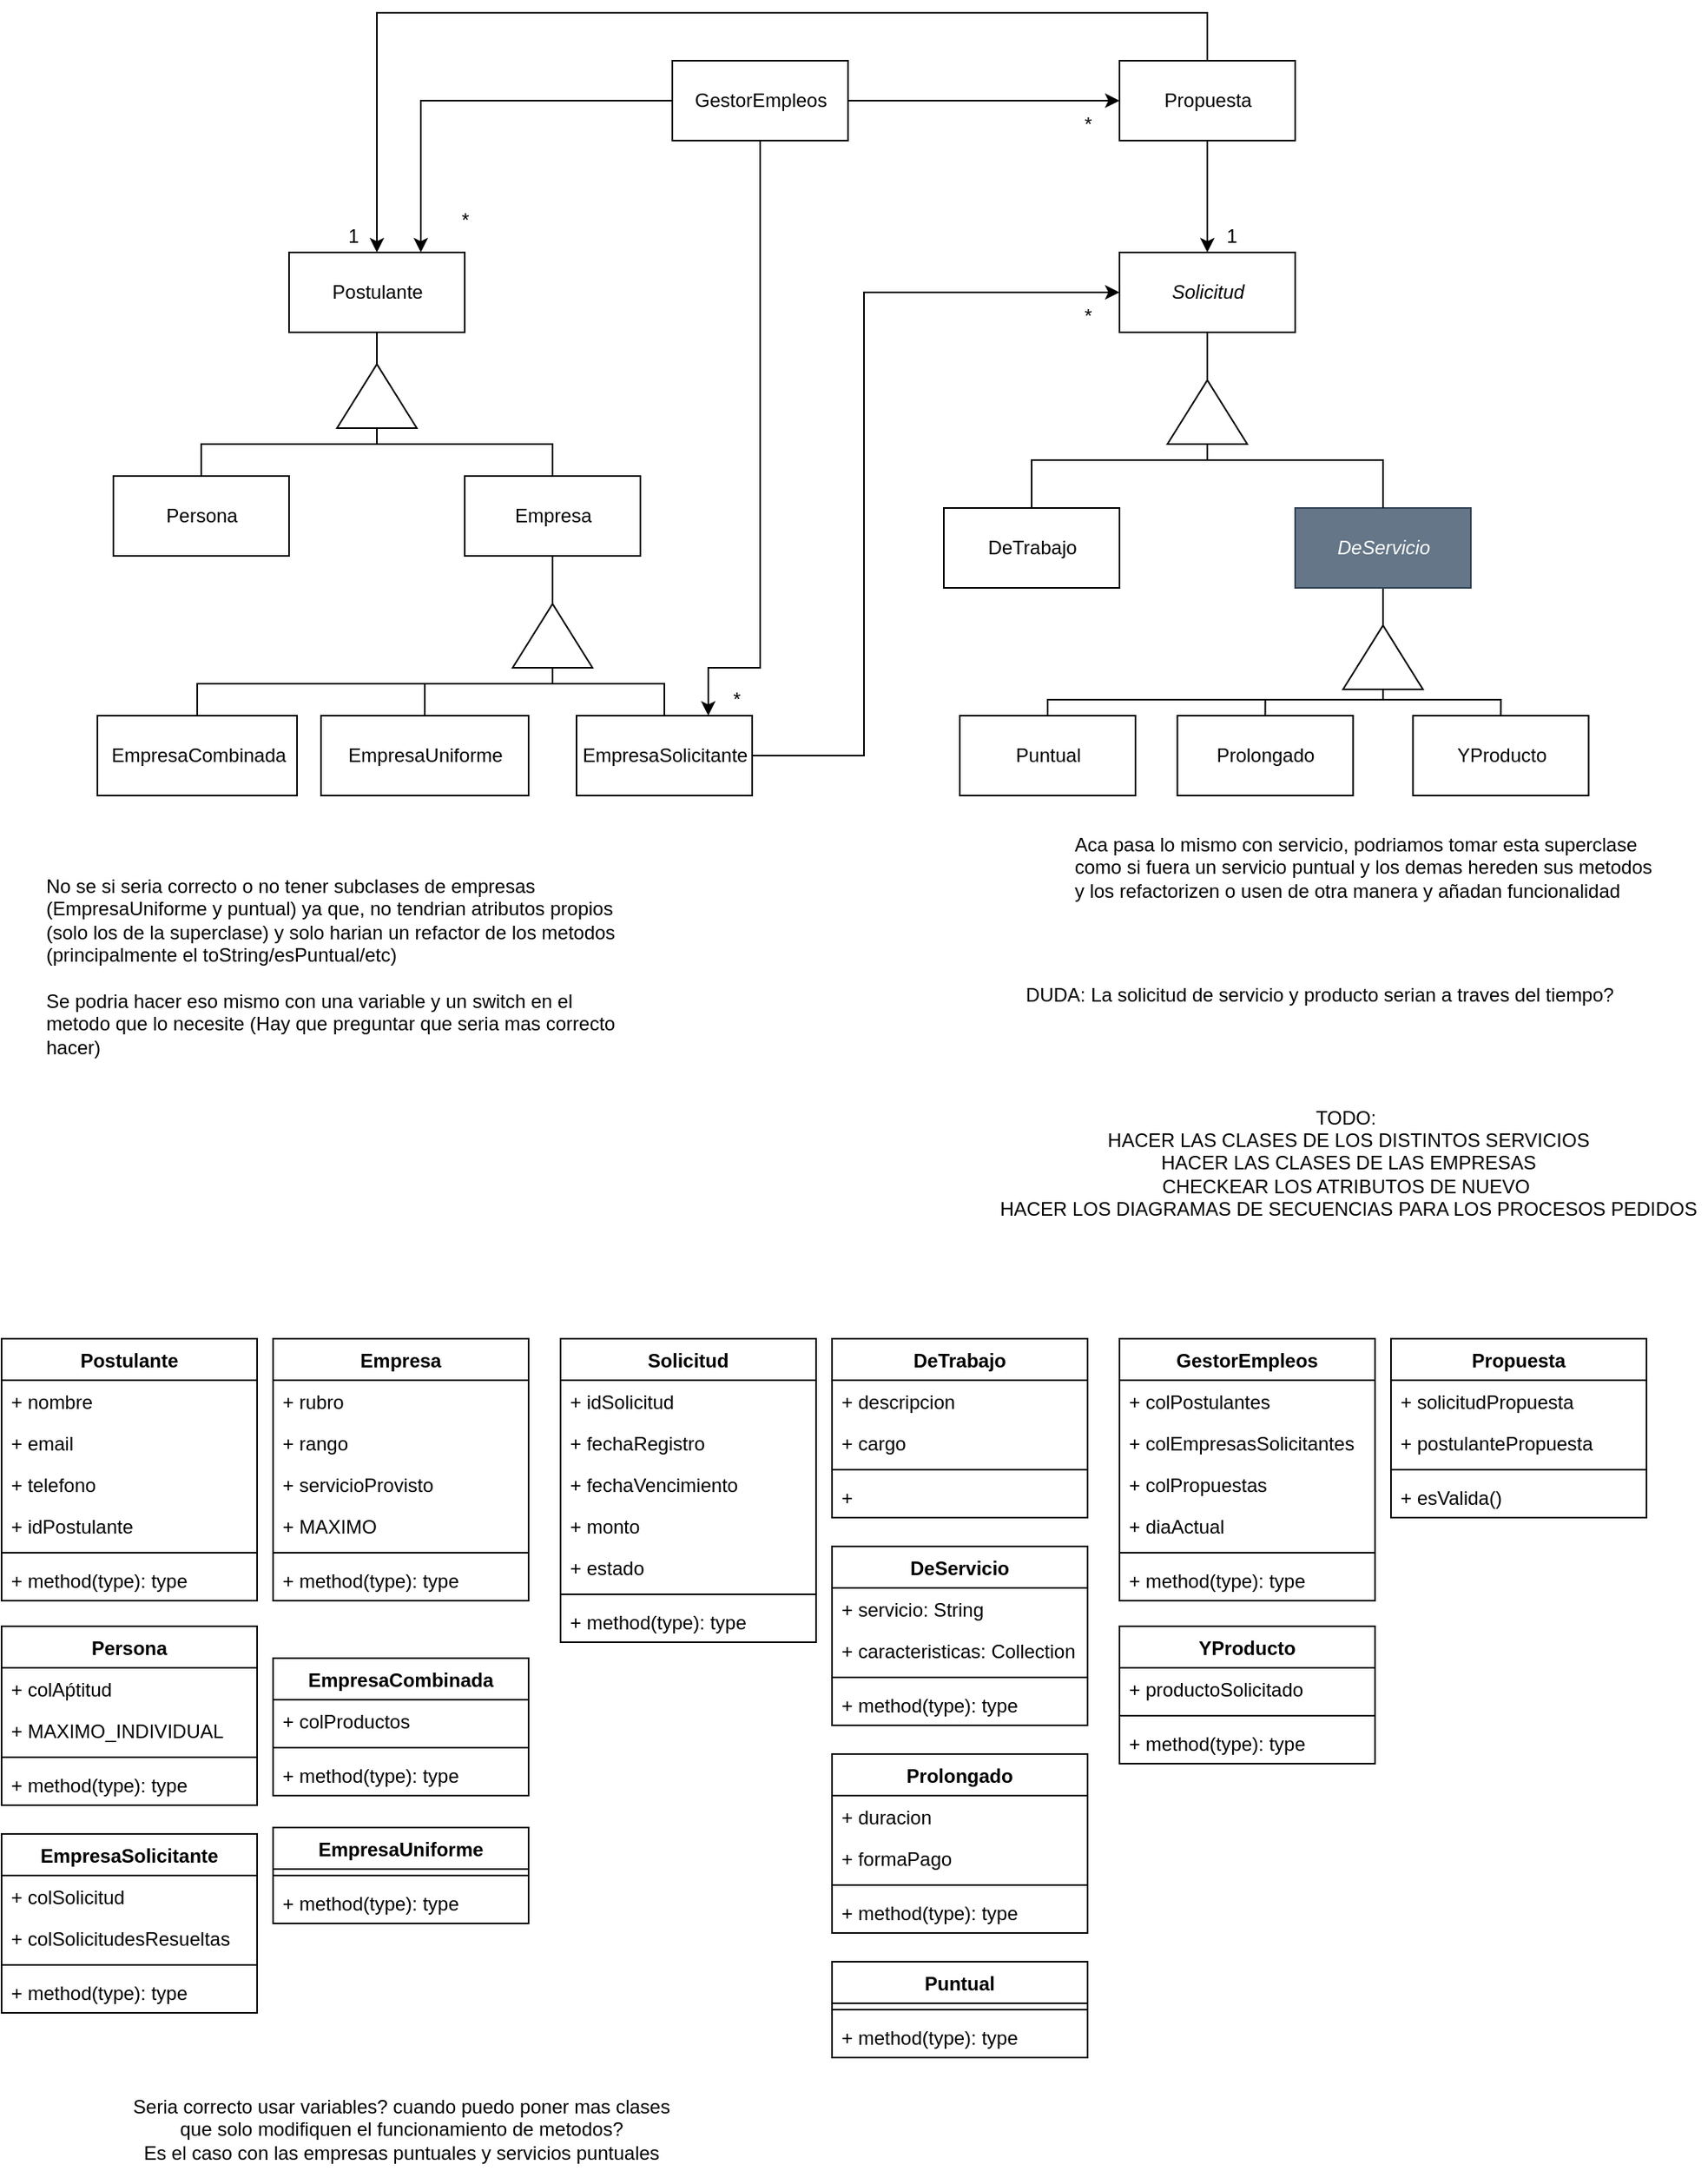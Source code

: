 <mxfile version="13.0.3" type="device" pages="8"><diagram id="Rmh5vajp5B6tmOzW7IGy" name="DiagramaClases"><mxGraphModel dx="1422" dy="809" grid="1" gridSize="10" guides="1" tooltips="1" connect="1" arrows="1" fold="1" page="1" pageScale="1" pageWidth="1169" pageHeight="827" math="0" shadow="0"><root><mxCell id="0"/><mxCell id="1" parent="0"/><mxCell id="wgsUROmpmdGPVrKxt4fr-1" value="Persona" style="html=1;" parent="1" vertex="1"><mxGeometry x="160" y="300" width="110" height="50" as="geometry"/></mxCell><mxCell id="wgsUROmpmdGPVrKxt4fr-15" style="edgeStyle=orthogonalEdgeStyle;rounded=0;orthogonalLoop=1;jettySize=auto;html=1;entryX=0;entryY=0;entryDx=25;entryDy=0;entryPerimeter=0;endArrow=none;endFill=0;" parent="1" source="wgsUROmpmdGPVrKxt4fr-2" target="wgsUROmpmdGPVrKxt4fr-14" edge="1"><mxGeometry relative="1" as="geometry"/></mxCell><mxCell id="wgsUROmpmdGPVrKxt4fr-2" value="Empresa" style="html=1;" parent="1" vertex="1"><mxGeometry x="380" y="300" width="110" height="50" as="geometry"/></mxCell><mxCell id="wgsUROmpmdGPVrKxt4fr-3" value="DeTrabajo" style="html=1;" parent="1" vertex="1"><mxGeometry x="680" y="320" width="110" height="50" as="geometry"/></mxCell><mxCell id="aTqtu3iL6g4VQJZkF_jW-4" style="edgeStyle=orthogonalEdgeStyle;rounded=0;orthogonalLoop=1;jettySize=auto;html=1;endArrow=none;endFill=0;" parent="1" source="wgsUROmpmdGPVrKxt4fr-4" target="aTqtu3iL6g4VQJZkF_jW-3" edge="1"><mxGeometry relative="1" as="geometry"/></mxCell><mxCell id="wgsUROmpmdGPVrKxt4fr-4" value="&lt;i&gt;DeServicio&lt;/i&gt;" style="html=1;fillColor=#647687;strokeColor=#314354;fontColor=#ffffff;" parent="1" vertex="1"><mxGeometry x="900" y="320" width="110" height="50" as="geometry"/></mxCell><mxCell id="wgsUROmpmdGPVrKxt4fr-18" style="edgeStyle=orthogonalEdgeStyle;rounded=0;orthogonalLoop=1;jettySize=auto;html=1;entryX=0;entryY=0;entryDx=25;entryDy=0;entryPerimeter=0;endArrow=none;endFill=0;" parent="1" source="wgsUROmpmdGPVrKxt4fr-5" target="wgsUROmpmdGPVrKxt4fr-17" edge="1"><mxGeometry relative="1" as="geometry"/></mxCell><mxCell id="wgsUROmpmdGPVrKxt4fr-5" value="&lt;i&gt;Solicitud&lt;/i&gt;" style="html=1;" parent="1" vertex="1"><mxGeometry x="790" y="160" width="110" height="50" as="geometry"/></mxCell><mxCell id="wgsUROmpmdGPVrKxt4fr-22" style="edgeStyle=orthogonalEdgeStyle;rounded=0;orthogonalLoop=1;jettySize=auto;html=1;entryX=0.5;entryY=0;entryDx=0;entryDy=0;endArrow=classic;endFill=1;" parent="1" source="wgsUROmpmdGPVrKxt4fr-6" target="wgsUROmpmdGPVrKxt4fr-8" edge="1"><mxGeometry relative="1" as="geometry"><Array as="points"><mxPoint x="845" y="10"/><mxPoint x="325" y="10"/></Array></mxGeometry></mxCell><mxCell id="wgsUROmpmdGPVrKxt4fr-24" style="edgeStyle=orthogonalEdgeStyle;rounded=0;orthogonalLoop=1;jettySize=auto;html=1;entryX=0.5;entryY=0;entryDx=0;entryDy=0;endArrow=classic;endFill=1;" parent="1" source="wgsUROmpmdGPVrKxt4fr-6" target="wgsUROmpmdGPVrKxt4fr-5" edge="1"><mxGeometry relative="1" as="geometry"/></mxCell><mxCell id="wgsUROmpmdGPVrKxt4fr-6" value="Propuesta" style="html=1;" parent="1" vertex="1"><mxGeometry x="790" y="40" width="110" height="50" as="geometry"/></mxCell><mxCell id="wgsUROmpmdGPVrKxt4fr-21" style="edgeStyle=orthogonalEdgeStyle;rounded=0;orthogonalLoop=1;jettySize=auto;html=1;entryX=0.75;entryY=0;entryDx=0;entryDy=0;endArrow=classic;endFill=1;" parent="1" source="wgsUROmpmdGPVrKxt4fr-7" target="wgsUROmpmdGPVrKxt4fr-8" edge="1"><mxGeometry relative="1" as="geometry"/></mxCell><mxCell id="wgsUROmpmdGPVrKxt4fr-23" style="edgeStyle=orthogonalEdgeStyle;rounded=0;orthogonalLoop=1;jettySize=auto;html=1;endArrow=classic;endFill=1;" parent="1" source="wgsUROmpmdGPVrKxt4fr-7" target="wgsUROmpmdGPVrKxt4fr-6" edge="1"><mxGeometry relative="1" as="geometry"/></mxCell><mxCell id="wgsUROmpmdGPVrKxt4fr-26" style="edgeStyle=orthogonalEdgeStyle;rounded=0;orthogonalLoop=1;jettySize=auto;html=1;entryX=0.75;entryY=0;entryDx=0;entryDy=0;endArrow=classic;endFill=1;" parent="1" source="wgsUROmpmdGPVrKxt4fr-7" target="wgsUROmpmdGPVrKxt4fr-9" edge="1"><mxGeometry relative="1" as="geometry"><Array as="points"><mxPoint x="565" y="420"/><mxPoint x="533" y="420"/></Array></mxGeometry></mxCell><mxCell id="wgsUROmpmdGPVrKxt4fr-7" value="GestorEmpleos" style="html=1;" parent="1" vertex="1"><mxGeometry x="510" y="40" width="110" height="50" as="geometry"/></mxCell><mxCell id="wgsUROmpmdGPVrKxt4fr-11" style="edgeStyle=orthogonalEdgeStyle;rounded=0;orthogonalLoop=1;jettySize=auto;html=1;endArrow=none;endFill=0;" parent="1" source="wgsUROmpmdGPVrKxt4fr-8" target="wgsUROmpmdGPVrKxt4fr-10" edge="1"><mxGeometry relative="1" as="geometry"/></mxCell><mxCell id="wgsUROmpmdGPVrKxt4fr-8" value="Postulante" style="html=1;" parent="1" vertex="1"><mxGeometry x="270" y="160" width="110" height="50" as="geometry"/></mxCell><mxCell id="wgsUROmpmdGPVrKxt4fr-25" style="edgeStyle=orthogonalEdgeStyle;rounded=0;orthogonalLoop=1;jettySize=auto;html=1;endArrow=classic;endFill=1;" parent="1" source="wgsUROmpmdGPVrKxt4fr-9" target="wgsUROmpmdGPVrKxt4fr-5" edge="1"><mxGeometry relative="1" as="geometry"><Array as="points"><mxPoint x="630" y="475"/><mxPoint x="630" y="185"/></Array></mxGeometry></mxCell><mxCell id="wgsUROmpmdGPVrKxt4fr-9" value="EmpresaSolicitante" style="html=1;" parent="1" vertex="1"><mxGeometry x="450" y="450" width="110" height="50" as="geometry"/></mxCell><mxCell id="wgsUROmpmdGPVrKxt4fr-12" style="edgeStyle=orthogonalEdgeStyle;rounded=0;orthogonalLoop=1;jettySize=auto;html=1;entryX=0.5;entryY=0;entryDx=0;entryDy=0;endArrow=none;endFill=0;" parent="1" source="wgsUROmpmdGPVrKxt4fr-10" target="wgsUROmpmdGPVrKxt4fr-1" edge="1"><mxGeometry relative="1" as="geometry"><Array as="points"><mxPoint x="325" y="280"/><mxPoint x="215" y="280"/></Array></mxGeometry></mxCell><mxCell id="wgsUROmpmdGPVrKxt4fr-13" style="edgeStyle=orthogonalEdgeStyle;rounded=0;orthogonalLoop=1;jettySize=auto;html=1;endArrow=none;endFill=0;" parent="1" source="wgsUROmpmdGPVrKxt4fr-10" target="wgsUROmpmdGPVrKxt4fr-2" edge="1"><mxGeometry relative="1" as="geometry"><Array as="points"><mxPoint x="325" y="280"/><mxPoint x="435" y="280"/></Array></mxGeometry></mxCell><mxCell id="wgsUROmpmdGPVrKxt4fr-10" value="" style="verticalLabelPosition=bottom;verticalAlign=top;html=1;shape=mxgraph.basic.acute_triangle;dx=0.5;" parent="1" vertex="1"><mxGeometry x="300" y="230" width="50" height="40" as="geometry"/></mxCell><mxCell id="wgsUROmpmdGPVrKxt4fr-16" style="edgeStyle=orthogonalEdgeStyle;rounded=0;orthogonalLoop=1;jettySize=auto;html=1;entryX=0.5;entryY=0;entryDx=0;entryDy=0;endArrow=none;endFill=0;exitX=0.5;exitY=1;exitDx=0;exitDy=0;exitPerimeter=0;" parent="1" source="wgsUROmpmdGPVrKxt4fr-14" target="wgsUROmpmdGPVrKxt4fr-9" edge="1"><mxGeometry relative="1" as="geometry"><mxPoint x="505" y="420" as="sourcePoint"/><Array as="points"><mxPoint x="435" y="430"/><mxPoint x="505" y="430"/></Array></mxGeometry></mxCell><mxCell id="mzDpkzdyAEkB99S_5RRW-7" style="edgeStyle=orthogonalEdgeStyle;rounded=0;orthogonalLoop=1;jettySize=auto;html=1;entryX=0.5;entryY=0;entryDx=0;entryDy=0;endArrow=none;endFill=0;" parent="1" source="wgsUROmpmdGPVrKxt4fr-14" target="mzDpkzdyAEkB99S_5RRW-4" edge="1"><mxGeometry relative="1" as="geometry"><Array as="points"><mxPoint x="435" y="430"/><mxPoint x="355" y="430"/></Array></mxGeometry></mxCell><mxCell id="mzDpkzdyAEkB99S_5RRW-8" style="edgeStyle=orthogonalEdgeStyle;rounded=0;orthogonalLoop=1;jettySize=auto;html=1;entryX=0.5;entryY=0;entryDx=0;entryDy=0;endArrow=none;endFill=0;" parent="1" source="wgsUROmpmdGPVrKxt4fr-14" target="mzDpkzdyAEkB99S_5RRW-3" edge="1"><mxGeometry relative="1" as="geometry"><Array as="points"><mxPoint x="435" y="430"/><mxPoint x="213" y="430"/></Array></mxGeometry></mxCell><mxCell id="wgsUROmpmdGPVrKxt4fr-14" value="" style="verticalLabelPosition=bottom;verticalAlign=top;html=1;shape=mxgraph.basic.acute_triangle;dx=0.5;" parent="1" vertex="1"><mxGeometry x="410" y="380" width="50" height="40" as="geometry"/></mxCell><mxCell id="wgsUROmpmdGPVrKxt4fr-19" style="edgeStyle=orthogonalEdgeStyle;rounded=0;orthogonalLoop=1;jettySize=auto;html=1;entryX=0.5;entryY=0;entryDx=0;entryDy=0;endArrow=none;endFill=0;" parent="1" source="wgsUROmpmdGPVrKxt4fr-17" target="wgsUROmpmdGPVrKxt4fr-4" edge="1"><mxGeometry relative="1" as="geometry"><Array as="points"><mxPoint x="845" y="290"/><mxPoint x="955" y="290"/></Array></mxGeometry></mxCell><mxCell id="wgsUROmpmdGPVrKxt4fr-20" style="edgeStyle=orthogonalEdgeStyle;rounded=0;orthogonalLoop=1;jettySize=auto;html=1;entryX=0.5;entryY=0;entryDx=0;entryDy=0;endArrow=none;endFill=0;" parent="1" source="wgsUROmpmdGPVrKxt4fr-17" target="wgsUROmpmdGPVrKxt4fr-3" edge="1"><mxGeometry relative="1" as="geometry"><Array as="points"><mxPoint x="845" y="290"/><mxPoint x="735" y="290"/></Array></mxGeometry></mxCell><mxCell id="wgsUROmpmdGPVrKxt4fr-17" value="" style="verticalLabelPosition=bottom;verticalAlign=top;html=1;shape=mxgraph.basic.acute_triangle;dx=0.5;" parent="1" vertex="1"><mxGeometry x="820" y="240" width="50" height="40" as="geometry"/></mxCell><mxCell id="vWt04YyQkBA8ZdfezOOG-1" value="Postulante" style="swimlane;fontStyle=1;align=center;verticalAlign=top;childLayout=stackLayout;horizontal=1;startSize=26;horizontalStack=0;resizeParent=1;resizeParentMax=0;resizeLast=0;collapsible=1;marginBottom=0;" parent="1" vertex="1"><mxGeometry x="90" y="840" width="160" height="164" as="geometry"/></mxCell><mxCell id="vWt04YyQkBA8ZdfezOOG-2" value="+ nombre" style="text;strokeColor=none;fillColor=none;align=left;verticalAlign=top;spacingLeft=4;spacingRight=4;overflow=hidden;rotatable=0;points=[[0,0.5],[1,0.5]];portConstraint=eastwest;" parent="vWt04YyQkBA8ZdfezOOG-1" vertex="1"><mxGeometry y="26" width="160" height="26" as="geometry"/></mxCell><mxCell id="vWt04YyQkBA8ZdfezOOG-33" value="+ email&#10;" style="text;strokeColor=none;fillColor=none;align=left;verticalAlign=top;spacingLeft=4;spacingRight=4;overflow=hidden;rotatable=0;points=[[0,0.5],[1,0.5]];portConstraint=eastwest;" parent="vWt04YyQkBA8ZdfezOOG-1" vertex="1"><mxGeometry y="52" width="160" height="26" as="geometry"/></mxCell><mxCell id="M1_Hqiz8jEJOyoB95vNE-1" value="+ telefono&#10;" style="text;strokeColor=none;fillColor=none;align=left;verticalAlign=top;spacingLeft=4;spacingRight=4;overflow=hidden;rotatable=0;points=[[0,0.5],[1,0.5]];portConstraint=eastwest;" parent="vWt04YyQkBA8ZdfezOOG-1" vertex="1"><mxGeometry y="78" width="160" height="26" as="geometry"/></mxCell><mxCell id="qECaHxbAkjO97apuHhN1-1" value="+ idPostulante" style="text;strokeColor=none;fillColor=none;align=left;verticalAlign=top;spacingLeft=4;spacingRight=4;overflow=hidden;rotatable=0;points=[[0,0.5],[1,0.5]];portConstraint=eastwest;" parent="vWt04YyQkBA8ZdfezOOG-1" vertex="1"><mxGeometry y="104" width="160" height="26" as="geometry"/></mxCell><mxCell id="vWt04YyQkBA8ZdfezOOG-3" value="" style="line;strokeWidth=1;fillColor=none;align=left;verticalAlign=middle;spacingTop=-1;spacingLeft=3;spacingRight=3;rotatable=0;labelPosition=right;points=[];portConstraint=eastwest;" parent="vWt04YyQkBA8ZdfezOOG-1" vertex="1"><mxGeometry y="130" width="160" height="8" as="geometry"/></mxCell><mxCell id="vWt04YyQkBA8ZdfezOOG-4" value="+ method(type): type" style="text;strokeColor=none;fillColor=none;align=left;verticalAlign=top;spacingLeft=4;spacingRight=4;overflow=hidden;rotatable=0;points=[[0,0.5],[1,0.5]];portConstraint=eastwest;" parent="vWt04YyQkBA8ZdfezOOG-1" vertex="1"><mxGeometry y="138" width="160" height="26" as="geometry"/></mxCell><mxCell id="vWt04YyQkBA8ZdfezOOG-9" value="Empresa" style="swimlane;fontStyle=1;align=center;verticalAlign=top;childLayout=stackLayout;horizontal=1;startSize=26;horizontalStack=0;resizeParent=1;resizeParentMax=0;resizeLast=0;collapsible=1;marginBottom=0;" parent="1" vertex="1"><mxGeometry x="260" y="840" width="160" height="164" as="geometry"/></mxCell><mxCell id="vWt04YyQkBA8ZdfezOOG-10" value="+ rubro" style="text;strokeColor=none;fillColor=none;align=left;verticalAlign=top;spacingLeft=4;spacingRight=4;overflow=hidden;rotatable=0;points=[[0,0.5],[1,0.5]];portConstraint=eastwest;" parent="vWt04YyQkBA8ZdfezOOG-9" vertex="1"><mxGeometry y="26" width="160" height="26" as="geometry"/></mxCell><mxCell id="I4pMlurDlPHnPMzSOhOz-2" value="+ rango" style="text;strokeColor=none;fillColor=none;align=left;verticalAlign=top;spacingLeft=4;spacingRight=4;overflow=hidden;rotatable=0;points=[[0,0.5],[1,0.5]];portConstraint=eastwest;" parent="vWt04YyQkBA8ZdfezOOG-9" vertex="1"><mxGeometry y="52" width="160" height="26" as="geometry"/></mxCell><mxCell id="vWt04YyQkBA8ZdfezOOG-34" value="+ servicioProvisto" style="text;strokeColor=none;fillColor=none;align=left;verticalAlign=top;spacingLeft=4;spacingRight=4;overflow=hidden;rotatable=0;points=[[0,0.5],[1,0.5]];portConstraint=eastwest;" parent="vWt04YyQkBA8ZdfezOOG-9" vertex="1"><mxGeometry y="78" width="160" height="26" as="geometry"/></mxCell><mxCell id="mjt1ivYOQFKRJAayzimU-34" value="+ MAXIMO" style="text;strokeColor=none;fillColor=none;align=left;verticalAlign=top;spacingLeft=4;spacingRight=4;overflow=hidden;rotatable=0;points=[[0,0.5],[1,0.5]];portConstraint=eastwest;" parent="vWt04YyQkBA8ZdfezOOG-9" vertex="1"><mxGeometry y="104" width="160" height="26" as="geometry"/></mxCell><mxCell id="vWt04YyQkBA8ZdfezOOG-11" value="" style="line;strokeWidth=1;fillColor=none;align=left;verticalAlign=middle;spacingTop=-1;spacingLeft=3;spacingRight=3;rotatable=0;labelPosition=right;points=[];portConstraint=eastwest;" parent="vWt04YyQkBA8ZdfezOOG-9" vertex="1"><mxGeometry y="130" width="160" height="8" as="geometry"/></mxCell><mxCell id="vWt04YyQkBA8ZdfezOOG-12" value="+ method(type): type" style="text;strokeColor=none;fillColor=none;align=left;verticalAlign=top;spacingLeft=4;spacingRight=4;overflow=hidden;rotatable=0;points=[[0,0.5],[1,0.5]];portConstraint=eastwest;" parent="vWt04YyQkBA8ZdfezOOG-9" vertex="1"><mxGeometry y="138" width="160" height="26" as="geometry"/></mxCell><mxCell id="vWt04YyQkBA8ZdfezOOG-13" value="Solicitud" style="swimlane;fontStyle=1;align=center;verticalAlign=top;childLayout=stackLayout;horizontal=1;startSize=26;horizontalStack=0;resizeParent=1;resizeParentMax=0;resizeLast=0;collapsible=1;marginBottom=0;" parent="1" vertex="1"><mxGeometry x="440" y="840" width="160" height="190" as="geometry"/></mxCell><mxCell id="vWt04YyQkBA8ZdfezOOG-14" value="+ idSolicitud" style="text;strokeColor=none;fillColor=none;align=left;verticalAlign=top;spacingLeft=4;spacingRight=4;overflow=hidden;rotatable=0;points=[[0,0.5],[1,0.5]];portConstraint=eastwest;" parent="vWt04YyQkBA8ZdfezOOG-13" vertex="1"><mxGeometry y="26" width="160" height="26" as="geometry"/></mxCell><mxCell id="vWt04YyQkBA8ZdfezOOG-40" value="+ fechaRegistro" style="text;strokeColor=none;fillColor=none;align=left;verticalAlign=top;spacingLeft=4;spacingRight=4;overflow=hidden;rotatable=0;points=[[0,0.5],[1,0.5]];portConstraint=eastwest;" parent="vWt04YyQkBA8ZdfezOOG-13" vertex="1"><mxGeometry y="52" width="160" height="26" as="geometry"/></mxCell><mxCell id="I4pMlurDlPHnPMzSOhOz-9" value="+ fechaVencimiento" style="text;strokeColor=none;fillColor=none;align=left;verticalAlign=top;spacingLeft=4;spacingRight=4;overflow=hidden;rotatable=0;points=[[0,0.5],[1,0.5]];portConstraint=eastwest;" parent="vWt04YyQkBA8ZdfezOOG-13" vertex="1"><mxGeometry y="78" width="160" height="26" as="geometry"/></mxCell><mxCell id="D1T5208f1UkRkYPO2CKE-1" value="+ monto" style="text;strokeColor=none;fillColor=none;align=left;verticalAlign=top;spacingLeft=4;spacingRight=4;overflow=hidden;rotatable=0;points=[[0,0.5],[1,0.5]];portConstraint=eastwest;" parent="vWt04YyQkBA8ZdfezOOG-13" vertex="1"><mxGeometry y="104" width="160" height="26" as="geometry"/></mxCell><mxCell id="aa14ZpPHJBBDvKH6fEne-1" value="+ estado" style="text;strokeColor=none;fillColor=none;align=left;verticalAlign=top;spacingLeft=4;spacingRight=4;overflow=hidden;rotatable=0;points=[[0,0.5],[1,0.5]];portConstraint=eastwest;" parent="vWt04YyQkBA8ZdfezOOG-13" vertex="1"><mxGeometry y="130" width="160" height="26" as="geometry"/></mxCell><mxCell id="vWt04YyQkBA8ZdfezOOG-15" value="" style="line;strokeWidth=1;fillColor=none;align=left;verticalAlign=middle;spacingTop=-1;spacingLeft=3;spacingRight=3;rotatable=0;labelPosition=right;points=[];portConstraint=eastwest;" parent="vWt04YyQkBA8ZdfezOOG-13" vertex="1"><mxGeometry y="156" width="160" height="8" as="geometry"/></mxCell><mxCell id="vWt04YyQkBA8ZdfezOOG-16" value="+ method(type): type" style="text;strokeColor=none;fillColor=none;align=left;verticalAlign=top;spacingLeft=4;spacingRight=4;overflow=hidden;rotatable=0;points=[[0,0.5],[1,0.5]];portConstraint=eastwest;" parent="vWt04YyQkBA8ZdfezOOG-13" vertex="1"><mxGeometry y="164" width="160" height="26" as="geometry"/></mxCell><mxCell id="vWt04YyQkBA8ZdfezOOG-17" value="DeTrabajo" style="swimlane;fontStyle=1;align=center;verticalAlign=top;childLayout=stackLayout;horizontal=1;startSize=26;horizontalStack=0;resizeParent=1;resizeParentMax=0;resizeLast=0;collapsible=1;marginBottom=0;" parent="1" vertex="1"><mxGeometry x="610" y="840" width="160" height="112" as="geometry"/></mxCell><mxCell id="vWt04YyQkBA8ZdfezOOG-42" value="+ descripcion" style="text;strokeColor=none;fillColor=none;align=left;verticalAlign=top;spacingLeft=4;spacingRight=4;overflow=hidden;rotatable=0;points=[[0,0.5],[1,0.5]];portConstraint=eastwest;" parent="vWt04YyQkBA8ZdfezOOG-17" vertex="1"><mxGeometry y="26" width="160" height="26" as="geometry"/></mxCell><mxCell id="-Ibc6S9erktNkBCiJTAo-3" value="+ cargo" style="text;strokeColor=none;fillColor=none;align=left;verticalAlign=top;spacingLeft=4;spacingRight=4;overflow=hidden;rotatable=0;points=[[0,0.5],[1,0.5]];portConstraint=eastwest;" parent="vWt04YyQkBA8ZdfezOOG-17" vertex="1"><mxGeometry y="52" width="160" height="26" as="geometry"/></mxCell><mxCell id="vWt04YyQkBA8ZdfezOOG-19" value="" style="line;strokeWidth=1;fillColor=none;align=left;verticalAlign=middle;spacingTop=-1;spacingLeft=3;spacingRight=3;rotatable=0;labelPosition=right;points=[];portConstraint=eastwest;" parent="vWt04YyQkBA8ZdfezOOG-17" vertex="1"><mxGeometry y="78" width="160" height="8" as="geometry"/></mxCell><mxCell id="vWt04YyQkBA8ZdfezOOG-20" value="+" style="text;strokeColor=none;fillColor=none;align=left;verticalAlign=top;spacingLeft=4;spacingRight=4;overflow=hidden;rotatable=0;points=[[0,0.5],[1,0.5]];portConstraint=eastwest;" parent="vWt04YyQkBA8ZdfezOOG-17" vertex="1"><mxGeometry y="86" width="160" height="26" as="geometry"/></mxCell><mxCell id="vWt04YyQkBA8ZdfezOOG-21" value="DeServicio" style="swimlane;fontStyle=1;align=center;verticalAlign=top;childLayout=stackLayout;horizontal=1;startSize=26;horizontalStack=0;resizeParent=1;resizeParentMax=0;resizeLast=0;collapsible=1;marginBottom=0;" parent="1" vertex="1"><mxGeometry x="610" y="970" width="160" height="112" as="geometry"/></mxCell><mxCell id="I4pMlurDlPHnPMzSOhOz-5" value="+ servicio: String " style="text;strokeColor=none;fillColor=none;align=left;verticalAlign=top;spacingLeft=4;spacingRight=4;overflow=hidden;rotatable=0;points=[[0,0.5],[1,0.5]];portConstraint=eastwest;" parent="vWt04YyQkBA8ZdfezOOG-21" vertex="1"><mxGeometry y="26" width="160" height="26" as="geometry"/></mxCell><mxCell id="SMZZ2-_vGaY0Hn5CTl3b-1" value="+ caracteristicas: Collection" style="text;strokeColor=none;fillColor=none;align=left;verticalAlign=top;spacingLeft=4;spacingRight=4;overflow=hidden;rotatable=0;points=[[0,0.5],[1,0.5]];portConstraint=eastwest;" parent="vWt04YyQkBA8ZdfezOOG-21" vertex="1"><mxGeometry y="52" width="160" height="26" as="geometry"/></mxCell><mxCell id="vWt04YyQkBA8ZdfezOOG-23" value="" style="line;strokeWidth=1;fillColor=none;align=left;verticalAlign=middle;spacingTop=-1;spacingLeft=3;spacingRight=3;rotatable=0;labelPosition=right;points=[];portConstraint=eastwest;" parent="vWt04YyQkBA8ZdfezOOG-21" vertex="1"><mxGeometry y="78" width="160" height="8" as="geometry"/></mxCell><mxCell id="vWt04YyQkBA8ZdfezOOG-24" value="+ method(type): type" style="text;strokeColor=none;fillColor=none;align=left;verticalAlign=top;spacingLeft=4;spacingRight=4;overflow=hidden;rotatable=0;points=[[0,0.5],[1,0.5]];portConstraint=eastwest;" parent="vWt04YyQkBA8ZdfezOOG-21" vertex="1"><mxGeometry y="86" width="160" height="26" as="geometry"/></mxCell><mxCell id="vWt04YyQkBA8ZdfezOOG-25" value="GestorEmpleos" style="swimlane;fontStyle=1;align=center;verticalAlign=top;childLayout=stackLayout;horizontal=1;startSize=26;horizontalStack=0;resizeParent=1;resizeParentMax=0;resizeLast=0;collapsible=1;marginBottom=0;" parent="1" vertex="1"><mxGeometry x="790" y="840" width="160" height="164" as="geometry"/></mxCell><mxCell id="vWt04YyQkBA8ZdfezOOG-26" value="+ colPostulantes" style="text;strokeColor=none;fillColor=none;align=left;verticalAlign=top;spacingLeft=4;spacingRight=4;overflow=hidden;rotatable=0;points=[[0,0.5],[1,0.5]];portConstraint=eastwest;" parent="vWt04YyQkBA8ZdfezOOG-25" vertex="1"><mxGeometry y="26" width="160" height="26" as="geometry"/></mxCell><mxCell id="I4pMlurDlPHnPMzSOhOz-12" value="+ colEmpresasSolicitantes" style="text;strokeColor=none;fillColor=none;align=left;verticalAlign=top;spacingLeft=4;spacingRight=4;overflow=hidden;rotatable=0;points=[[0,0.5],[1,0.5]];portConstraint=eastwest;" parent="vWt04YyQkBA8ZdfezOOG-25" vertex="1"><mxGeometry y="52" width="160" height="26" as="geometry"/></mxCell><mxCell id="I4pMlurDlPHnPMzSOhOz-8" value="+ colPropuestas" style="text;strokeColor=none;fillColor=none;align=left;verticalAlign=top;spacingLeft=4;spacingRight=4;overflow=hidden;rotatable=0;points=[[0,0.5],[1,0.5]];portConstraint=eastwest;" parent="vWt04YyQkBA8ZdfezOOG-25" vertex="1"><mxGeometry y="78" width="160" height="26" as="geometry"/></mxCell><mxCell id="BSkDOk3btVhRlW0VS_TD-1" value="+ diaActual" style="text;strokeColor=none;fillColor=none;align=left;verticalAlign=top;spacingLeft=4;spacingRight=4;overflow=hidden;rotatable=0;points=[[0,0.5],[1,0.5]];portConstraint=eastwest;" parent="vWt04YyQkBA8ZdfezOOG-25" vertex="1"><mxGeometry y="104" width="160" height="26" as="geometry"/></mxCell><mxCell id="vWt04YyQkBA8ZdfezOOG-27" value="" style="line;strokeWidth=1;fillColor=none;align=left;verticalAlign=middle;spacingTop=-1;spacingLeft=3;spacingRight=3;rotatable=0;labelPosition=right;points=[];portConstraint=eastwest;" parent="vWt04YyQkBA8ZdfezOOG-25" vertex="1"><mxGeometry y="130" width="160" height="8" as="geometry"/></mxCell><mxCell id="vWt04YyQkBA8ZdfezOOG-28" value="+ method(type): type" style="text;strokeColor=none;fillColor=none;align=left;verticalAlign=top;spacingLeft=4;spacingRight=4;overflow=hidden;rotatable=0;points=[[0,0.5],[1,0.5]];portConstraint=eastwest;" parent="vWt04YyQkBA8ZdfezOOG-25" vertex="1"><mxGeometry y="138" width="160" height="26" as="geometry"/></mxCell><mxCell id="vWt04YyQkBA8ZdfezOOG-29" value="Propuesta" style="swimlane;fontStyle=1;align=center;verticalAlign=top;childLayout=stackLayout;horizontal=1;startSize=26;horizontalStack=0;resizeParent=1;resizeParentMax=0;resizeLast=0;collapsible=1;marginBottom=0;" parent="1" vertex="1"><mxGeometry x="960" y="840" width="160" height="112" as="geometry"/></mxCell><mxCell id="vWt04YyQkBA8ZdfezOOG-30" value="+ solicitudPropuesta" style="text;strokeColor=none;fillColor=none;align=left;verticalAlign=top;spacingLeft=4;spacingRight=4;overflow=hidden;rotatable=0;points=[[0,0.5],[1,0.5]];portConstraint=eastwest;" parent="vWt04YyQkBA8ZdfezOOG-29" vertex="1"><mxGeometry y="26" width="160" height="26" as="geometry"/></mxCell><mxCell id="I4pMlurDlPHnPMzSOhOz-10" value="+ postulantePropuesta" style="text;strokeColor=none;fillColor=none;align=left;verticalAlign=top;spacingLeft=4;spacingRight=4;overflow=hidden;rotatable=0;points=[[0,0.5],[1,0.5]];portConstraint=eastwest;" parent="vWt04YyQkBA8ZdfezOOG-29" vertex="1"><mxGeometry y="52" width="160" height="26" as="geometry"/></mxCell><mxCell id="vWt04YyQkBA8ZdfezOOG-31" value="" style="line;strokeWidth=1;fillColor=none;align=left;verticalAlign=middle;spacingTop=-1;spacingLeft=3;spacingRight=3;rotatable=0;labelPosition=right;points=[];portConstraint=eastwest;" parent="vWt04YyQkBA8ZdfezOOG-29" vertex="1"><mxGeometry y="78" width="160" height="8" as="geometry"/></mxCell><mxCell id="vWt04YyQkBA8ZdfezOOG-32" value="+ esValida()" style="text;strokeColor=none;fillColor=none;align=left;verticalAlign=top;spacingLeft=4;spacingRight=4;overflow=hidden;rotatable=0;points=[[0,0.5],[1,0.5]];portConstraint=eastwest;" parent="vWt04YyQkBA8ZdfezOOG-29" vertex="1"><mxGeometry y="86" width="160" height="26" as="geometry"/></mxCell><mxCell id="I4pMlurDlPHnPMzSOhOz-13" value="*" style="text;html=1;align=center;verticalAlign=middle;resizable=0;points=[];autosize=1;" parent="1" vertex="1"><mxGeometry x="370" y="130" width="20" height="20" as="geometry"/></mxCell><mxCell id="I4pMlurDlPHnPMzSOhOz-14" value="*" style="text;html=1;align=center;verticalAlign=middle;resizable=0;points=[];autosize=1;" parent="1" vertex="1"><mxGeometry x="760" y="70" width="20" height="20" as="geometry"/></mxCell><mxCell id="I4pMlurDlPHnPMzSOhOz-15" value="1" style="text;html=1;align=center;verticalAlign=middle;resizable=0;points=[];autosize=1;" parent="1" vertex="1"><mxGeometry x="850" y="140" width="20" height="20" as="geometry"/></mxCell><mxCell id="I4pMlurDlPHnPMzSOhOz-16" value="1" style="text;html=1;align=center;verticalAlign=middle;resizable=0;points=[];autosize=1;" parent="1" vertex="1"><mxGeometry x="300" y="140" width="20" height="20" as="geometry"/></mxCell><mxCell id="I4pMlurDlPHnPMzSOhOz-17" value="*" style="text;html=1;align=center;verticalAlign=middle;resizable=0;points=[];autosize=1;" parent="1" vertex="1"><mxGeometry x="540" y="430" width="20" height="20" as="geometry"/></mxCell><mxCell id="I4pMlurDlPHnPMzSOhOz-18" value="*" style="text;html=1;align=center;verticalAlign=middle;resizable=0;points=[];autosize=1;" parent="1" vertex="1"><mxGeometry x="760" y="190" width="20" height="20" as="geometry"/></mxCell><mxCell id="mzDpkzdyAEkB99S_5RRW-3" value="EmpresaCombinada" style="html=1;" parent="1" vertex="1"><mxGeometry x="150" y="450" width="125" height="50" as="geometry"/></mxCell><mxCell id="mzDpkzdyAEkB99S_5RRW-4" value="EmpresaUniforme" style="html=1;" parent="1" vertex="1"><mxGeometry x="290" y="450" width="130" height="50" as="geometry"/></mxCell><mxCell id="aTqtu3iL6g4VQJZkF_jW-2" value="Prolongado" style="html=1;" parent="1" vertex="1"><mxGeometry x="826.25" y="450" width="110" height="50" as="geometry"/></mxCell><mxCell id="aTqtu3iL6g4VQJZkF_jW-11" style="edgeStyle=orthogonalEdgeStyle;rounded=0;orthogonalLoop=1;jettySize=auto;html=1;entryX=0.5;entryY=0;entryDx=0;entryDy=0;endArrow=none;endFill=0;" parent="1" source="aTqtu3iL6g4VQJZkF_jW-3" target="aTqtu3iL6g4VQJZkF_jW-9" edge="1"><mxGeometry relative="1" as="geometry"><Array as="points"><mxPoint x="955" y="440"/><mxPoint x="1029" y="440"/></Array></mxGeometry></mxCell><mxCell id="aTqtu3iL6g4VQJZkF_jW-13" style="edgeStyle=orthogonalEdgeStyle;rounded=0;orthogonalLoop=1;jettySize=auto;html=1;endArrow=none;endFill=0;entryX=0.5;entryY=0;entryDx=0;entryDy=0;" parent="1" source="aTqtu3iL6g4VQJZkF_jW-3" target="aTqtu3iL6g4VQJZkF_jW-2" edge="1"><mxGeometry relative="1" as="geometry"><mxPoint x="955" y="450" as="targetPoint"/><Array as="points"><mxPoint x="955" y="440"/><mxPoint x="881" y="440"/></Array></mxGeometry></mxCell><mxCell id="EffTDdHP0Y1B0JRHtIQg-2" style="edgeStyle=orthogonalEdgeStyle;rounded=0;orthogonalLoop=1;jettySize=auto;html=1;entryX=0.5;entryY=0;entryDx=0;entryDy=0;endArrow=none;endFill=0;" parent="1" source="aTqtu3iL6g4VQJZkF_jW-3" target="EffTDdHP0Y1B0JRHtIQg-1" edge="1"><mxGeometry relative="1" as="geometry"><Array as="points"><mxPoint x="955" y="440"/><mxPoint x="745" y="440"/></Array></mxGeometry></mxCell><mxCell id="aTqtu3iL6g4VQJZkF_jW-3" value="" style="verticalLabelPosition=bottom;verticalAlign=top;html=1;shape=mxgraph.basic.acute_triangle;dx=0.5;" parent="1" vertex="1"><mxGeometry x="930" y="393.5" width="50" height="40" as="geometry"/></mxCell><mxCell id="aTqtu3iL6g4VQJZkF_jW-9" value="YProducto" style="html=1;" parent="1" vertex="1"><mxGeometry x="973.75" y="450" width="110" height="50" as="geometry"/></mxCell><mxCell id="aTqtu3iL6g4VQJZkF_jW-14" value="TODO:&amp;nbsp;&lt;br&gt;HACER LAS CLASES DE LOS DISTINTOS SERVICIOS&lt;br&gt;HACER LAS CLASES DE LAS EMPRESAS&lt;br&gt;CHECKEAR LOS ATRIBUTOS DE NUEVO&amp;nbsp;&lt;br&gt;HACER LOS DIAGRAMAS DE SECUENCIAS PARA LOS PROCESOS PEDIDOS" style="text;html=1;align=center;verticalAlign=middle;resizable=0;points=[];autosize=1;" parent="1" vertex="1"><mxGeometry x="707.5" y="690" width="450" height="80" as="geometry"/></mxCell><mxCell id="mjt1ivYOQFKRJAayzimU-19" value="No se si seria correcto o no tener subclases de empresas&lt;br&gt;(EmpresaUniforme y puntual) ya que, no tendrian atributos propios&lt;br&gt;(solo los de la superclase) y solo harian un refactor de los metodos&lt;br&gt;(principalmente el toString/esPuntual/etc)&lt;br&gt;&lt;br&gt;Se podria hacer eso mismo con una variable y un switch en el&lt;br&gt;metodo que lo necesite (Hay que preguntar que seria mas correcto&lt;br&gt;hacer)" style="text;html=1;align=left;verticalAlign=middle;resizable=0;points=[];autosize=1;" parent="1" vertex="1"><mxGeometry x="116" y="547" width="370" height="120" as="geometry"/></mxCell><mxCell id="mjt1ivYOQFKRJAayzimU-25" value="Aca pasa lo mismo con servicio, podriamos tomar esta superclase&lt;br&gt;como si fuera un servicio puntual y los demas hereden sus metodos&lt;br&gt;y los refactorizen o usen de otra manera y añadan funcionalidad" style="text;html=1;align=left;verticalAlign=middle;resizable=0;points=[];autosize=1;" parent="1" vertex="1"><mxGeometry x="760" y="520" width="380" height="50" as="geometry"/></mxCell><mxCell id="mjt1ivYOQFKRJAayzimU-26" value="YProducto" style="swimlane;fontStyle=1;align=center;verticalAlign=top;childLayout=stackLayout;horizontal=1;startSize=26;horizontalStack=0;resizeParent=1;resizeParentMax=0;resizeLast=0;collapsible=1;marginBottom=0;" parent="1" vertex="1"><mxGeometry x="790" y="1020" width="160" height="86" as="geometry"/></mxCell><mxCell id="mjt1ivYOQFKRJAayzimU-27" value="+ productoSolicitado " style="text;strokeColor=none;fillColor=none;align=left;verticalAlign=top;spacingLeft=4;spacingRight=4;overflow=hidden;rotatable=0;points=[[0,0.5],[1,0.5]];portConstraint=eastwest;" parent="mjt1ivYOQFKRJAayzimU-26" vertex="1"><mxGeometry y="26" width="160" height="26" as="geometry"/></mxCell><mxCell id="mjt1ivYOQFKRJAayzimU-29" value="" style="line;strokeWidth=1;fillColor=none;align=left;verticalAlign=middle;spacingTop=-1;spacingLeft=3;spacingRight=3;rotatable=0;labelPosition=right;points=[];portConstraint=eastwest;" parent="mjt1ivYOQFKRJAayzimU-26" vertex="1"><mxGeometry y="52" width="160" height="8" as="geometry"/></mxCell><mxCell id="mjt1ivYOQFKRJAayzimU-30" value="+ method(type): type" style="text;strokeColor=none;fillColor=none;align=left;verticalAlign=top;spacingLeft=4;spacingRight=4;overflow=hidden;rotatable=0;points=[[0,0.5],[1,0.5]];portConstraint=eastwest;" parent="mjt1ivYOQFKRJAayzimU-26" vertex="1"><mxGeometry y="60" width="160" height="26" as="geometry"/></mxCell><mxCell id="mjt1ivYOQFKRJAayzimU-31" value="&lt;div style=&quot;text-align: left&quot;&gt;&lt;span&gt;DUDA: La solicitud de servicio y producto serian a traves del tiempo?&lt;/span&gt;&lt;/div&gt;" style="text;html=1;align=center;verticalAlign=middle;resizable=0;points=[];autosize=1;" parent="1" vertex="1"><mxGeometry x="725" y="615" width="380" height="20" as="geometry"/></mxCell><mxCell id="mjt1ivYOQFKRJAayzimU-1" value="EmpresaCombinada" style="swimlane;fontStyle=1;align=center;verticalAlign=top;childLayout=stackLayout;horizontal=1;startSize=26;horizontalStack=0;resizeParent=1;resizeParentMax=0;resizeLast=0;collapsible=1;marginBottom=0;" parent="1" vertex="1"><mxGeometry x="260" y="1040" width="160" height="86" as="geometry"/></mxCell><mxCell id="mjt1ivYOQFKRJAayzimU-2" value="+ colProductos" style="text;strokeColor=none;fillColor=none;align=left;verticalAlign=top;spacingLeft=4;spacingRight=4;overflow=hidden;rotatable=0;points=[[0,0.5],[1,0.5]];portConstraint=eastwest;" parent="mjt1ivYOQFKRJAayzimU-1" vertex="1"><mxGeometry y="26" width="160" height="26" as="geometry"/></mxCell><mxCell id="mjt1ivYOQFKRJAayzimU-5" value="" style="line;strokeWidth=1;fillColor=none;align=left;verticalAlign=middle;spacingTop=-1;spacingLeft=3;spacingRight=3;rotatable=0;labelPosition=right;points=[];portConstraint=eastwest;" parent="mjt1ivYOQFKRJAayzimU-1" vertex="1"><mxGeometry y="52" width="160" height="8" as="geometry"/></mxCell><mxCell id="mjt1ivYOQFKRJAayzimU-6" value="+ method(type): type" style="text;strokeColor=none;fillColor=none;align=left;verticalAlign=top;spacingLeft=4;spacingRight=4;overflow=hidden;rotatable=0;points=[[0,0.5],[1,0.5]];portConstraint=eastwest;" parent="mjt1ivYOQFKRJAayzimU-1" vertex="1"><mxGeometry y="60" width="160" height="26" as="geometry"/></mxCell><mxCell id="HeZ7YYzjF99JymONZXWl-2" value="Seria correcto usar variables? cuando puedo poner mas clases&lt;br&gt;que solo modifiquen el funcionamiento de metodos?&lt;br&gt;Es el caso con las empresas puntuales y servicios puntuales&lt;br&gt;" style="text;html=1;align=center;verticalAlign=middle;resizable=0;points=[];autosize=1;" parent="1" vertex="1"><mxGeometry x="165" y="1310" width="350" height="50" as="geometry"/></mxCell><mxCell id="ygrdk_rwtU9OHaB0F5xr-1" value="EmpresaUniforme" style="swimlane;fontStyle=1;align=center;verticalAlign=top;childLayout=stackLayout;horizontal=1;startSize=26;horizontalStack=0;resizeParent=1;resizeParentMax=0;resizeLast=0;collapsible=1;marginBottom=0;" parent="1" vertex="1"><mxGeometry x="260" y="1146" width="160" height="60" as="geometry"/></mxCell><mxCell id="ygrdk_rwtU9OHaB0F5xr-3" value="" style="line;strokeWidth=1;fillColor=none;align=left;verticalAlign=middle;spacingTop=-1;spacingLeft=3;spacingRight=3;rotatable=0;labelPosition=right;points=[];portConstraint=eastwest;" parent="ygrdk_rwtU9OHaB0F5xr-1" vertex="1"><mxGeometry y="26" width="160" height="8" as="geometry"/></mxCell><mxCell id="ygrdk_rwtU9OHaB0F5xr-4" value="+ method(type): type" style="text;strokeColor=none;fillColor=none;align=left;verticalAlign=top;spacingLeft=4;spacingRight=4;overflow=hidden;rotatable=0;points=[[0,0.5],[1,0.5]];portConstraint=eastwest;" parent="ygrdk_rwtU9OHaB0F5xr-1" vertex="1"><mxGeometry y="34" width="160" height="26" as="geometry"/></mxCell><mxCell id="EffTDdHP0Y1B0JRHtIQg-1" value="Puntual" style="html=1;" parent="1" vertex="1"><mxGeometry x="690" y="450" width="110" height="50" as="geometry"/></mxCell><mxCell id="mjt1ivYOQFKRJAayzimU-20" value="Prolongado" style="swimlane;fontStyle=1;align=center;verticalAlign=top;childLayout=stackLayout;horizontal=1;startSize=26;horizontalStack=0;resizeParent=1;resizeParentMax=0;resizeLast=0;collapsible=1;marginBottom=0;" parent="1" vertex="1"><mxGeometry x="610" y="1100" width="160" height="112" as="geometry"/></mxCell><mxCell id="mjt1ivYOQFKRJAayzimU-21" value="+ duracion" style="text;strokeColor=none;fillColor=none;align=left;verticalAlign=top;spacingLeft=4;spacingRight=4;overflow=hidden;rotatable=0;points=[[0,0.5],[1,0.5]];portConstraint=eastwest;" parent="mjt1ivYOQFKRJAayzimU-20" vertex="1"><mxGeometry y="26" width="160" height="26" as="geometry"/></mxCell><mxCell id="mjt1ivYOQFKRJAayzimU-22" value="+ formaPago" style="text;strokeColor=none;fillColor=none;align=left;verticalAlign=top;spacingLeft=4;spacingRight=4;overflow=hidden;rotatable=0;points=[[0,0.5],[1,0.5]];portConstraint=eastwest;" parent="mjt1ivYOQFKRJAayzimU-20" vertex="1"><mxGeometry y="52" width="160" height="26" as="geometry"/></mxCell><mxCell id="mjt1ivYOQFKRJAayzimU-23" value="" style="line;strokeWidth=1;fillColor=none;align=left;verticalAlign=middle;spacingTop=-1;spacingLeft=3;spacingRight=3;rotatable=0;labelPosition=right;points=[];portConstraint=eastwest;" parent="mjt1ivYOQFKRJAayzimU-20" vertex="1"><mxGeometry y="78" width="160" height="8" as="geometry"/></mxCell><mxCell id="mjt1ivYOQFKRJAayzimU-24" value="+ method(type): type" style="text;strokeColor=none;fillColor=none;align=left;verticalAlign=top;spacingLeft=4;spacingRight=4;overflow=hidden;rotatable=0;points=[[0,0.5],[1,0.5]];portConstraint=eastwest;" parent="mjt1ivYOQFKRJAayzimU-20" vertex="1"><mxGeometry y="86" width="160" height="26" as="geometry"/></mxCell><mxCell id="EffTDdHP0Y1B0JRHtIQg-3" value="Puntual" style="swimlane;fontStyle=1;align=center;verticalAlign=top;childLayout=stackLayout;horizontal=1;startSize=26;horizontalStack=0;resizeParent=1;resizeParentMax=0;resizeLast=0;collapsible=1;marginBottom=0;" parent="1" vertex="1"><mxGeometry x="610" y="1230" width="160" height="60" as="geometry"/></mxCell><mxCell id="EffTDdHP0Y1B0JRHtIQg-6" value="" style="line;strokeWidth=1;fillColor=none;align=left;verticalAlign=middle;spacingTop=-1;spacingLeft=3;spacingRight=3;rotatable=0;labelPosition=right;points=[];portConstraint=eastwest;" parent="EffTDdHP0Y1B0JRHtIQg-3" vertex="1"><mxGeometry y="26" width="160" height="8" as="geometry"/></mxCell><mxCell id="EffTDdHP0Y1B0JRHtIQg-7" value="+ method(type): type" style="text;strokeColor=none;fillColor=none;align=left;verticalAlign=top;spacingLeft=4;spacingRight=4;overflow=hidden;rotatable=0;points=[[0,0.5],[1,0.5]];portConstraint=eastwest;" parent="EffTDdHP0Y1B0JRHtIQg-3" vertex="1"><mxGeometry y="34" width="160" height="26" as="geometry"/></mxCell><mxCell id="vWt04YyQkBA8ZdfezOOG-5" value="Persona" style="swimlane;fontStyle=1;align=center;verticalAlign=top;childLayout=stackLayout;horizontal=1;startSize=26;horizontalStack=0;resizeParent=1;resizeParentMax=0;resizeLast=0;collapsible=1;marginBottom=0;" parent="1" vertex="1"><mxGeometry x="90" y="1020" width="160" height="112" as="geometry"/></mxCell><mxCell id="vWt04YyQkBA8ZdfezOOG-6" value="+ colAṕtitud&#10;" style="text;strokeColor=none;fillColor=none;align=left;verticalAlign=top;spacingLeft=4;spacingRight=4;overflow=hidden;rotatable=0;points=[[0,0.5],[1,0.5]];portConstraint=eastwest;" parent="vWt04YyQkBA8ZdfezOOG-5" vertex="1"><mxGeometry y="26" width="160" height="26" as="geometry"/></mxCell><mxCell id="mjt1ivYOQFKRJAayzimU-35" value="+ MAXIMO_INDIVIDUAL&#10;" style="text;strokeColor=none;fillColor=none;align=left;verticalAlign=top;spacingLeft=4;spacingRight=4;overflow=hidden;rotatable=0;points=[[0,0.5],[1,0.5]];portConstraint=eastwest;" parent="vWt04YyQkBA8ZdfezOOG-5" vertex="1"><mxGeometry y="52" width="160" height="26" as="geometry"/></mxCell><mxCell id="vWt04YyQkBA8ZdfezOOG-7" value="" style="line;strokeWidth=1;fillColor=none;align=left;verticalAlign=middle;spacingTop=-1;spacingLeft=3;spacingRight=3;rotatable=0;labelPosition=right;points=[];portConstraint=eastwest;" parent="vWt04YyQkBA8ZdfezOOG-5" vertex="1"><mxGeometry y="78" width="160" height="8" as="geometry"/></mxCell><mxCell id="vWt04YyQkBA8ZdfezOOG-8" value="+ method(type): type" style="text;strokeColor=none;fillColor=none;align=left;verticalAlign=top;spacingLeft=4;spacingRight=4;overflow=hidden;rotatable=0;points=[[0,0.5],[1,0.5]];portConstraint=eastwest;" parent="vWt04YyQkBA8ZdfezOOG-5" vertex="1"><mxGeometry y="86" width="160" height="26" as="geometry"/></mxCell><mxCell id="vWt04YyQkBA8ZdfezOOG-35" value="EmpresaSolicitante" style="swimlane;fontStyle=1;align=center;verticalAlign=top;childLayout=stackLayout;horizontal=1;startSize=26;horizontalStack=0;resizeParent=1;resizeParentMax=0;resizeLast=0;collapsible=1;marginBottom=0;" parent="1" vertex="1"><mxGeometry x="90" y="1150" width="160" height="112" as="geometry"/></mxCell><mxCell id="vWt04YyQkBA8ZdfezOOG-36" value="+ colSolicitud" style="text;strokeColor=none;fillColor=none;align=left;verticalAlign=top;spacingLeft=4;spacingRight=4;overflow=hidden;rotatable=0;points=[[0,0.5],[1,0.5]];portConstraint=eastwest;" parent="vWt04YyQkBA8ZdfezOOG-35" vertex="1"><mxGeometry y="26" width="160" height="26" as="geometry"/></mxCell><mxCell id="_zfrFJMZ44JtupEkBIrq-1" value="+ colSolicitudesResueltas" style="text;strokeColor=none;fillColor=none;align=left;verticalAlign=top;spacingLeft=4;spacingRight=4;overflow=hidden;rotatable=0;points=[[0,0.5],[1,0.5]];portConstraint=eastwest;" parent="vWt04YyQkBA8ZdfezOOG-35" vertex="1"><mxGeometry y="52" width="160" height="26" as="geometry"/></mxCell><mxCell id="vWt04YyQkBA8ZdfezOOG-38" value="" style="line;strokeWidth=1;fillColor=none;align=left;verticalAlign=middle;spacingTop=-1;spacingLeft=3;spacingRight=3;rotatable=0;labelPosition=right;points=[];portConstraint=eastwest;" parent="vWt04YyQkBA8ZdfezOOG-35" vertex="1"><mxGeometry y="78" width="160" height="8" as="geometry"/></mxCell><mxCell id="vWt04YyQkBA8ZdfezOOG-39" value="+ method(type): type" style="text;strokeColor=none;fillColor=none;align=left;verticalAlign=top;spacingLeft=4;spacingRight=4;overflow=hidden;rotatable=0;points=[[0,0.5],[1,0.5]];portConstraint=eastwest;" parent="vWt04YyQkBA8ZdfezOOG-35" vertex="1"><mxGeometry y="86" width="160" height="26" as="geometry"/></mxCell></root></mxGraphModel></diagram><diagram id="6hEGHdU6jBjNobRoxLZN" name="1,2,3"><mxGraphModel dx="1100" dy="969" grid="1" gridSize="10" guides="1" tooltips="1" connect="1" arrows="1" fold="1" page="1" pageScale="1" pageWidth="1169" pageHeight="827" math="0" shadow="0"><root><mxCell id="eRAq977paD7CalChTs_q-0"/><mxCell id="eRAq977paD7CalChTs_q-1" parent="eRAq977paD7CalChTs_q-0"/><mxCell id="eRAq977paD7CalChTs_q-2" value="Registrar Empresa Solicitante&lt;br&gt;" style="text;html=1;align=center;verticalAlign=middle;resizable=0;points=[];autosize=1;" parent="eRAq977paD7CalChTs_q-1" vertex="1"><mxGeometry x="40" y="10" width="170" height="20" as="geometry"/></mxCell><mxCell id="eRAq977paD7CalChTs_q-3" value=":GestorEmpleos" style="shape=umlLifeline;perimeter=lifelinePerimeter;whiteSpace=wrap;html=1;container=1;collapsible=0;recursiveResize=0;outlineConnect=0;" parent="eRAq977paD7CalChTs_q-1" vertex="1"><mxGeometry x="280" y="80" width="124" height="320" as="geometry"/></mxCell><mxCell id="eRAq977paD7CalChTs_q-4" value="" style="html=1;points=[];perimeter=orthogonalPerimeter;" parent="eRAq977paD7CalChTs_q-3" vertex="1"><mxGeometry x="57" y="70" width="10" height="210" as="geometry"/></mxCell><mxCell id="eRAq977paD7CalChTs_q-5" value="registrarEmpresaSolicitante(unNombre,unInfC,unRubro)" style="html=1;verticalAlign=bottom;endArrow=block;entryX=0;entryY=0;" parent="eRAq977paD7CalChTs_q-3" target="eRAq977paD7CalChTs_q-4" edge="1"><mxGeometry relative="1" as="geometry"><mxPoint x="-260" y="70" as="sourcePoint"/></mxGeometry></mxCell><mxCell id="eRAq977paD7CalChTs_q-6" value="" style="html=1;verticalAlign=bottom;endArrow=open;dashed=1;endSize=8;exitX=0;exitY=0.95;" parent="eRAq977paD7CalChTs_q-3" source="eRAq977paD7CalChTs_q-4" edge="1"><mxGeometry relative="1" as="geometry"><mxPoint x="-260" y="269" as="targetPoint"/></mxGeometry></mxCell><mxCell id="Fdsj8II6WsrX1sLWX5gh-0" value=":EmpresaSolicitante" style="shape=umlLifeline;perimeter=lifelinePerimeter;whiteSpace=wrap;html=1;container=1;collapsible=0;recursiveResize=0;outlineConnect=0;" parent="eRAq977paD7CalChTs_q-1" vertex="1"><mxGeometry x="564" y="160" width="130" height="240" as="geometry"/></mxCell><mxCell id="Fdsj8II6WsrX1sLWX5gh-1" value="" style="html=1;points=[];perimeter=orthogonalPerimeter;" parent="Fdsj8II6WsrX1sLWX5gh-0" vertex="1"><mxGeometry x="60" y="70" width="10" height="50" as="geometry"/></mxCell><mxCell id="Fdsj8II6WsrX1sLWX5gh-2" value="crearEmpresa(unNombre,unInfC,unRubro)" style="html=1;verticalAlign=bottom;endArrow=block;entryX=0;entryY=0;" parent="eRAq977paD7CalChTs_q-1" target="Fdsj8II6WsrX1sLWX5gh-1" edge="1"><mxGeometry relative="1" as="geometry"><mxPoint x="350" y="230" as="sourcePoint"/></mxGeometry></mxCell><mxCell id="Fdsj8II6WsrX1sLWX5gh-3" value="unaEmpresa" style="html=1;verticalAlign=bottom;endArrow=open;dashed=1;endSize=8;exitX=0;exitY=0.95;entryX=1.4;entryY=0.6;entryDx=0;entryDy=0;entryPerimeter=0;" parent="eRAq977paD7CalChTs_q-1" source="Fdsj8II6WsrX1sLWX5gh-1" target="eRAq977paD7CalChTs_q-4" edge="1"><mxGeometry relative="1" as="geometry"><mxPoint x="464" y="382" as="targetPoint"/></mxGeometry></mxCell><mxCell id="Fdsj8II6WsrX1sLWX5gh-7" value="colEmpresaSolicitante &amp;lt;- &lt;br&gt;colEmpresaSolicitante&amp;nbsp;+ unaEmpresa" style="text;html=1;align=left;verticalAlign=middle;resizable=0;points=[];autosize=1;" parent="eRAq977paD7CalChTs_q-1" vertex="1"><mxGeometry x="354" y="300" width="220" height="30" as="geometry"/></mxCell><mxCell id="H9ewkKNDTUZf9KaNkVu0-0" value=":EmpresaSolicitante" style="shape=umlLifeline;perimeter=lifelinePerimeter;whiteSpace=wrap;html=1;container=0;collapsible=0;recursiveResize=0;outlineConnect=0;" parent="eRAq977paD7CalChTs_q-1" vertex="1"><mxGeometry x="228.25" y="440" width="119.5" height="240" as="geometry"/></mxCell><mxCell id="H9ewkKNDTUZf9KaNkVu0-2" value="crearEmpresa(unNombre,unInfC,unRubro)" style="html=1;verticalAlign=bottom;endArrow=block;entryX=0;entryY=0;" parent="eRAq977paD7CalChTs_q-1" edge="1"><mxGeometry relative="1" as="geometry"><mxPoint x="11" y="510" as="sourcePoint"/><mxPoint x="285" y="510" as="targetPoint"/></mxGeometry></mxCell><mxCell id="H9ewkKNDTUZf9KaNkVu0-8" value="colSolicitud &amp;lt;- []" style="text;html=1;align=center;verticalAlign=middle;resizable=0;points=[];autosize=1;strokeColor=none;fillColor=none;" parent="eRAq977paD7CalChTs_q-1" vertex="1"><mxGeometry x="293" y="600" width="100" height="20" as="geometry"/></mxCell><mxCell id="H9ewkKNDTUZf9KaNkVu0-1" value="" style="html=1;points=[];perimeter=orthogonalPerimeter;" parent="eRAq977paD7CalChTs_q-1" vertex="1"><mxGeometry x="283" y="510" width="10" height="120" as="geometry"/></mxCell><mxCell id="H9ewkKNDTUZf9KaNkVu0-3" value="unaEmpresa" style="html=1;verticalAlign=bottom;endArrow=open;dashed=1;endSize=8;exitX=0;exitY=0.95;entryX=1.4;entryY=0.6;entryDx=0;entryDy=0;entryPerimeter=0;" parent="eRAq977paD7CalChTs_q-1" edge="1"><mxGeometry relative="1" as="geometry"><mxPoint x="10" y="628.5" as="targetPoint"/><mxPoint x="283" y="630" as="sourcePoint"/></mxGeometry></mxCell><mxCell id="H9ewkKNDTUZf9KaNkVu0-4" value="" style="html=1;points=[];perimeter=orthogonalPerimeter;" parent="eRAq977paD7CalChTs_q-1" vertex="1"><mxGeometry x="290" y="540" width="10" height="40" as="geometry"/></mxCell><mxCell id="H9ewkKNDTUZf9KaNkVu0-5" value="super inicializarEmpresa(unNombre,unInfC,unRubro)" style="edgeStyle=orthogonalEdgeStyle;html=1;align=left;spacingLeft=2;endArrow=block;rounded=0;entryX=1;entryY=0;" parent="eRAq977paD7CalChTs_q-1" target="H9ewkKNDTUZf9KaNkVu0-4" edge="1"><mxGeometry relative="1" as="geometry"><mxPoint x="295" y="520" as="sourcePoint"/><Array as="points"><mxPoint x="325" y="520"/></Array></mxGeometry></mxCell><mxCell id="H9ewkKNDTUZf9KaNkVu0-6" value="unaEmpresa" style="text;html=1;align=center;verticalAlign=middle;resizable=0;points=[];autosize=1;strokeColor=none;fillColor=none;" parent="eRAq977paD7CalChTs_q-1" vertex="1"><mxGeometry x="300" y="550" width="80" height="20" as="geometry"/></mxCell><mxCell id="H9ewkKNDTUZf9KaNkVu0-9" value=":Empresa" style="shape=umlLifeline;perimeter=lifelinePerimeter;whiteSpace=wrap;html=1;container=0;collapsible=0;recursiveResize=0;outlineConnect=0;" parent="eRAq977paD7CalChTs_q-1" vertex="1"><mxGeometry x="823" y="420" width="130" height="240" as="geometry"/></mxCell><mxCell id="H9ewkKNDTUZf9KaNkVu0-15" value="unPostulante" style="text;html=1;align=center;verticalAlign=middle;resizable=0;points=[];autosize=1;strokeColor=none;fillColor=none;" parent="eRAq977paD7CalChTs_q-1" vertex="1"><mxGeometry x="900" y="530" width="90" height="20" as="geometry"/></mxCell><mxCell id="H9ewkKNDTUZf9KaNkVu0-10" value="" style="html=1;points=[];perimeter=orthogonalPerimeter;" parent="eRAq977paD7CalChTs_q-1" vertex="1"><mxGeometry x="883" y="490" width="10" height="130" as="geometry"/></mxCell><mxCell id="H9ewkKNDTUZf9KaNkVu0-11" value="crearEmpresa(unNombre,unInfC,unRubro)" style="html=1;verticalAlign=bottom;endArrow=block;rounded=0;" parent="eRAq977paD7CalChTs_q-1" edge="1"><mxGeometry width="80" relative="1" as="geometry"><mxPoint x="620" y="490" as="sourcePoint"/><mxPoint x="883" y="490" as="targetPoint"/></mxGeometry></mxCell><mxCell id="H9ewkKNDTUZf9KaNkVu0-12" value="unaEmpresa" style="html=1;verticalAlign=bottom;endArrow=open;dashed=1;endSize=8;rounded=0;" parent="eRAq977paD7CalChTs_q-1" edge="1"><mxGeometry relative="1" as="geometry"><mxPoint x="883" y="620" as="sourcePoint"/><mxPoint x="620" y="620" as="targetPoint"/></mxGeometry></mxCell><mxCell id="H9ewkKNDTUZf9KaNkVu0-13" value="" style="html=1;points=[];perimeter=orthogonalPerimeter;" parent="eRAq977paD7CalChTs_q-1" vertex="1"><mxGeometry x="890" y="520" width="10" height="40" as="geometry"/></mxCell><mxCell id="H9ewkKNDTUZf9KaNkVu0-14" value="super inicializarPostulante(unNombre,unInfC)" style="edgeStyle=orthogonalEdgeStyle;html=1;align=left;spacingLeft=2;endArrow=block;rounded=0;entryX=1;entryY=0;" parent="eRAq977paD7CalChTs_q-1" target="H9ewkKNDTUZf9KaNkVu0-13" edge="1"><mxGeometry relative="1" as="geometry"><mxPoint x="895" y="500" as="sourcePoint"/><Array as="points"><mxPoint x="925" y="500"/></Array></mxGeometry></mxCell><mxCell id="H9ewkKNDTUZf9KaNkVu0-17" value="rubro &amp;lt;- unRubro&lt;br&gt;rango &amp;lt;- 0&lt;br&gt;tipoServicio &amp;lt;- nil" style="text;html=1;align=left;verticalAlign=middle;resizable=0;points=[];autosize=1;strokeColor=none;fillColor=none;" parent="eRAq977paD7CalChTs_q-1" vertex="1"><mxGeometry x="894" y="560" width="110" height="50" as="geometry"/></mxCell><mxCell id="YJTkQLTIv3S27gwQjn2P-0" value=":EmpresaSolicitante" style="shape=umlLifeline;perimeter=lifelinePerimeter;whiteSpace=wrap;html=1;container=1;collapsible=0;recursiveResize=0;outlineConnect=0;" parent="eRAq977paD7CalChTs_q-1" vertex="1"><mxGeometry x="1375.5" y="80" width="130" height="320" as="geometry"/></mxCell><mxCell id="YNjAOQf_kQtopSGKLbEh-0" value="" style="html=1;points=[];perimeter=orthogonalPerimeter;" parent="YJTkQLTIv3S27gwQjn2P-0" vertex="1"><mxGeometry x="60" y="80" width="10" height="230" as="geometry"/></mxCell><mxCell id="YNjAOQf_kQtopSGKLbEh-1" value="registroSolicitud(unMonto, unaDescripcion)" style="html=1;verticalAlign=bottom;endArrow=block;entryX=0;entryY=0;rounded=0;" parent="YJTkQLTIv3S27gwQjn2P-0" target="YNjAOQf_kQtopSGKLbEh-0" edge="1"><mxGeometry relative="1" as="geometry"><mxPoint x="-180" y="80" as="sourcePoint"/></mxGeometry></mxCell><mxCell id="YNjAOQf_kQtopSGKLbEh-2" value="" style="html=1;verticalAlign=bottom;endArrow=open;dashed=1;endSize=8;exitX=0;exitY=0.95;rounded=0;" parent="YJTkQLTIv3S27gwQjn2P-0" source="YNjAOQf_kQtopSGKLbEh-0" edge="1"><mxGeometry relative="1" as="geometry"><mxPoint x="-180" y="298" as="targetPoint"/></mxGeometry></mxCell><mxCell id="YJTkQLTIv3S27gwQjn2P-1" value="Registrar Solicitud" style="text;html=1;align=center;verticalAlign=middle;resizable=0;points=[];autosize=1;strokeColor=none;fillColor=none;" parent="eRAq977paD7CalChTs_q-1" vertex="1"><mxGeometry x="1205.5" width="110" height="20" as="geometry"/></mxCell><mxCell id="v_Ms__qaaffstOAuJBFi-0" value=":Solicitud" style="shape=umlLifeline;perimeter=lifelinePerimeter;whiteSpace=wrap;html=1;container=1;collapsible=0;recursiveResize=0;outlineConnect=0;" parent="eRAq977paD7CalChTs_q-1" vertex="1"><mxGeometry x="1655.5" y="160" width="100" height="240" as="geometry"/></mxCell><mxCell id="v_Ms__qaaffstOAuJBFi-1" value="" style="html=1;points=[];perimeter=orthogonalPerimeter;" parent="v_Ms__qaaffstOAuJBFi-0" vertex="1"><mxGeometry x="45" y="60" width="10" height="80" as="geometry"/></mxCell><mxCell id="v_Ms__qaaffstOAuJBFi-2" value="crearSolicitud(unMonto, unaDescripcion, self)" style="html=1;verticalAlign=bottom;endArrow=block;entryX=0;entryY=0;" parent="eRAq977paD7CalChTs_q-1" source="YJTkQLTIv3S27gwQjn2P-0" target="v_Ms__qaaffstOAuJBFi-1" edge="1"><mxGeometry relative="1" as="geometry"><mxPoint x="1575.5" y="250" as="sourcePoint"/></mxGeometry></mxCell><mxCell id="v_Ms__qaaffstOAuJBFi-3" value="unaSolicitud" style="html=1;verticalAlign=bottom;endArrow=open;dashed=1;endSize=8;exitX=0;exitY=0.95;" parent="eRAq977paD7CalChTs_q-1" source="v_Ms__qaaffstOAuJBFi-1" target="YJTkQLTIv3S27gwQjn2P-0" edge="1"><mxGeometry relative="1" as="geometry"><mxPoint x="1575.5" y="326" as="targetPoint"/></mxGeometry></mxCell><mxCell id="v_Ms__qaaffstOAuJBFi-5" value="colSolicitud &amp;lt;- colSolicitud + unaSolicitud" style="text;html=1;align=center;verticalAlign=middle;resizable=0;points=[];autosize=1;" parent="eRAq977paD7CalChTs_q-1" vertex="1"><mxGeometry x="1445.5" y="320" width="230" height="20" as="geometry"/></mxCell><mxCell id="v_Ms__qaaffstOAuJBFi-7" value="msj polimorfico" style="text;html=1;align=center;verticalAlign=middle;resizable=0;points=[];autosize=1;" parent="eRAq977paD7CalChTs_q-1" vertex="1"><mxGeometry x="1715.5" y="253" width="100" height="20" as="geometry"/></mxCell><mxCell id="v_Ms__qaaffstOAuJBFi-18" value=":DeTrabajo" style="shape=umlLifeline;perimeter=lifelinePerimeter;whiteSpace=wrap;html=1;container=1;collapsible=0;recursiveResize=0;outlineConnect=0;" parent="eRAq977paD7CalChTs_q-1" vertex="1"><mxGeometry x="2035.5" y="160" width="100" height="230" as="geometry"/></mxCell><mxCell id="v_Ms__qaaffstOAuJBFi-20" value="crearSolicitud(unMonto, unaDescripcion, unaEmp)" style="html=1;verticalAlign=bottom;endArrow=block;entryX=0;entryY=0;" parent="eRAq977paD7CalChTs_q-1" target="v_Ms__qaaffstOAuJBFi-19" edge="1"><mxGeometry relative="1" as="geometry"><mxPoint x="1820" y="220" as="sourcePoint"/></mxGeometry></mxCell><mxCell id="v_Ms__qaaffstOAuJBFi-21" value="unaSolicitud" style="html=1;verticalAlign=bottom;endArrow=open;dashed=1;endSize=8;exitX=0;exitY=0.95;" parent="eRAq977paD7CalChTs_q-1" source="v_Ms__qaaffstOAuJBFi-19" edge="1"><mxGeometry relative="1" as="geometry"><mxPoint x="1825.5" y="362" as="targetPoint"/></mxGeometry></mxCell><mxCell id="u42OrWF3cUvptjfM4W60-1" value="super inicializarSolicitud(unMonto, unaEmp)&amp;nbsp;" style="edgeStyle=orthogonalEdgeStyle;html=1;align=left;spacingLeft=2;endArrow=block;rounded=0;entryX=1;entryY=0;" parent="eRAq977paD7CalChTs_q-1" target="u42OrWF3cUvptjfM4W60-0" edge="1"><mxGeometry relative="1" as="geometry"><mxPoint x="2090.5" y="240" as="sourcePoint"/><Array as="points"><mxPoint x="2115.5" y="240"/></Array></mxGeometry></mxCell><mxCell id="u42OrWF3cUvptjfM4W60-3" value="Como controlo el id&lt;br&gt;Podria ser inicial empresa+ rubro + numero de solicitud&lt;br&gt;Pepito's Comida &quot;PC-0&quot;" style="text;html=1;align=center;verticalAlign=middle;resizable=0;points=[];autosize=1;" parent="eRAq977paD7CalChTs_q-1" vertex="1"><mxGeometry x="1715.5" y="540" width="310" height="50" as="geometry"/></mxCell><mxCell id="VeyJz3nw-tCJ8SR483V5-1" value="unaSolicitud" style="text;html=1;align=center;verticalAlign=middle;resizable=0;points=[];autosize=1;" parent="eRAq977paD7CalChTs_q-1" vertex="1"><mxGeometry x="2095.5" y="270" width="80" height="20" as="geometry"/></mxCell><mxCell id="VeyJz3nw-tCJ8SR483V5-3" value="descripcion &amp;lt;- unaDescripcion" style="text;html=1;align=center;verticalAlign=middle;resizable=0;points=[];autosize=1;" parent="eRAq977paD7CalChTs_q-1" vertex="1"><mxGeometry x="2090.5" y="320" width="180" height="20" as="geometry"/></mxCell><mxCell id="v_Ms__qaaffstOAuJBFi-19" value="" style="html=1;points=[];perimeter=orthogonalPerimeter;" parent="eRAq977paD7CalChTs_q-1" vertex="1"><mxGeometry x="2080.5" y="220" width="10" height="150" as="geometry"/></mxCell><mxCell id="u42OrWF3cUvptjfM4W60-0" value="" style="html=1;points=[];perimeter=orthogonalPerimeter;" parent="eRAq977paD7CalChTs_q-1" vertex="1"><mxGeometry x="2085.5" y="260" width="10" height="40" as="geometry"/></mxCell><mxCell id="VeyJz3nw-tCJ8SR483V5-4" value=":DeServicio" style="shape=umlLifeline;perimeter=lifelinePerimeter;whiteSpace=wrap;html=1;container=1;collapsible=0;recursiveResize=0;outlineConnect=0;" parent="eRAq977paD7CalChTs_q-1" vertex="1"><mxGeometry x="1390" y="440" width="100" height="300" as="geometry"/></mxCell><mxCell id="VeyJz3nw-tCJ8SR483V5-5" value="" style="html=1;points=[];perimeter=orthogonalPerimeter;" parent="eRAq977paD7CalChTs_q-1" vertex="1"><mxGeometry x="1435" y="530" width="10" height="180" as="geometry"/></mxCell><mxCell id="VeyJz3nw-tCJ8SR483V5-6" value="crearSolicitud(unMonto, unaDescripcion, unaEmp)" style="html=1;verticalAlign=bottom;endArrow=block;entryX=0;entryY=0;" parent="eRAq977paD7CalChTs_q-1" target="VeyJz3nw-tCJ8SR483V5-5" edge="1"><mxGeometry relative="1" as="geometry"><mxPoint x="1190" y="530" as="sourcePoint"/></mxGeometry></mxCell><mxCell id="VeyJz3nw-tCJ8SR483V5-7" value="return" style="html=1;verticalAlign=bottom;endArrow=open;dashed=1;endSize=8;exitX=0;exitY=0.95;" parent="eRAq977paD7CalChTs_q-1" source="VeyJz3nw-tCJ8SR483V5-5" edge="1"><mxGeometry relative="1" as="geometry"><mxPoint x="1190" y="701" as="targetPoint"/></mxGeometry></mxCell><mxCell id="HHIJLIus_FErlLSIcEo_-0" value="" style="html=1;points=[];perimeter=orthogonalPerimeter;" parent="eRAq977paD7CalChTs_q-1" vertex="1"><mxGeometry x="1440" y="560" width="10" height="40" as="geometry"/></mxCell><mxCell id="HHIJLIus_FErlLSIcEo_-1" value="super inicializarSolicitud(unMonto, unaEmp)&amp;nbsp;" style="edgeStyle=orthogonalEdgeStyle;html=1;align=left;spacingLeft=2;endArrow=block;rounded=0;entryX=1;entryY=0;" parent="eRAq977paD7CalChTs_q-1" target="HHIJLIus_FErlLSIcEo_-0" edge="1"><mxGeometry relative="1" as="geometry"><mxPoint x="1445" y="540" as="sourcePoint"/><Array as="points"><mxPoint x="1470" y="540"/></Array></mxGeometry></mxCell><mxCell id="HHIJLIus_FErlLSIcEo_-3" value="unaSolicitud" style="text;html=1;align=center;verticalAlign=middle;resizable=0;points=[];autosize=1;" parent="eRAq977paD7CalChTs_q-1" vertex="1"><mxGeometry x="1450" y="570" width="80" height="20" as="geometry"/></mxCell><mxCell id="HHIJLIus_FErlLSIcEo_-4" value="caracteristicas &amp;lt;- unaDescripcion" style="text;html=1;align=center;verticalAlign=middle;resizable=0;points=[];autosize=1;" parent="eRAq977paD7CalChTs_q-1" vertex="1"><mxGeometry x="1445" y="610" width="190" height="20" as="geometry"/></mxCell><mxCell id="vEavSPSbBsLR0dl4DqbW-0" value="Registrar Postulantes&lt;br&gt;" style="text;html=1;align=center;verticalAlign=middle;resizable=0;points=[];autosize=1;" parent="eRAq977paD7CalChTs_q-1" vertex="1"><mxGeometry x="40" y="840" width="130" height="20" as="geometry"/></mxCell><mxCell id="t_meJZzh-PPap0f2Wh5s-1" value=":GestorEmpleos" style="shape=umlLifeline;perimeter=lifelinePerimeter;whiteSpace=wrap;html=1;container=1;collapsible=0;recursiveResize=0;outlineConnect=0;" parent="eRAq977paD7CalChTs_q-1" vertex="1"><mxGeometry x="200" y="880" width="100" height="300" as="geometry"/></mxCell><mxCell id="t_meJZzh-PPap0f2Wh5s-2" value="" style="html=1;points=[];perimeter=orthogonalPerimeter;" parent="t_meJZzh-PPap0f2Wh5s-1" vertex="1"><mxGeometry x="45" y="60" width="10" height="220" as="geometry"/></mxCell><mxCell id="t_meJZzh-PPap0f2Wh5s-3" value="registrarPersona(nombre,InfoContacto)" style="html=1;verticalAlign=bottom;endArrow=block;entryX=0;entryY=0;" parent="t_meJZzh-PPap0f2Wh5s-1" target="t_meJZzh-PPap0f2Wh5s-2" edge="1"><mxGeometry relative="1" as="geometry"><mxPoint x="-190" y="60" as="sourcePoint"/></mxGeometry></mxCell><mxCell id="t_meJZzh-PPap0f2Wh5s-4" value="return" style="html=1;verticalAlign=bottom;endArrow=open;dashed=1;endSize=8;exitX=0;exitY=0.95;" parent="t_meJZzh-PPap0f2Wh5s-1" source="t_meJZzh-PPap0f2Wh5s-2" edge="1"><mxGeometry relative="1" as="geometry"><mxPoint x="-190" y="269" as="targetPoint"/></mxGeometry></mxCell><mxCell id="TaEGnQRZV21h853PaBL0-0" value="Para registrar creo que si o si tienen que ser distintos msjs si no,&lt;br&gt;no da el polimorfismo por los diferentes argumentos" style="text;html=1;align=center;verticalAlign=middle;resizable=0;points=[];autosize=1;" parent="eRAq977paD7CalChTs_q-1" vertex="1"><mxGeometry x="449" y="845" width="360" height="30" as="geometry"/></mxCell></root></mxGraphModel></diagram><diagram id="NAzIciq4dvhoMekFWa3N" name="4"><mxGraphModel dx="1422" dy="809" grid="1" gridSize="10" guides="1" tooltips="1" connect="1" arrows="1" fold="1" page="1" pageScale="1" pageWidth="1169" pageHeight="827" math="0" shadow="0"><root><mxCell id="VwrlvjGKJ8y0xdNlnnQU-0"/><mxCell id="VwrlvjGKJ8y0xdNlnnQU-1" parent="VwrlvjGKJ8y0xdNlnnQU-0"/><mxCell id="VwrlvjGKJ8y0xdNlnnQU-2" value="Generar propuestas para las solicitudes pendientes&lt;br&gt;" style="text;html=1;align=center;verticalAlign=middle;resizable=0;points=[];autosize=1;" parent="VwrlvjGKJ8y0xdNlnnQU-1" vertex="1"><mxGeometry x="10" width="290" height="20" as="geometry"/></mxCell><mxCell id="FJcArJheU7bFqarm-PQK-0" value=":GestorEmpleos" style="shape=umlLifeline;perimeter=lifelinePerimeter;whiteSpace=wrap;html=1;container=1;collapsible=0;recursiveResize=0;outlineConnect=0;" parent="VwrlvjGKJ8y0xdNlnnQU-1" vertex="1"><mxGeometry x="254.25" y="40" width="100" height="470" as="geometry"/></mxCell><mxCell id="FJcArJheU7bFqarm-PQK-1" value="" style="html=1;points=[];perimeter=orthogonalPerimeter;" parent="VwrlvjGKJ8y0xdNlnnQU-1" vertex="1"><mxGeometry x="299.25" y="100" width="10" height="380" as="geometry"/></mxCell><mxCell id="FJcArJheU7bFqarm-PQK-2" value="generarPropuestasPendientes()" style="html=1;verticalAlign=bottom;endArrow=block;entryX=0;entryY=0;" parent="VwrlvjGKJ8y0xdNlnnQU-1" target="FJcArJheU7bFqarm-PQK-1" edge="1"><mxGeometry relative="1" as="geometry"><mxPoint x="10" y="100" as="sourcePoint"/></mxGeometry></mxCell><mxCell id="FJcArJheU7bFqarm-PQK-3" value="" style="html=1;verticalAlign=bottom;endArrow=open;dashed=1;endSize=8;exitX=0;exitY=0.95;" parent="VwrlvjGKJ8y0xdNlnnQU-1" source="FJcArJheU7bFqarm-PQK-1" edge="1"><mxGeometry relative="1" as="geometry"><mxPoint x="10" y="461" as="targetPoint"/></mxGeometry></mxCell><mxCell id="OXUuHi_B19mH7G4JkdLW-0" value="" style="shape=partialRectangle;whiteSpace=wrap;html=1;bottom=1;right=1;left=1;top=0;fillColor=none;routingCenterX=-0.5;rotation=90;" parent="VwrlvjGKJ8y0xdNlnnQU-1" vertex="1"><mxGeometry x="224.88" y="190" width="89.37" height="10" as="geometry"/></mxCell><mxCell id="OXUuHi_B19mH7G4JkdLW-1" value="[Para cada&lt;br&gt;unaEmpresa de&lt;br&gt;colEmpresaSolicitantes]" style="text;html=1;align=center;verticalAlign=middle;resizable=0;points=[];autosize=1;" parent="VwrlvjGKJ8y0xdNlnnQU-1" vertex="1"><mxGeometry x="129.25" y="159.38" width="140" height="50" as="geometry"/></mxCell><mxCell id="p3NgCKdDTJCahJWpfvdW-0" value="unaEmpresa:EmpresaSolicitante" style="shape=umlLifeline;perimeter=lifelinePerimeter;whiteSpace=wrap;html=1;container=1;collapsible=0;recursiveResize=0;outlineConnect=0;" parent="VwrlvjGKJ8y0xdNlnnQU-1" vertex="1"><mxGeometry x="514.25" y="40" width="190" height="470" as="geometry"/></mxCell><mxCell id="p3NgCKdDTJCahJWpfvdW-1" value="" style="html=1;points=[];perimeter=orthogonalPerimeter;" parent="p3NgCKdDTJCahJWpfvdW-0" vertex="1"><mxGeometry x="90.5" y="130" width="10" height="30" as="geometry"/></mxCell><mxCell id="p3NgCKdDTJCahJWpfvdW-2" value="getSolicitudesPendientes()" style="html=1;verticalAlign=bottom;endArrow=block;entryX=0;entryY=0;" parent="VwrlvjGKJ8y0xdNlnnQU-1" target="p3NgCKdDTJCahJWpfvdW-1" edge="1"><mxGeometry relative="1" as="geometry"><mxPoint x="304.25" y="170" as="sourcePoint"/></mxGeometry></mxCell><mxCell id="p3NgCKdDTJCahJWpfvdW-3" value="unaColSol" style="html=1;verticalAlign=bottom;endArrow=open;dashed=1;endSize=8;exitX=0;exitY=0.95;" parent="VwrlvjGKJ8y0xdNlnnQU-1" source="p3NgCKdDTJCahJWpfvdW-1" edge="1"><mxGeometry relative="1" as="geometry"><mxPoint x="304.25" y="198.5" as="targetPoint"/></mxGeometry></mxCell><mxCell id="Xmm1QvQNHwAtHR7hoG8z-0" value="unaSolicitud:Solicitud" style="shape=umlLifeline;perimeter=lifelinePerimeter;whiteSpace=wrap;html=1;container=1;collapsible=0;recursiveResize=0;outlineConnect=0;" parent="VwrlvjGKJ8y0xdNlnnQU-1" vertex="1"><mxGeometry x="754.25" y="40" width="136" height="470" as="geometry"/></mxCell><mxCell id="H_7kAsPSmn-0VmZ3ltag-2" value="" style="html=1;points=[];perimeter=orthogonalPerimeter;" parent="Xmm1QvQNHwAtHR7hoG8z-0" vertex="1"><mxGeometry x="63.5" y="230" width="10" height="50" as="geometry"/></mxCell><mxCell id="Xmm1QvQNHwAtHR7hoG8z-2" value="[Para cada&lt;br&gt;unaSolicitud de&lt;br&gt;colSolPendientes]" style="text;html=1;align=center;verticalAlign=middle;resizable=0;points=[];autosize=1;" parent="VwrlvjGKJ8y0xdNlnnQU-1" vertex="1"><mxGeometry x="34.25" y="317.5" width="110" height="50" as="geometry"/></mxCell><mxCell id="Xmm1QvQNHwAtHR7hoG8z-3" value="" style="shape=partialRectangle;whiteSpace=wrap;html=1;bottom=1;right=1;left=1;top=0;fillColor=none;routingCenterX=-0.5;rotation=90;" parent="VwrlvjGKJ8y0xdNlnnQU-1" vertex="1"><mxGeometry x="61.61" y="344.25" width="196.76" height="10" as="geometry"/></mxCell><mxCell id="H_7kAsPSmn-0VmZ3ltag-0" value="[Para cada&lt;br&gt;unPostulante&lt;br&gt;de colPostulantes]" style="text;html=1;align=center;verticalAlign=middle;resizable=0;points=[];autosize=1;" parent="VwrlvjGKJ8y0xdNlnnQU-1" vertex="1"><mxGeometry x="154.25" y="317.5" width="110" height="50" as="geometry"/></mxCell><mxCell id="H_7kAsPSmn-0VmZ3ltag-1" value="" style="shape=partialRectangle;whiteSpace=wrap;html=1;bottom=1;right=1;left=1;top=0;fillColor=none;routingCenterX=-0.5;rotation=90;" parent="VwrlvjGKJ8y0xdNlnnQU-1" vertex="1"><mxGeometry x="172.37" y="344.12" width="195.26" height="10" as="geometry"/></mxCell><mxCell id="H_7kAsPSmn-0VmZ3ltag-3" value="verificarPostulanteValido(unPostulante)" style="html=1;verticalAlign=bottom;endArrow=block;entryX=0;entryY=0;" parent="VwrlvjGKJ8y0xdNlnnQU-1" target="H_7kAsPSmn-0VmZ3ltag-2" edge="1"><mxGeometry relative="1" as="geometry"><mxPoint x="304.25" y="270" as="sourcePoint"/></mxGeometry></mxCell><mxCell id="H_7kAsPSmn-0VmZ3ltag-4" value="true/false" style="html=1;verticalAlign=bottom;endArrow=open;dashed=1;endSize=8;exitX=0;exitY=0.95;" parent="VwrlvjGKJ8y0xdNlnnQU-1" source="H_7kAsPSmn-0VmZ3ltag-2" edge="1"><mxGeometry relative="1" as="geometry"><mxPoint x="304.25" y="317.5" as="targetPoint"/></mxGeometry></mxCell><mxCell id="H_7kAsPSmn-0VmZ3ltag-6" value="msj Polimorfico" style="text;html=1;align=center;verticalAlign=middle;resizable=0;points=[];autosize=1;" parent="VwrlvjGKJ8y0xdNlnnQU-1" vertex="1"><mxGeometry x="839.75" y="290" width="100" height="20" as="geometry"/></mxCell><mxCell id="H_7kAsPSmn-0VmZ3ltag-7" value="" style="html=1;points=[];perimeter=orthogonalPerimeter;" parent="VwrlvjGKJ8y0xdNlnnQU-1" vertex="1"><mxGeometry x="304.25" y="349.37" width="10" height="100.63" as="geometry"/></mxCell><mxCell id="H_7kAsPSmn-0VmZ3ltag-10" value="[Si true]" style="text;html=1;align=center;verticalAlign=middle;resizable=0;points=[];autosize=1;" parent="VwrlvjGKJ8y0xdNlnnQU-1" vertex="1"><mxGeometry x="314.25" y="347.5" width="60" height="20" as="geometry"/></mxCell><mxCell id="H_7kAsPSmn-0VmZ3ltag-15" value="" style="html=1;points=[];perimeter=orthogonalPerimeter;" parent="VwrlvjGKJ8y0xdNlnnQU-1" vertex="1"><mxGeometry x="309.25" y="387.5" width="10" height="40" as="geometry"/></mxCell><mxCell id="H_7kAsPSmn-0VmZ3ltag-16" value="crearAgregarPropuesta(unaSolicitud,unPostulante)" style="edgeStyle=orthogonalEdgeStyle;html=1;align=left;spacingLeft=2;endArrow=block;rounded=0;entryX=1;entryY=0;" parent="VwrlvjGKJ8y0xdNlnnQU-1" target="H_7kAsPSmn-0VmZ3ltag-15" edge="1"><mxGeometry relative="1" as="geometry"><mxPoint x="314.25" y="367.5" as="sourcePoint"/><Array as="points"><mxPoint x="339.25" y="367.5"/></Array></mxGeometry></mxCell><mxCell id="H_7kAsPSmn-0VmZ3ltag-18" value=":EmpresaSolicitante" style="shape=umlLifeline;perimeter=lifelinePerimeter;whiteSpace=wrap;html=1;container=1;collapsible=0;recursiveResize=0;outlineConnect=0;" parent="VwrlvjGKJ8y0xdNlnnQU-1" vertex="1"><mxGeometry x="206.5" y="520" width="115" height="300" as="geometry"/></mxCell><mxCell id="H_7kAsPSmn-0VmZ3ltag-19" value="" style="html=1;points=[];perimeter=orthogonalPerimeter;" parent="H_7kAsPSmn-0VmZ3ltag-18" vertex="1"><mxGeometry x="52.5" y="90" width="10" height="190" as="geometry"/></mxCell><mxCell id="H_7kAsPSmn-0VmZ3ltag-20" value="getSolicitudesPendientes()" style="html=1;verticalAlign=bottom;endArrow=block;entryX=0;entryY=0;" parent="H_7kAsPSmn-0VmZ3ltag-18" target="H_7kAsPSmn-0VmZ3ltag-19" edge="1"><mxGeometry relative="1" as="geometry"><mxPoint x="-195" y="90" as="sourcePoint"/></mxGeometry></mxCell><mxCell id="H_7kAsPSmn-0VmZ3ltag-21" value="colSolicitudesPendientes" style="html=1;verticalAlign=bottom;endArrow=open;dashed=1;endSize=8;exitX=0;exitY=0.95;" parent="H_7kAsPSmn-0VmZ3ltag-18" source="H_7kAsPSmn-0VmZ3ltag-19" edge="1"><mxGeometry relative="1" as="geometry"><mxPoint x="-195" y="270" as="targetPoint"/></mxGeometry></mxCell><mxCell id="CLZQPdQINrBMtH1Kxoqy-5" value="" style="html=1;points=[];perimeter=orthogonalPerimeter;" parent="H_7kAsPSmn-0VmZ3ltag-18" vertex="1"><mxGeometry x="57.5" y="187" width="10" height="53" as="geometry"/></mxCell><mxCell id="H_7kAsPSmn-0VmZ3ltag-22" value="" style="shape=partialRectangle;whiteSpace=wrap;html=1;bottom=1;right=1;left=1;top=0;fillColor=none;routingCenterX=-0.5;rotation=90;" parent="VwrlvjGKJ8y0xdNlnnQU-1" vertex="1"><mxGeometry x="179" y="704.5" width="125" height="10" as="geometry"/></mxCell><mxCell id="H_7kAsPSmn-0VmZ3ltag-23" value="[Para cada&lt;br&gt;unaSolicitud de&lt;br&gt;colSolicitud]" style="text;html=1;align=center;verticalAlign=middle;resizable=0;points=[];autosize=1;" parent="VwrlvjGKJ8y0xdNlnnQU-1" vertex="1"><mxGeometry x="121.5" y="677" width="100" height="50" as="geometry"/></mxCell><mxCell id="5c0y4q5Paa8N7DMqpmlN-1" value="colSolPendientes &amp;lt;- []" style="text;html=1;align=center;verticalAlign=middle;resizable=0;points=[];autosize=1;" parent="VwrlvjGKJ8y0xdNlnnQU-1" vertex="1"><mxGeometry x="314.25" y="110" width="130" height="20" as="geometry"/></mxCell><mxCell id="5c0y4q5Paa8N7DMqpmlN-2" value="colSolPendientes &amp;lt;- colSolPendientes + unaColSol" style="text;html=1;align=center;verticalAlign=middle;resizable=0;points=[];autosize=1;" parent="VwrlvjGKJ8y0xdNlnnQU-1" vertex="1"><mxGeometry x="309.25" y="209.38" width="290" height="20" as="geometry"/></mxCell><mxCell id="CLZQPdQINrBMtH1Kxoqy-0" value="unaSolicitud:Solicitud" style="shape=umlLifeline;perimeter=lifelinePerimeter;whiteSpace=wrap;html=1;container=1;collapsible=0;recursiveResize=0;outlineConnect=0;" parent="VwrlvjGKJ8y0xdNlnnQU-1" vertex="1"><mxGeometry x="601.5" y="520" width="126" height="300" as="geometry"/></mxCell><mxCell id="CLZQPdQINrBMtH1Kxoqy-1" value="" style="html=1;points=[];perimeter=orthogonalPerimeter;" parent="CLZQPdQINrBMtH1Kxoqy-0" vertex="1"><mxGeometry x="58" y="140" width="10" height="40" as="geometry"/></mxCell><mxCell id="CLZQPdQINrBMtH1Kxoqy-2" value="noEstaVencida()" style="html=1;verticalAlign=bottom;endArrow=block;entryX=0;entryY=0;" parent="VwrlvjGKJ8y0xdNlnnQU-1" source="H_7kAsPSmn-0VmZ3ltag-18" target="CLZQPdQINrBMtH1Kxoqy-1" edge="1"><mxGeometry relative="1" as="geometry"><mxPoint x="391.5" y="580" as="sourcePoint"/></mxGeometry></mxCell><mxCell id="CLZQPdQINrBMtH1Kxoqy-3" value="respuesta" style="html=1;verticalAlign=bottom;endArrow=open;dashed=1;endSize=8;exitX=0;exitY=0.95;" parent="VwrlvjGKJ8y0xdNlnnQU-1" source="CLZQPdQINrBMtH1Kxoqy-1" target="H_7kAsPSmn-0VmZ3ltag-18" edge="1"><mxGeometry relative="1" as="geometry"><mxPoint x="381.5" y="789" as="targetPoint"/></mxGeometry></mxCell><mxCell id="CLZQPdQINrBMtH1Kxoqy-9" value="[Si respuesta = true]" style="text;html=1;align=center;verticalAlign=middle;resizable=0;points=[];autosize=1;" parent="VwrlvjGKJ8y0xdNlnnQU-1" vertex="1"><mxGeometry x="271.5" y="707" width="120" height="20" as="geometry"/></mxCell><mxCell id="CLZQPdQINrBMtH1Kxoqy-14" value="colSolicitudesPendientes &amp;lt;- []" style="text;html=1;align=center;verticalAlign=middle;resizable=0;points=[];autosize=1;" parent="VwrlvjGKJ8y0xdNlnnQU-1" vertex="1"><mxGeometry x="276.5" y="620" width="170" height="20" as="geometry"/></mxCell><mxCell id="CLZQPdQINrBMtH1Kxoqy-15" value="colSolicitudesPendientes &amp;lt;- colSolicitudesPendientes + unaSolicitud" style="text;html=1;align=center;verticalAlign=middle;resizable=0;points=[];autosize=1;" parent="VwrlvjGKJ8y0xdNlnnQU-1" vertex="1"><mxGeometry x="276.5" y="730" width="380" height="20" as="geometry"/></mxCell><mxCell id="fUuT8pnH4dRrUxqZMvAh-1" value="respuesta &amp;lt;- (fechaVencimiento - fechaHoy) &amp;lt;= 0" style="text;html=1;align=center;verticalAlign=middle;resizable=0;points=[];autosize=1;" parent="VwrlvjGKJ8y0xdNlnnQU-1" vertex="1"><mxGeometry x="671.5" y="670" width="280" height="20" as="geometry"/></mxCell><mxCell id="EVOdMiXab3JsHlZAtqZb-0" value=":DeTrabajo" style="shape=umlLifeline;perimeter=lifelinePerimeter;whiteSpace=wrap;html=1;container=1;collapsible=0;recursiveResize=0;outlineConnect=0;" parent="VwrlvjGKJ8y0xdNlnnQU-1" vertex="1"><mxGeometry x="210.63" y="840" width="100" height="239" as="geometry"/></mxCell><mxCell id="EVOdMiXab3JsHlZAtqZb-1" value="" style="html=1;points=[];perimeter=orthogonalPerimeter;" parent="EVOdMiXab3JsHlZAtqZb-0" vertex="1"><mxGeometry x="45" y="90" width="10" height="110" as="geometry"/></mxCell><mxCell id="EVOdMiXab3JsHlZAtqZb-2" value="verificarPostulanteValido(unPostulante)" style="html=1;verticalAlign=bottom;endArrow=block;entryX=0;entryY=0;" parent="EVOdMiXab3JsHlZAtqZb-0" target="EVOdMiXab3JsHlZAtqZb-1" edge="1"><mxGeometry relative="1" as="geometry"><mxPoint x="-200.63" y="90" as="sourcePoint"/></mxGeometry></mxCell><mxCell id="EVOdMiXab3JsHlZAtqZb-3" value="respuesta" style="html=1;verticalAlign=bottom;endArrow=open;dashed=1;endSize=8;exitX=0;exitY=0.95;" parent="EVOdMiXab3JsHlZAtqZb-0" source="EVOdMiXab3JsHlZAtqZb-1" edge="1"><mxGeometry relative="1" as="geometry"><mxPoint x="-190.63" y="195" as="targetPoint"/></mxGeometry></mxCell><mxCell id="EVOdMiXab3JsHlZAtqZb-5" value=":Postulante" style="shape=umlLifeline;perimeter=lifelinePerimeter;whiteSpace=wrap;html=1;container=1;collapsible=0;recursiveResize=0;outlineConnect=0;" parent="VwrlvjGKJ8y0xdNlnnQU-1" vertex="1"><mxGeometry x="399.25" y="841" width="115" height="239" as="geometry"/></mxCell><mxCell id="2BH_-xmYTe8IUVXnS_Qi-0" value="" style="html=1;points=[];perimeter=orthogonalPerimeter;" parent="EVOdMiXab3JsHlZAtqZb-5" vertex="1"><mxGeometry x="52.5" y="110" width="10" height="50" as="geometry"/></mxCell><mxCell id="2BH_-xmYTe8IUVXnS_Qi-1" value="esAptoTrabajo(cargo)" style="html=1;verticalAlign=bottom;endArrow=block;entryX=0;entryY=0;" parent="VwrlvjGKJ8y0xdNlnnQU-1" source="EVOdMiXab3JsHlZAtqZb-0" target="2BH_-xmYTe8IUVXnS_Qi-0" edge="1"><mxGeometry relative="1" as="geometry"><mxPoint x="272" y="1050" as="sourcePoint"/></mxGeometry></mxCell><mxCell id="2BH_-xmYTe8IUVXnS_Qi-2" value="respuesta" style="html=1;verticalAlign=bottom;endArrow=open;dashed=1;endSize=8;exitX=0;exitY=0.95;" parent="VwrlvjGKJ8y0xdNlnnQU-1" source="2BH_-xmYTe8IUVXnS_Qi-0" target="EVOdMiXab3JsHlZAtqZb-0" edge="1"><mxGeometry relative="1" as="geometry"><mxPoint x="270.5" y="1077.68" as="targetPoint"/></mxGeometry></mxCell><mxCell id="r7eCMqbfi5XV2V4XSyUo-5" value="msj polimorfico" style="text;html=1;align=center;verticalAlign=middle;resizable=0;points=[];autosize=1;" parent="VwrlvjGKJ8y0xdNlnnQU-1" vertex="1"><mxGeometry x="464.37" y="966.5" width="100" height="20" as="geometry"/></mxCell><mxCell id="r7eCMqbfi5XV2V4XSyUo-16" value=":Persona" style="shape=umlLifeline;perimeter=lifelinePerimeter;whiteSpace=wrap;html=1;container=1;collapsible=0;recursiveResize=0;outlineConnect=0;" parent="VwrlvjGKJ8y0xdNlnnQU-1" vertex="1"><mxGeometry x="719.5" y="841" width="97" height="240" as="geometry"/></mxCell><mxCell id="r7eCMqbfi5XV2V4XSyUo-17" value="" style="html=1;points=[];perimeter=orthogonalPerimeter;" parent="r7eCMqbfi5XV2V4XSyUo-16" vertex="1"><mxGeometry x="43" y="70" width="10" height="140" as="geometry"/></mxCell><mxCell id="r7eCMqbfi5XV2V4XSyUo-18" value="esAptoTrabajo(unCargo)" style="html=1;verticalAlign=bottom;endArrow=block;entryX=0;entryY=0;" parent="r7eCMqbfi5XV2V4XSyUo-16" target="r7eCMqbfi5XV2V4XSyUo-17" edge="1"><mxGeometry relative="1" as="geometry"><mxPoint x="-93" y="70" as="sourcePoint"/></mxGeometry></mxCell><mxCell id="r7eCMqbfi5XV2V4XSyUo-19" value="respuesta" style="html=1;verticalAlign=bottom;endArrow=open;dashed=1;endSize=8;exitX=0;exitY=0.95;" parent="r7eCMqbfi5XV2V4XSyUo-16" source="r7eCMqbfi5XV2V4XSyUo-17" edge="1"><mxGeometry relative="1" as="geometry"><mxPoint x="-93" y="203" as="targetPoint"/></mxGeometry></mxCell><mxCell id="Rq_GKliXywOIcvxA6n-e-0" value="" style="shape=partialRectangle;whiteSpace=wrap;html=1;bottom=1;right=1;left=1;top=0;fillColor=none;routingCenterX=-0.5;rotation=90;" parent="VwrlvjGKJ8y0xdNlnnQU-1" vertex="1"><mxGeometry x="694" y="967.5" width="95" height="10" as="geometry"/></mxCell><mxCell id="Rq_GKliXywOIcvxA6n-e-1" value="[Para todo unaAptidud&lt;br&gt;de colAptitud hasta&lt;br&gt;true]" style="text;html=1;align=center;verticalAlign=middle;resizable=0;points=[];autosize=1;" parent="VwrlvjGKJ8y0xdNlnnQU-1" vertex="1"><mxGeometry x="601.5" y="947.5" width="130" height="50" as="geometry"/></mxCell><mxCell id="Rq_GKliXywOIcvxA6n-e-3" value="respuesta &amp;lt;- unaAptitud = unCargo" style="text;html=1;align=center;verticalAlign=middle;resizable=0;points=[];autosize=1;" parent="VwrlvjGKJ8y0xdNlnnQU-1" vertex="1"><mxGeometry x="770" y="962.5" width="200" height="20" as="geometry"/></mxCell><mxCell id="Rq_GKliXywOIcvxA6n-e-4" value=":Postulante" style="shape=umlLifeline;perimeter=lifelinePerimeter;whiteSpace=wrap;html=1;container=1;collapsible=0;recursiveResize=0;outlineConnect=0;" parent="VwrlvjGKJ8y0xdNlnnQU-1" vertex="1"><mxGeometry x="1066.5" y="879.5" width="100" height="160" as="geometry"/></mxCell><mxCell id="Rq_GKliXywOIcvxA6n-e-5" value="" style="html=1;points=[];perimeter=orthogonalPerimeter;" parent="Rq_GKliXywOIcvxA6n-e-4" vertex="1"><mxGeometry x="45" y="70" width="10" height="60" as="geometry"/></mxCell><mxCell id="Rq_GKliXywOIcvxA6n-e-6" value="esAptoTrabajo(unCargo)" style="html=1;verticalAlign=bottom;endArrow=block;entryX=0;entryY=0;" parent="Rq_GKliXywOIcvxA6n-e-4" target="Rq_GKliXywOIcvxA6n-e-5" edge="1"><mxGeometry relative="1" as="geometry"><mxPoint x="-80" y="70" as="sourcePoint"/></mxGeometry></mxCell><mxCell id="Rq_GKliXywOIcvxA6n-e-7" value="false" style="html=1;verticalAlign=bottom;endArrow=open;dashed=1;endSize=8;exitX=0;exitY=0.95;" parent="Rq_GKliXywOIcvxA6n-e-4" source="Rq_GKliXywOIcvxA6n-e-5" edge="1"><mxGeometry relative="1" as="geometry"><mxPoint x="-80" y="127" as="targetPoint"/></mxGeometry></mxCell><mxCell id="Rq_GKliXywOIcvxA6n-e-9" value=":DeServicio" style="shape=umlLifeline;perimeter=lifelinePerimeter;whiteSpace=wrap;html=1;container=1;collapsible=0;recursiveResize=0;outlineConnect=0;" parent="VwrlvjGKJ8y0xdNlnnQU-1" vertex="1"><mxGeometry x="201.5" y="1120" width="100" height="320" as="geometry"/></mxCell><mxCell id="Rq_GKliXywOIcvxA6n-e-10" value="" style="html=1;points=[];perimeter=orthogonalPerimeter;" parent="Rq_GKliXywOIcvxA6n-e-9" vertex="1"><mxGeometry x="45" y="70" width="10" height="210" as="geometry"/></mxCell><mxCell id="Rq_GKliXywOIcvxA6n-e-11" value="verificarPostulanteValido(unPostulante)" style="html=1;verticalAlign=bottom;endArrow=block;entryX=0;entryY=0;" parent="Rq_GKliXywOIcvxA6n-e-9" target="Rq_GKliXywOIcvxA6n-e-10" edge="1"><mxGeometry relative="1" as="geometry"><mxPoint x="-190" y="70" as="sourcePoint"/></mxGeometry></mxCell><mxCell id="Rq_GKliXywOIcvxA6n-e-12" value="respuesta" style="html=1;verticalAlign=bottom;endArrow=open;dashed=1;endSize=8;exitX=0;exitY=0.95;" parent="Rq_GKliXywOIcvxA6n-e-9" source="Rq_GKliXywOIcvxA6n-e-10" edge="1"><mxGeometry relative="1" as="geometry"><mxPoint x="-189.5" y="270" as="targetPoint"/></mxGeometry></mxCell><mxCell id="Rq_GKliXywOIcvxA6n-e-13" value="unPostulante:Postulante" style="shape=umlLifeline;perimeter=lifelinePerimeter;whiteSpace=wrap;html=1;container=1;collapsible=0;recursiveResize=0;outlineConnect=0;" parent="VwrlvjGKJ8y0xdNlnnQU-1" vertex="1"><mxGeometry x="471.5" y="1120" width="140" height="320" as="geometry"/></mxCell><mxCell id="1rqqJbsrKlosnXm22G9f-2" value="" style="html=1;points=[];perimeter=orthogonalPerimeter;" parent="Rq_GKliXywOIcvxA6n-e-13" vertex="1"><mxGeometry x="64.75" y="110" width="10" height="40" as="geometry"/></mxCell><mxCell id="xszDBFfADP8JYaRpEv7n-4" value="" style="html=1;points=[];perimeter=orthogonalPerimeter;" parent="Rq_GKliXywOIcvxA6n-e-13" vertex="1"><mxGeometry x="65" y="200" width="10" height="40" as="geometry"/></mxCell><mxCell id="sVCnwLl9l_BXSaG0avkL-0" value=":Persona" style="shape=umlLifeline;perimeter=lifelinePerimeter;whiteSpace=wrap;html=1;container=1;collapsible=0;recursiveResize=0;outlineConnect=0;" parent="VwrlvjGKJ8y0xdNlnnQU-1" vertex="1"><mxGeometry x="121.87" y="1680" width="100" height="240" as="geometry"/></mxCell><mxCell id="sVCnwLl9l_BXSaG0avkL-1" value="" style="html=1;points=[];perimeter=orthogonalPerimeter;" parent="sVCnwLl9l_BXSaG0avkL-0" vertex="1"><mxGeometry x="45" y="80" width="10" height="150" as="geometry"/></mxCell><mxCell id="sVCnwLl9l_BXSaG0avkL-2" value="noSuperaMaximo(unMonto)" style="html=1;verticalAlign=bottom;endArrow=block;entryX=0;entryY=0;" parent="sVCnwLl9l_BXSaG0avkL-0" target="sVCnwLl9l_BXSaG0avkL-1" edge="1"><mxGeometry relative="1" as="geometry"><mxPoint x="-110" y="80" as="sourcePoint"/></mxGeometry></mxCell><mxCell id="sVCnwLl9l_BXSaG0avkL-3" value="respuesta" style="html=1;verticalAlign=bottom;endArrow=open;dashed=1;endSize=8;exitX=0;exitY=0.95;" parent="sVCnwLl9l_BXSaG0avkL-0" source="sVCnwLl9l_BXSaG0avkL-1" edge="1"><mxGeometry relative="1" as="geometry"><mxPoint x="-110" y="223" as="targetPoint"/></mxGeometry></mxCell><mxCell id="sVCnwLl9l_BXSaG0avkL-4" value="" style="html=1;points=[];perimeter=orthogonalPerimeter;" parent="VwrlvjGKJ8y0xdNlnnQU-1" vertex="1"><mxGeometry x="173.37" y="1800" width="10" height="40" as="geometry"/></mxCell><mxCell id="sVCnwLl9l_BXSaG0avkL-5" value="getMaximo()" style="edgeStyle=orthogonalEdgeStyle;html=1;align=left;spacingLeft=2;endArrow=block;rounded=0;entryX=1;entryY=0;" parent="VwrlvjGKJ8y0xdNlnnQU-1" target="sVCnwLl9l_BXSaG0avkL-4" edge="1"><mxGeometry relative="1" as="geometry"><mxPoint x="178.37" y="1780" as="sourcePoint"/><Array as="points"><mxPoint x="203.37" y="1780"/></Array></mxGeometry></mxCell><mxCell id="sVCnwLl9l_BXSaG0avkL-7" value="MAXIMOINDIVIDUAL" style="text;html=1;align=center;verticalAlign=middle;resizable=0;points=[];autosize=1;" parent="VwrlvjGKJ8y0xdNlnnQU-1" vertex="1"><mxGeometry x="183.37" y="1810" width="130" height="20" as="geometry"/></mxCell><mxCell id="sVCnwLl9l_BXSaG0avkL-9" value="respuesta &amp;lt;- monto &amp;lt;= MAXIMOINIDIVIDUAL" style="text;html=1;align=center;verticalAlign=middle;resizable=0;points=[];autosize=1;" parent="VwrlvjGKJ8y0xdNlnnQU-1" vertex="1"><mxGeometry x="176.87" y="1860" width="260" height="20" as="geometry"/></mxCell><mxCell id="mHsciT3tLZSd3qDXlYnv-11" value=":Empresa" style="shape=umlLifeline;perimeter=lifelinePerimeter;whiteSpace=wrap;html=1;container=1;collapsible=0;recursiveResize=0;outlineConnect=0;" parent="VwrlvjGKJ8y0xdNlnnQU-1" vertex="1"><mxGeometry x="680.63" y="1680" width="100" height="240" as="geometry"/></mxCell><mxCell id="mHsciT3tLZSd3qDXlYnv-12" value="" style="html=1;points=[];perimeter=orthogonalPerimeter;" parent="mHsciT3tLZSd3qDXlYnv-11" vertex="1"><mxGeometry x="45" y="80" width="10" height="150" as="geometry"/></mxCell><mxCell id="mHsciT3tLZSd3qDXlYnv-13" value="noSuperaMaximo(unMonto)" style="html=1;verticalAlign=bottom;endArrow=block;entryX=0;entryY=0;" parent="mHsciT3tLZSd3qDXlYnv-11" target="mHsciT3tLZSd3qDXlYnv-12" edge="1"><mxGeometry relative="1" as="geometry"><mxPoint x="-110" y="80" as="sourcePoint"/></mxGeometry></mxCell><mxCell id="mHsciT3tLZSd3qDXlYnv-14" value="respuesta" style="html=1;verticalAlign=bottom;endArrow=open;dashed=1;endSize=8;exitX=0;exitY=0.95;" parent="mHsciT3tLZSd3qDXlYnv-11" source="mHsciT3tLZSd3qDXlYnv-12" edge="1"><mxGeometry relative="1" as="geometry"><mxPoint x="-110" y="223" as="targetPoint"/></mxGeometry></mxCell><mxCell id="mHsciT3tLZSd3qDXlYnv-15" value="" style="html=1;points=[];perimeter=orthogonalPerimeter;" parent="VwrlvjGKJ8y0xdNlnnQU-1" vertex="1"><mxGeometry x="732.13" y="1800" width="10" height="40" as="geometry"/></mxCell><mxCell id="mHsciT3tLZSd3qDXlYnv-16" value="getMaximo()" style="edgeStyle=orthogonalEdgeStyle;html=1;align=left;spacingLeft=2;endArrow=block;rounded=0;entryX=1;entryY=0;" parent="VwrlvjGKJ8y0xdNlnnQU-1" target="mHsciT3tLZSd3qDXlYnv-15" edge="1"><mxGeometry relative="1" as="geometry"><mxPoint x="737.13" y="1780" as="sourcePoint"/><Array as="points"><mxPoint x="762.13" y="1780"/></Array></mxGeometry></mxCell><mxCell id="mHsciT3tLZSd3qDXlYnv-17" value="MAXIMO" style="text;html=1;align=center;verticalAlign=middle;resizable=0;points=[];autosize=1;" parent="VwrlvjGKJ8y0xdNlnnQU-1" vertex="1"><mxGeometry x="740.38" y="1810" width="60" height="20" as="geometry"/></mxCell><mxCell id="mHsciT3tLZSd3qDXlYnv-18" value="respuesta &amp;lt;- unMonto &amp;lt;= MAXIMO * rango" style="text;html=1;align=center;verticalAlign=middle;resizable=0;points=[];autosize=1;" parent="VwrlvjGKJ8y0xdNlnnQU-1" vertex="1"><mxGeometry x="737.75" y="1860" width="240" height="20" as="geometry"/></mxCell><mxCell id="wnU9sZRmPRA_EnghJhrY-23" value=":Postulante" style="shape=umlLifeline;perimeter=lifelinePerimeter;whiteSpace=wrap;html=1;container=1;collapsible=0;recursiveResize=0;outlineConnect=0;" parent="VwrlvjGKJ8y0xdNlnnQU-1" vertex="1"><mxGeometry x="807.75" y="2200" width="100" height="160" as="geometry"/></mxCell><mxCell id="wnU9sZRmPRA_EnghJhrY-24" value="" style="html=1;points=[];perimeter=orthogonalPerimeter;" parent="wnU9sZRmPRA_EnghJhrY-23" vertex="1"><mxGeometry x="45" y="68" width="10" height="62" as="geometry"/></mxCell><mxCell id="wnU9sZRmPRA_EnghJhrY-25" value="esPuntual()" style="html=1;verticalAlign=bottom;endArrow=block;entryX=0;entryY=0;" parent="wnU9sZRmPRA_EnghJhrY-23" target="wnU9sZRmPRA_EnghJhrY-24" edge="1"><mxGeometry relative="1" as="geometry"><mxPoint x="-50" y="68" as="sourcePoint"/></mxGeometry></mxCell><mxCell id="wnU9sZRmPRA_EnghJhrY-26" value="true" style="html=1;verticalAlign=bottom;endArrow=open;dashed=1;endSize=8;exitX=0;exitY=0.95;" parent="wnU9sZRmPRA_EnghJhrY-23" source="wnU9sZRmPRA_EnghJhrY-24" edge="1"><mxGeometry relative="1" as="geometry"><mxPoint x="-50" y="127" as="targetPoint"/></mxGeometry></mxCell><mxCell id="wnU9sZRmPRA_EnghJhrY-31" value=":EmpresaCombinada" style="shape=umlLifeline;perimeter=lifelinePerimeter;whiteSpace=wrap;html=1;container=1;collapsible=0;recursiveResize=0;outlineConnect=0;" parent="VwrlvjGKJ8y0xdNlnnQU-1" vertex="1"><mxGeometry x="804.25" y="2000" width="118.5" height="160" as="geometry"/></mxCell><mxCell id="wnU9sZRmPRA_EnghJhrY-32" value="" style="html=1;points=[];perimeter=orthogonalPerimeter;" parent="wnU9sZRmPRA_EnghJhrY-31" vertex="1"><mxGeometry x="54.25" y="68" width="10" height="62" as="geometry"/></mxCell><mxCell id="wnU9sZRmPRA_EnghJhrY-33" value="esPuntual()" style="html=1;verticalAlign=bottom;endArrow=block;entryX=0;entryY=0;" parent="wnU9sZRmPRA_EnghJhrY-31" target="wnU9sZRmPRA_EnghJhrY-32" edge="1"><mxGeometry relative="1" as="geometry"><mxPoint x="-50" y="68" as="sourcePoint"/></mxGeometry></mxCell><mxCell id="wnU9sZRmPRA_EnghJhrY-34" value="false" style="html=1;verticalAlign=bottom;endArrow=open;dashed=1;endSize=8;exitX=0;exitY=0.95;" parent="wnU9sZRmPRA_EnghJhrY-31" source="wnU9sZRmPRA_EnghJhrY-32" edge="1"><mxGeometry relative="1" as="geometry"><mxPoint x="-50" y="127" as="targetPoint"/></mxGeometry></mxCell><mxCell id="wnU9sZRmPRA_EnghJhrY-35" value=":EmpresaUniforme" style="shape=umlLifeline;perimeter=lifelinePerimeter;whiteSpace=wrap;html=1;container=1;collapsible=0;recursiveResize=0;outlineConnect=0;" parent="VwrlvjGKJ8y0xdNlnnQU-1" vertex="1"><mxGeometry x="1004.25" y="2000" width="118.5" height="160" as="geometry"/></mxCell><mxCell id="wnU9sZRmPRA_EnghJhrY-36" value="" style="html=1;points=[];perimeter=orthogonalPerimeter;" parent="wnU9sZRmPRA_EnghJhrY-35" vertex="1"><mxGeometry x="54.25" y="68" width="10" height="62" as="geometry"/></mxCell><mxCell id="wnU9sZRmPRA_EnghJhrY-37" value="esPuntual()" style="html=1;verticalAlign=bottom;endArrow=block;entryX=0;entryY=0;" parent="wnU9sZRmPRA_EnghJhrY-35" target="wnU9sZRmPRA_EnghJhrY-36" edge="1"><mxGeometry relative="1" as="geometry"><mxPoint x="-50" y="68" as="sourcePoint"/></mxGeometry></mxCell><mxCell id="wnU9sZRmPRA_EnghJhrY-38" value="false" style="html=1;verticalAlign=bottom;endArrow=open;dashed=1;endSize=8;exitX=0;exitY=0.95;" parent="wnU9sZRmPRA_EnghJhrY-35" source="wnU9sZRmPRA_EnghJhrY-36" edge="1"><mxGeometry relative="1" as="geometry"><mxPoint x="-50" y="127" as="targetPoint"/></mxGeometry></mxCell><mxCell id="1rqqJbsrKlosnXm22G9f-3" value="esAptoServicio(servicio)" style="html=1;verticalAlign=bottom;endArrow=block;entryX=0;entryY=0;" parent="VwrlvjGKJ8y0xdNlnnQU-1" target="1rqqJbsrKlosnXm22G9f-2" edge="1"><mxGeometry relative="1" as="geometry"><mxPoint x="251" y="1230" as="sourcePoint"/></mxGeometry></mxCell><mxCell id="1rqqJbsrKlosnXm22G9f-4" value="respuesta" style="html=1;verticalAlign=bottom;endArrow=open;dashed=1;endSize=8;exitX=0;exitY=0.95;" parent="VwrlvjGKJ8y0xdNlnnQU-1" source="1rqqJbsrKlosnXm22G9f-2" edge="1"><mxGeometry relative="1" as="geometry"><mxPoint x="251" y="1268" as="targetPoint"/></mxGeometry></mxCell><mxCell id="xszDBFfADP8JYaRpEv7n-1" value="msj Polimorfico" style="text;html=1;align=center;verticalAlign=middle;resizable=0;points=[];autosize=1;" parent="VwrlvjGKJ8y0xdNlnnQU-1" vertex="1"><mxGeometry x="551.5" y="1240" width="100" height="20" as="geometry"/></mxCell><mxCell id="xszDBFfADP8JYaRpEv7n-2" value="" style="html=1;points=[];perimeter=orthogonalPerimeter;" parent="VwrlvjGKJ8y0xdNlnnQU-1" vertex="1"><mxGeometry x="250.63" y="1290" width="10" height="80" as="geometry"/></mxCell><mxCell id="xszDBFfADP8JYaRpEv7n-3" value="[Si true]" style="text;html=1;align=center;verticalAlign=middle;resizable=0;points=[];autosize=1;" parent="VwrlvjGKJ8y0xdNlnnQU-1" vertex="1"><mxGeometry x="264.25" y="1290" width="60" height="20" as="geometry"/></mxCell><mxCell id="xszDBFfADP8JYaRpEv7n-5" value="noSuperaMaximo(monto)" style="html=1;verticalAlign=bottom;endArrow=block;entryX=0;entryY=0;" parent="VwrlvjGKJ8y0xdNlnnQU-1" source="xszDBFfADP8JYaRpEv7n-2" target="xszDBFfADP8JYaRpEv7n-4" edge="1"><mxGeometry relative="1" as="geometry"><mxPoint x="466.5" y="1320" as="sourcePoint"/></mxGeometry></mxCell><mxCell id="xszDBFfADP8JYaRpEv7n-6" value="respuesta" style="html=1;verticalAlign=bottom;endArrow=open;dashed=1;endSize=8;exitX=0;exitY=0.95;entryX=1.075;entryY=0.85;entryDx=0;entryDy=0;entryPerimeter=0;" parent="VwrlvjGKJ8y0xdNlnnQU-1" source="xszDBFfADP8JYaRpEv7n-4" target="xszDBFfADP8JYaRpEv7n-2" edge="1"><mxGeometry relative="1" as="geometry"><mxPoint x="466.5" y="1396" as="targetPoint"/></mxGeometry></mxCell><mxCell id="xszDBFfADP8JYaRpEv7n-8" value="msj Polimorfico" style="text;html=1;align=center;verticalAlign=middle;resizable=0;points=[];autosize=1;" parent="VwrlvjGKJ8y0xdNlnnQU-1" vertex="1"><mxGeometry x="551.5" y="1330" width="100" height="20" as="geometry"/></mxCell><mxCell id="oBWXust8tTLNpgvPMAf2-0" value=":Persona" style="shape=umlLifeline;perimeter=lifelinePerimeter;whiteSpace=wrap;html=1;container=1;collapsible=0;recursiveResize=0;outlineConnect=0;" parent="VwrlvjGKJ8y0xdNlnnQU-1" vertex="1"><mxGeometry x="840.25" y="1120" width="100" height="240" as="geometry"/></mxCell><mxCell id="oBWXust8tTLNpgvPMAf2-1" value="" style="html=1;points=[];perimeter=orthogonalPerimeter;" parent="oBWXust8tTLNpgvPMAf2-0" vertex="1"><mxGeometry x="45" y="90" width="10" height="140" as="geometry"/></mxCell><mxCell id="oBWXust8tTLNpgvPMAf2-2" value="esAptoServicio(unServicio)" style="html=1;verticalAlign=bottom;endArrow=block;entryX=0;entryY=0;" parent="oBWXust8tTLNpgvPMAf2-0" target="oBWXust8tTLNpgvPMAf2-1" edge="1"><mxGeometry relative="1" as="geometry"><mxPoint x="-120.25" y="90" as="sourcePoint"/></mxGeometry></mxCell><mxCell id="oBWXust8tTLNpgvPMAf2-3" value="respuesta" style="html=1;verticalAlign=bottom;endArrow=open;dashed=1;endSize=8;exitX=0;exitY=0.95;" parent="oBWXust8tTLNpgvPMAf2-0" source="oBWXust8tTLNpgvPMAf2-1" edge="1"><mxGeometry relative="1" as="geometry"><mxPoint x="-120.25" y="223" as="targetPoint"/></mxGeometry></mxCell><mxCell id="g8U5qSUdbVBbnyA6NlsN-1" value="" style="shape=partialRectangle;whiteSpace=wrap;html=1;bottom=1;right=1;left=1;top=0;fillColor=none;routingCenterX=-0.5;rotation=90;" parent="VwrlvjGKJ8y0xdNlnnQU-1" vertex="1"><mxGeometry x="825.38" y="1269.88" width="74.75" height="10" as="geometry"/></mxCell><mxCell id="g8U5qSUdbVBbnyA6NlsN-2" value="[Para todo unaAptidud&lt;br&gt;de colAptitud hasta&lt;br&gt;true]" style="text;html=1;align=center;verticalAlign=middle;resizable=0;points=[];autosize=1;" parent="VwrlvjGKJ8y0xdNlnnQU-1" vertex="1"><mxGeometry x="719.5" y="1249.88" width="130" height="50" as="geometry"/></mxCell><mxCell id="g8U5qSUdbVBbnyA6NlsN-3" value="respuesta &amp;lt;- unaAptitud = unServicio" style="text;html=1;align=center;verticalAlign=middle;resizable=0;points=[];autosize=1;" parent="VwrlvjGKJ8y0xdNlnnQU-1" vertex="1"><mxGeometry x="894.75" y="1264.88" width="210" height="20" as="geometry"/></mxCell><mxCell id="g8U5qSUdbVBbnyA6NlsN-4" value=":Empresa" style="shape=umlLifeline;perimeter=lifelinePerimeter;whiteSpace=wrap;html=1;container=1;collapsible=0;recursiveResize=0;outlineConnect=0;" parent="VwrlvjGKJ8y0xdNlnnQU-1" vertex="1"><mxGeometry x="839.75" y="1440" width="100" height="170" as="geometry"/></mxCell><mxCell id="g8U5qSUdbVBbnyA6NlsN-5" value="" style="html=1;points=[];perimeter=orthogonalPerimeter;" parent="g8U5qSUdbVBbnyA6NlsN-4" vertex="1"><mxGeometry x="45" y="70" width="10" height="70" as="geometry"/></mxCell><mxCell id="g8U5qSUdbVBbnyA6NlsN-6" value="esAptoServicio(unServicio)" style="html=1;verticalAlign=bottom;endArrow=block;entryX=0;entryY=0;" parent="g8U5qSUdbVBbnyA6NlsN-4" target="g8U5qSUdbVBbnyA6NlsN-5" edge="1"><mxGeometry relative="1" as="geometry"><mxPoint x="-120.25" y="70" as="sourcePoint"/></mxGeometry></mxCell><mxCell id="g8U5qSUdbVBbnyA6NlsN-7" value="respuesta" style="html=1;verticalAlign=bottom;endArrow=open;dashed=1;endSize=8;exitX=0;exitY=0.95;" parent="g8U5qSUdbVBbnyA6NlsN-4" source="g8U5qSUdbVBbnyA6NlsN-5" edge="1"><mxGeometry relative="1" as="geometry"><mxPoint x="-120.02" y="140" as="targetPoint"/></mxGeometry></mxCell><mxCell id="g8U5qSUdbVBbnyA6NlsN-10" value="respuesta &amp;lt;-&amp;nbsp; servicioProvisto = unServicio" style="text;html=1;align=center;verticalAlign=middle;resizable=0;points=[];autosize=1;" parent="VwrlvjGKJ8y0xdNlnnQU-1" vertex="1"><mxGeometry x="894.75" y="1530" width="240" height="20" as="geometry"/></mxCell><mxCell id="4kr0wCZkYVSgWiHKPIEo-0" value=":Puntual" style="shape=umlLifeline;perimeter=lifelinePerimeter;whiteSpace=wrap;html=1;container=1;collapsible=0;recursiveResize=0;outlineConnect=0;" parent="VwrlvjGKJ8y0xdNlnnQU-1" vertex="1"><mxGeometry x="201.5" y="2000" width="100" height="320" as="geometry"/></mxCell><mxCell id="4kr0wCZkYVSgWiHKPIEo-1" value="" style="html=1;points=[];perimeter=orthogonalPerimeter;" parent="4kr0wCZkYVSgWiHKPIEo-0" vertex="1"><mxGeometry x="45" y="70" width="10" height="230" as="geometry"/></mxCell><mxCell id="4kr0wCZkYVSgWiHKPIEo-2" value="verificarPostulanteValido(unPostulante)" style="html=1;verticalAlign=bottom;endArrow=block;entryX=0;entryY=0;" parent="4kr0wCZkYVSgWiHKPIEo-0" target="4kr0wCZkYVSgWiHKPIEo-1" edge="1"><mxGeometry relative="1" as="geometry"><mxPoint x="-190" y="70" as="sourcePoint"/></mxGeometry></mxCell><mxCell id="4kr0wCZkYVSgWiHKPIEo-3" value="respuesta" style="html=1;verticalAlign=bottom;endArrow=open;dashed=1;endSize=8;exitX=0;exitY=0.95;" parent="4kr0wCZkYVSgWiHKPIEo-0" source="4kr0wCZkYVSgWiHKPIEo-1" edge="1"><mxGeometry relative="1" as="geometry"><mxPoint x="-189.5" y="288" as="targetPoint"/></mxGeometry></mxCell><mxCell id="4kr0wCZkYVSgWiHKPIEo-4" value="unPostulante:Postulante" style="shape=umlLifeline;perimeter=lifelinePerimeter;whiteSpace=wrap;html=1;container=1;collapsible=0;recursiveResize=0;outlineConnect=0;" parent="VwrlvjGKJ8y0xdNlnnQU-1" vertex="1"><mxGeometry x="471.5" y="2000" width="140" height="320" as="geometry"/></mxCell><mxCell id="4kr0wCZkYVSgWiHKPIEo-15" value="" style="html=1;points=[];perimeter=orthogonalPerimeter;" parent="4kr0wCZkYVSgWiHKPIEo-4" vertex="1"><mxGeometry x="64.75" y="100" width="10" height="40" as="geometry"/></mxCell><mxCell id="4kr0wCZkYVSgWiHKPIEo-9" value="msj Polimorfico" style="text;html=1;align=center;verticalAlign=middle;resizable=0;points=[];autosize=1;" parent="VwrlvjGKJ8y0xdNlnnQU-1" vertex="1"><mxGeometry x="551.5" y="2110" width="100" height="20" as="geometry"/></mxCell><mxCell id="4kr0wCZkYVSgWiHKPIEo-10" value="" style="html=1;points=[];perimeter=orthogonalPerimeter;" parent="VwrlvjGKJ8y0xdNlnnQU-1" vertex="1"><mxGeometry x="250.63" y="2170" width="10" height="100" as="geometry"/></mxCell><mxCell id="4kr0wCZkYVSgWiHKPIEo-11" value="[Si respuesta]" style="text;html=1;align=center;verticalAlign=middle;resizable=0;points=[];autosize=1;" parent="VwrlvjGKJ8y0xdNlnnQU-1" vertex="1"><mxGeometry x="258.37" y="2170" width="90" height="20" as="geometry"/></mxCell><mxCell id="4kr0wCZkYVSgWiHKPIEo-16" value="esPuntual()" style="html=1;verticalAlign=bottom;endArrow=block;entryX=0;entryY=0;" parent="VwrlvjGKJ8y0xdNlnnQU-1" source="4kr0wCZkYVSgWiHKPIEo-0" target="4kr0wCZkYVSgWiHKPIEo-15" edge="1"><mxGeometry relative="1" as="geometry"><mxPoint x="374.25" y="2090" as="sourcePoint"/></mxGeometry></mxCell><mxCell id="4kr0wCZkYVSgWiHKPIEo-17" value="respuesta" style="html=1;verticalAlign=bottom;endArrow=open;dashed=1;endSize=8;exitX=0;exitY=0.95;" parent="VwrlvjGKJ8y0xdNlnnQU-1" source="4kr0wCZkYVSgWiHKPIEo-15" target="4kr0wCZkYVSgWiHKPIEo-0" edge="1"><mxGeometry relative="1" as="geometry"><mxPoint x="374.25" y="2166" as="targetPoint"/></mxGeometry></mxCell><mxCell id="4kr0wCZkYVSgWiHKPIEo-18" value="" style="html=1;points=[];perimeter=orthogonalPerimeter;" parent="VwrlvjGKJ8y0xdNlnnQU-1" vertex="1"><mxGeometry x="255" y="2220" width="10" height="40" as="geometry"/></mxCell><mxCell id="4kr0wCZkYVSgWiHKPIEo-19" value="super verificarPostulanteValido(unPostulante)&amp;nbsp;" style="edgeStyle=orthogonalEdgeStyle;html=1;align=left;spacingLeft=2;endArrow=block;rounded=0;entryX=1;entryY=0;" parent="VwrlvjGKJ8y0xdNlnnQU-1" target="4kr0wCZkYVSgWiHKPIEo-18" edge="1"><mxGeometry relative="1" as="geometry"><mxPoint x="260" y="2200" as="sourcePoint"/><Array as="points"><mxPoint x="285" y="2200"/></Array></mxGeometry></mxCell><mxCell id="4kr0wCZkYVSgWiHKPIEo-20" value="respuesta" style="text;html=1;align=center;verticalAlign=middle;resizable=0;points=[];autosize=1;" parent="VwrlvjGKJ8y0xdNlnnQU-1" vertex="1"><mxGeometry x="268.37" y="2230" width="70" height="20" as="geometry"/></mxCell><mxCell id="4kr0wCZkYVSgWiHKPIEo-21" value=":Prolongado" style="shape=umlLifeline;perimeter=lifelinePerimeter;whiteSpace=wrap;html=1;container=1;collapsible=0;recursiveResize=0;outlineConnect=0;" parent="VwrlvjGKJ8y0xdNlnnQU-1" vertex="1"><mxGeometry x="201.5" y="2520" width="100" height="320" as="geometry"/></mxCell><mxCell id="4kr0wCZkYVSgWiHKPIEo-22" value="" style="html=1;points=[];perimeter=orthogonalPerimeter;" parent="4kr0wCZkYVSgWiHKPIEo-21" vertex="1"><mxGeometry x="45" y="70" width="10" height="230" as="geometry"/></mxCell><mxCell id="4kr0wCZkYVSgWiHKPIEo-23" value="verificarPostulanteValido(unPostulante)" style="html=1;verticalAlign=bottom;endArrow=block;entryX=0;entryY=0;" parent="4kr0wCZkYVSgWiHKPIEo-21" target="4kr0wCZkYVSgWiHKPIEo-22" edge="1"><mxGeometry relative="1" as="geometry"><mxPoint x="-190" y="70" as="sourcePoint"/></mxGeometry></mxCell><mxCell id="4kr0wCZkYVSgWiHKPIEo-24" value="respuesta" style="html=1;verticalAlign=bottom;endArrow=open;dashed=1;endSize=8;exitX=0;exitY=0.95;" parent="4kr0wCZkYVSgWiHKPIEo-21" source="4kr0wCZkYVSgWiHKPIEo-22" edge="1"><mxGeometry relative="1" as="geometry"><mxPoint x="-189.5" y="288" as="targetPoint"/></mxGeometry></mxCell><mxCell id="4kr0wCZkYVSgWiHKPIEo-25" value="unPostulante:Postulante" style="shape=umlLifeline;perimeter=lifelinePerimeter;whiteSpace=wrap;html=1;container=1;collapsible=0;recursiveResize=0;outlineConnect=0;" parent="VwrlvjGKJ8y0xdNlnnQU-1" vertex="1"><mxGeometry x="471.5" y="2520" width="140" height="320" as="geometry"/></mxCell><mxCell id="4kr0wCZkYVSgWiHKPIEo-26" value="" style="html=1;points=[];perimeter=orthogonalPerimeter;" parent="4kr0wCZkYVSgWiHKPIEo-25" vertex="1"><mxGeometry x="64.75" y="100" width="10" height="40" as="geometry"/></mxCell><mxCell id="4kr0wCZkYVSgWiHKPIEo-27" value="msj Polimorfico" style="text;html=1;align=center;verticalAlign=middle;resizable=0;points=[];autosize=1;" parent="VwrlvjGKJ8y0xdNlnnQU-1" vertex="1"><mxGeometry x="551.5" y="2630" width="100" height="20" as="geometry"/></mxCell><mxCell id="4kr0wCZkYVSgWiHKPIEo-28" value="" style="html=1;points=[];perimeter=orthogonalPerimeter;" parent="VwrlvjGKJ8y0xdNlnnQU-1" vertex="1"><mxGeometry x="250.63" y="2690" width="10" height="100" as="geometry"/></mxCell><mxCell id="4kr0wCZkYVSgWiHKPIEo-29" value="[Si respuesta]" style="text;html=1;align=center;verticalAlign=middle;resizable=0;points=[];autosize=1;" parent="VwrlvjGKJ8y0xdNlnnQU-1" vertex="1"><mxGeometry x="258.37" y="2690" width="90" height="20" as="geometry"/></mxCell><mxCell id="4kr0wCZkYVSgWiHKPIEo-30" value="esProlongado()" style="html=1;verticalAlign=bottom;endArrow=block;entryX=0;entryY=0;" parent="VwrlvjGKJ8y0xdNlnnQU-1" source="4kr0wCZkYVSgWiHKPIEo-21" target="4kr0wCZkYVSgWiHKPIEo-26" edge="1"><mxGeometry relative="1" as="geometry"><mxPoint x="374.25" y="2610" as="sourcePoint"/></mxGeometry></mxCell><mxCell id="4kr0wCZkYVSgWiHKPIEo-31" value="respuesta" style="html=1;verticalAlign=bottom;endArrow=open;dashed=1;endSize=8;exitX=0;exitY=0.95;" parent="VwrlvjGKJ8y0xdNlnnQU-1" source="4kr0wCZkYVSgWiHKPIEo-26" target="4kr0wCZkYVSgWiHKPIEo-21" edge="1"><mxGeometry relative="1" as="geometry"><mxPoint x="374.25" y="2686" as="targetPoint"/></mxGeometry></mxCell><mxCell id="4kr0wCZkYVSgWiHKPIEo-32" value="" style="html=1;points=[];perimeter=orthogonalPerimeter;" parent="VwrlvjGKJ8y0xdNlnnQU-1" vertex="1"><mxGeometry x="255" y="2740" width="10" height="40" as="geometry"/></mxCell><mxCell id="4kr0wCZkYVSgWiHKPIEo-33" value="super verificarPostulanteValido(unPostulante)&amp;nbsp;" style="edgeStyle=orthogonalEdgeStyle;html=1;align=left;spacingLeft=2;endArrow=block;rounded=0;entryX=1;entryY=0;" parent="VwrlvjGKJ8y0xdNlnnQU-1" target="4kr0wCZkYVSgWiHKPIEo-32" edge="1"><mxGeometry relative="1" as="geometry"><mxPoint x="260" y="2720" as="sourcePoint"/><Array as="points"><mxPoint x="285" y="2720"/></Array></mxGeometry></mxCell><mxCell id="4kr0wCZkYVSgWiHKPIEo-34" value="respuesta" style="text;html=1;align=center;verticalAlign=middle;resizable=0;points=[];autosize=1;" parent="VwrlvjGKJ8y0xdNlnnQU-1" vertex="1"><mxGeometry x="268.37" y="2750" width="70" height="20" as="geometry"/></mxCell><mxCell id="COmX3yA3BVD3aeqblmr8-0" value=":EmpresaSolicitante" style="shape=umlLifeline;perimeter=lifelinePerimeter;whiteSpace=wrap;html=1;container=1;collapsible=0;recursiveResize=0;outlineConnect=0;" parent="VwrlvjGKJ8y0xdNlnnQU-1" vertex="1"><mxGeometry x="1000" y="2200" width="130" height="160" as="geometry"/></mxCell><mxCell id="COmX3yA3BVD3aeqblmr8-1" value="" style="html=1;points=[];perimeter=orthogonalPerimeter;" parent="COmX3yA3BVD3aeqblmr8-0" vertex="1"><mxGeometry x="60" y="68" width="10" height="62" as="geometry"/></mxCell><mxCell id="COmX3yA3BVD3aeqblmr8-2" value="esPuntual()" style="html=1;verticalAlign=bottom;endArrow=block;entryX=0;entryY=0;" parent="COmX3yA3BVD3aeqblmr8-0" target="COmX3yA3BVD3aeqblmr8-1" edge="1"><mxGeometry relative="1" as="geometry"><mxPoint x="-50" y="68" as="sourcePoint"/></mxGeometry></mxCell><mxCell id="COmX3yA3BVD3aeqblmr8-3" value="false" style="html=1;verticalAlign=bottom;endArrow=open;dashed=1;endSize=8;exitX=0;exitY=0.95;" parent="COmX3yA3BVD3aeqblmr8-0" source="COmX3yA3BVD3aeqblmr8-1" edge="1"><mxGeometry relative="1" as="geometry"><mxPoint x="-50" y="127" as="targetPoint"/></mxGeometry></mxCell><mxCell id="COmX3yA3BVD3aeqblmr8-8" value=":EmpresaUniforme" style="shape=umlLifeline;perimeter=lifelinePerimeter;whiteSpace=wrap;html=1;container=1;collapsible=0;recursiveResize=0;outlineConnect=0;" parent="VwrlvjGKJ8y0xdNlnnQU-1" vertex="1"><mxGeometry x="800.38" y="2520" width="118.5" height="160" as="geometry"/></mxCell><mxCell id="COmX3yA3BVD3aeqblmr8-9" value="" style="html=1;points=[];perimeter=orthogonalPerimeter;" parent="COmX3yA3BVD3aeqblmr8-8" vertex="1"><mxGeometry x="54.25" y="68" width="10" height="62" as="geometry"/></mxCell><mxCell id="COmX3yA3BVD3aeqblmr8-10" value="esProlongado()" style="html=1;verticalAlign=bottom;endArrow=block;entryX=0;entryY=0;" parent="COmX3yA3BVD3aeqblmr8-8" target="COmX3yA3BVD3aeqblmr8-9" edge="1"><mxGeometry relative="1" as="geometry"><mxPoint x="-50" y="68" as="sourcePoint"/></mxGeometry></mxCell><mxCell id="COmX3yA3BVD3aeqblmr8-11" value="true" style="html=1;verticalAlign=bottom;endArrow=open;dashed=1;endSize=8;exitX=0;exitY=0.95;" parent="COmX3yA3BVD3aeqblmr8-8" source="COmX3yA3BVD3aeqblmr8-9" edge="1"><mxGeometry relative="1" as="geometry"><mxPoint x="-50" y="127" as="targetPoint"/></mxGeometry></mxCell><mxCell id="COmX3yA3BVD3aeqblmr8-12" value=":Postulante" style="shape=umlLifeline;perimeter=lifelinePerimeter;whiteSpace=wrap;html=1;container=1;collapsible=0;recursiveResize=0;outlineConnect=0;" parent="VwrlvjGKJ8y0xdNlnnQU-1" vertex="1"><mxGeometry x="1020" y="2520" width="98.88" height="160" as="geometry"/></mxCell><mxCell id="COmX3yA3BVD3aeqblmr8-13" value="" style="html=1;points=[];perimeter=orthogonalPerimeter;" parent="COmX3yA3BVD3aeqblmr8-12" vertex="1"><mxGeometry x="44.44" y="68" width="10" height="62" as="geometry"/></mxCell><mxCell id="COmX3yA3BVD3aeqblmr8-14" value="esProlongado()" style="html=1;verticalAlign=bottom;endArrow=block;entryX=0;entryY=0;" parent="COmX3yA3BVD3aeqblmr8-12" target="COmX3yA3BVD3aeqblmr8-13" edge="1"><mxGeometry relative="1" as="geometry"><mxPoint x="-50" y="68" as="sourcePoint"/></mxGeometry></mxCell><mxCell id="COmX3yA3BVD3aeqblmr8-15" value="false" style="html=1;verticalAlign=bottom;endArrow=open;dashed=1;endSize=8;exitX=0;exitY=0.95;" parent="COmX3yA3BVD3aeqblmr8-12" source="COmX3yA3BVD3aeqblmr8-13" edge="1"><mxGeometry relative="1" as="geometry"><mxPoint x="-50" y="127" as="targetPoint"/></mxGeometry></mxCell><mxCell id="COmX3yA3BVD3aeqblmr8-16" value=":Persona" style="shape=umlLifeline;perimeter=lifelinePerimeter;whiteSpace=wrap;html=1;container=1;collapsible=0;recursiveResize=0;outlineConnect=0;" parent="VwrlvjGKJ8y0xdNlnnQU-1" vertex="1"><mxGeometry x="807.75" y="2720" width="100" height="160" as="geometry"/></mxCell><mxCell id="COmX3yA3BVD3aeqblmr8-17" value="" style="html=1;points=[];perimeter=orthogonalPerimeter;" parent="COmX3yA3BVD3aeqblmr8-16" vertex="1"><mxGeometry x="45" y="68" width="10" height="62" as="geometry"/></mxCell><mxCell id="COmX3yA3BVD3aeqblmr8-18" value="esProlongado()" style="html=1;verticalAlign=bottom;endArrow=block;entryX=0;entryY=0;" parent="COmX3yA3BVD3aeqblmr8-16" target="COmX3yA3BVD3aeqblmr8-17" edge="1"><mxGeometry relative="1" as="geometry"><mxPoint x="-50" y="68" as="sourcePoint"/></mxGeometry></mxCell><mxCell id="COmX3yA3BVD3aeqblmr8-19" value="true" style="html=1;verticalAlign=bottom;endArrow=open;dashed=1;endSize=8;exitX=0;exitY=0.95;" parent="COmX3yA3BVD3aeqblmr8-16" source="COmX3yA3BVD3aeqblmr8-17" edge="1"><mxGeometry relative="1" as="geometry"><mxPoint x="-50" y="127" as="targetPoint"/></mxGeometry></mxCell><mxCell id="COmX3yA3BVD3aeqblmr8-21" value=":YProducto" style="shape=umlLifeline;perimeter=lifelinePerimeter;whiteSpace=wrap;html=1;container=1;collapsible=0;recursiveResize=0;outlineConnect=0;" parent="VwrlvjGKJ8y0xdNlnnQU-1" vertex="1"><mxGeometry x="201.5" y="2920" width="100" height="380" as="geometry"/></mxCell><mxCell id="COmX3yA3BVD3aeqblmr8-22" value="" style="html=1;points=[];perimeter=orthogonalPerimeter;" parent="COmX3yA3BVD3aeqblmr8-21" vertex="1"><mxGeometry x="45" y="70" width="10" height="300" as="geometry"/></mxCell><mxCell id="COmX3yA3BVD3aeqblmr8-23" value="verificarPostulanteValido(unPostulante)" style="html=1;verticalAlign=bottom;endArrow=block;entryX=0;entryY=0;" parent="COmX3yA3BVD3aeqblmr8-21" target="COmX3yA3BVD3aeqblmr8-22" edge="1"><mxGeometry relative="1" as="geometry"><mxPoint x="-190" y="70" as="sourcePoint"/></mxGeometry></mxCell><mxCell id="COmX3yA3BVD3aeqblmr8-24" value="respuesta" style="html=1;verticalAlign=bottom;endArrow=open;dashed=1;endSize=8;exitX=-0.05;exitY=0.993;exitDx=0;exitDy=0;exitPerimeter=0;" parent="COmX3yA3BVD3aeqblmr8-21" source="COmX3yA3BVD3aeqblmr8-22" edge="1"><mxGeometry relative="1" as="geometry"><mxPoint x="-191.5" y="368" as="targetPoint"/></mxGeometry></mxCell><mxCell id="COmX3yA3BVD3aeqblmr8-25" value="unPostulante:Postulante" style="shape=umlLifeline;perimeter=lifelinePerimeter;whiteSpace=wrap;html=1;container=1;collapsible=0;recursiveResize=0;outlineConnect=0;" parent="VwrlvjGKJ8y0xdNlnnQU-1" vertex="1"><mxGeometry x="471.5" y="2920" width="140" height="380" as="geometry"/></mxCell><mxCell id="COmX3yA3BVD3aeqblmr8-26" value="" style="html=1;points=[];perimeter=orthogonalPerimeter;" parent="COmX3yA3BVD3aeqblmr8-25" vertex="1"><mxGeometry x="64.75" y="100" width="10" height="40" as="geometry"/></mxCell><mxCell id="UgyowCmhVPjv7Yc9-Rbw-2" value="" style="html=1;points=[];perimeter=orthogonalPerimeter;" parent="COmX3yA3BVD3aeqblmr8-25" vertex="1"><mxGeometry x="64.75" y="210" width="10" height="30" as="geometry"/></mxCell><mxCell id="COmX3yA3BVD3aeqblmr8-27" value="msj Polimorfico" style="text;html=1;align=center;verticalAlign=middle;resizable=0;points=[];autosize=1;" parent="VwrlvjGKJ8y0xdNlnnQU-1" vertex="1"><mxGeometry x="551.5" y="3030" width="100" height="20" as="geometry"/></mxCell><mxCell id="COmX3yA3BVD3aeqblmr8-28" value="" style="html=1;points=[];perimeter=orthogonalPerimeter;" parent="VwrlvjGKJ8y0xdNlnnQU-1" vertex="1"><mxGeometry x="250.63" y="3090" width="10" height="190" as="geometry"/></mxCell><mxCell id="COmX3yA3BVD3aeqblmr8-29" value="[Si respuesta]" style="text;html=1;align=center;verticalAlign=middle;resizable=0;points=[];autosize=1;" parent="VwrlvjGKJ8y0xdNlnnQU-1" vertex="1"><mxGeometry x="258.37" y="3090" width="90" height="20" as="geometry"/></mxCell><mxCell id="COmX3yA3BVD3aeqblmr8-30" value="esCombinada()" style="html=1;verticalAlign=bottom;endArrow=block;entryX=0;entryY=0;" parent="VwrlvjGKJ8y0xdNlnnQU-1" source="COmX3yA3BVD3aeqblmr8-21" target="COmX3yA3BVD3aeqblmr8-26" edge="1"><mxGeometry relative="1" as="geometry"><mxPoint x="374.25" y="3010" as="sourcePoint"/></mxGeometry></mxCell><mxCell id="COmX3yA3BVD3aeqblmr8-31" value="respuesta" style="html=1;verticalAlign=bottom;endArrow=open;dashed=1;endSize=8;exitX=0;exitY=0.95;" parent="VwrlvjGKJ8y0xdNlnnQU-1" source="COmX3yA3BVD3aeqblmr8-26" target="COmX3yA3BVD3aeqblmr8-21" edge="1"><mxGeometry relative="1" as="geometry"><mxPoint x="374.25" y="3086" as="targetPoint"/></mxGeometry></mxCell><mxCell id="COmX3yA3BVD3aeqblmr8-33" value="super verificarPostulanteValido(unPostulante)&amp;nbsp;" style="edgeStyle=orthogonalEdgeStyle;html=1;align=left;spacingLeft=2;endArrow=block;rounded=0;entryX=1;entryY=0;" parent="VwrlvjGKJ8y0xdNlnnQU-1" target="COmX3yA3BVD3aeqblmr8-32" edge="1"><mxGeometry relative="1" as="geometry"><mxPoint x="265.63" y="3200" as="sourcePoint"/><Array as="points"><mxPoint x="290.63" y="3200"/></Array></mxGeometry></mxCell><mxCell id="COmX3yA3BVD3aeqblmr8-34" value="respuesta" style="text;html=1;align=center;verticalAlign=middle;resizable=0;points=[];autosize=1;" parent="VwrlvjGKJ8y0xdNlnnQU-1" vertex="1"><mxGeometry x="274" y="3230" width="70" height="20" as="geometry"/></mxCell><mxCell id="HJqmqVWg1DP8OG4ZAu0m-0" value=":Postulante" style="shape=umlLifeline;perimeter=lifelinePerimeter;whiteSpace=wrap;html=1;container=1;collapsible=0;recursiveResize=0;outlineConnect=0;" parent="VwrlvjGKJ8y0xdNlnnQU-1" vertex="1"><mxGeometry x="804.25" y="2920" width="98.88" height="160" as="geometry"/></mxCell><mxCell id="HJqmqVWg1DP8OG4ZAu0m-1" value="" style="html=1;points=[];perimeter=orthogonalPerimeter;" parent="HJqmqVWg1DP8OG4ZAu0m-0" vertex="1"><mxGeometry x="44.44" y="68" width="10" height="62" as="geometry"/></mxCell><mxCell id="HJqmqVWg1DP8OG4ZAu0m-2" value="esCombinada()" style="html=1;verticalAlign=bottom;endArrow=block;entryX=0;entryY=0;" parent="HJqmqVWg1DP8OG4ZAu0m-0" target="HJqmqVWg1DP8OG4ZAu0m-1" edge="1"><mxGeometry relative="1" as="geometry"><mxPoint x="-50" y="68" as="sourcePoint"/></mxGeometry></mxCell><mxCell id="HJqmqVWg1DP8OG4ZAu0m-3" value="false" style="html=1;verticalAlign=bottom;endArrow=open;dashed=1;endSize=8;exitX=0;exitY=0.95;" parent="HJqmqVWg1DP8OG4ZAu0m-0" source="HJqmqVWg1DP8OG4ZAu0m-1" edge="1"><mxGeometry relative="1" as="geometry"><mxPoint x="-50" y="127" as="targetPoint"/></mxGeometry></mxCell><mxCell id="HJqmqVWg1DP8OG4ZAu0m-4" value=":EmpresaCombinada" style="shape=umlLifeline;perimeter=lifelinePerimeter;whiteSpace=wrap;html=1;container=1;collapsible=0;recursiveResize=0;outlineConnect=0;" parent="VwrlvjGKJ8y0xdNlnnQU-1" vertex="1"><mxGeometry x="1008.38" y="2920" width="120" height="160" as="geometry"/></mxCell><mxCell id="HJqmqVWg1DP8OG4ZAu0m-5" value="" style="html=1;points=[];perimeter=orthogonalPerimeter;" parent="HJqmqVWg1DP8OG4ZAu0m-4" vertex="1"><mxGeometry x="55" y="68" width="10" height="62" as="geometry"/></mxCell><mxCell id="HJqmqVWg1DP8OG4ZAu0m-6" value="esCombinada()" style="html=1;verticalAlign=bottom;endArrow=block;entryX=0;entryY=0;" parent="HJqmqVWg1DP8OG4ZAu0m-4" target="HJqmqVWg1DP8OG4ZAu0m-5" edge="1"><mxGeometry relative="1" as="geometry"><mxPoint x="-50" y="68" as="sourcePoint"/></mxGeometry></mxCell><mxCell id="HJqmqVWg1DP8OG4ZAu0m-7" value="true" style="html=1;verticalAlign=bottom;endArrow=open;dashed=1;endSize=8;exitX=0;exitY=0.95;" parent="HJqmqVWg1DP8OG4ZAu0m-4" source="HJqmqVWg1DP8OG4ZAu0m-5" edge="1"><mxGeometry relative="1" as="geometry"><mxPoint x="-50" y="127" as="targetPoint"/></mxGeometry></mxCell><mxCell id="UgyowCmhVPjv7Yc9-Rbw-0" value="" style="html=1;points=[];perimeter=orthogonalPerimeter;" parent="VwrlvjGKJ8y0xdNlnnQU-1" vertex="1"><mxGeometry x="255" y="3170" width="10" height="100" as="geometry"/></mxCell><mxCell id="UgyowCmhVPjv7Yc9-Rbw-1" value="[Si respuesta]" style="text;html=1;align=center;verticalAlign=middle;resizable=0;points=[];autosize=1;" parent="VwrlvjGKJ8y0xdNlnnQU-1" vertex="1"><mxGeometry x="260.63" y="3170" width="90" height="20" as="geometry"/></mxCell><mxCell id="UgyowCmhVPjv7Yc9-Rbw-3" value="tieneProducto(productoSolicitado)" style="html=1;verticalAlign=bottom;endArrow=block;entryX=0;entryY=0;exitX=0.5;exitY=0.429;exitDx=0;exitDy=0;exitPerimeter=0;" parent="VwrlvjGKJ8y0xdNlnnQU-1" target="UgyowCmhVPjv7Yc9-Rbw-2" edge="1"><mxGeometry relative="1" as="geometry"><mxPoint x="259.75" y="3130.03" as="sourcePoint"/></mxGeometry></mxCell><mxCell id="UgyowCmhVPjv7Yc9-Rbw-4" value="respuesta" style="html=1;verticalAlign=bottom;endArrow=open;dashed=1;endSize=8;exitX=0;exitY=0.95;entryX=0.937;entryY=0.305;entryDx=0;entryDy=0;entryPerimeter=0;" parent="VwrlvjGKJ8y0xdNlnnQU-1" source="UgyowCmhVPjv7Yc9-Rbw-2" edge="1"><mxGeometry relative="1" as="geometry"><mxPoint x="260" y="3157.95" as="targetPoint"/></mxGeometry></mxCell><mxCell id="COmX3yA3BVD3aeqblmr8-32" value="" style="html=1;points=[];perimeter=orthogonalPerimeter;" parent="VwrlvjGKJ8y0xdNlnnQU-1" vertex="1"><mxGeometry x="260.63" y="3220" width="10" height="40" as="geometry"/></mxCell><mxCell id="LHB5fDJ4ZosTFd38HVsV-1" value="msj Polimorfico&lt;br&gt;" style="text;html=1;align=center;verticalAlign=middle;resizable=0;points=[];autosize=1;" parent="VwrlvjGKJ8y0xdNlnnQU-1" vertex="1"><mxGeometry x="551.5" y="3130" width="100" height="20" as="geometry"/></mxCell><mxCell id="LHB5fDJ4ZosTFd38HVsV-2" value=":Postulante" style="shape=umlLifeline;perimeter=lifelinePerimeter;whiteSpace=wrap;html=1;container=1;collapsible=0;recursiveResize=0;outlineConnect=0;" parent="VwrlvjGKJ8y0xdNlnnQU-1" vertex="1"><mxGeometry x="901.63" y="3120" width="98.88" height="160" as="geometry"/></mxCell><mxCell id="LHB5fDJ4ZosTFd38HVsV-3" value="" style="html=1;points=[];perimeter=orthogonalPerimeter;" parent="LHB5fDJ4ZosTFd38HVsV-2" vertex="1"><mxGeometry x="44.44" y="68" width="10" height="62" as="geometry"/></mxCell><mxCell id="LHB5fDJ4ZosTFd38HVsV-4" value="tieneProducto(productoSolicitado)" style="html=1;verticalAlign=bottom;endArrow=block;entryX=0;entryY=0;" parent="LHB5fDJ4ZosTFd38HVsV-2" target="LHB5fDJ4ZosTFd38HVsV-3" edge="1"><mxGeometry relative="1" as="geometry"><mxPoint x="-139" y="68" as="sourcePoint"/></mxGeometry></mxCell><mxCell id="LHB5fDJ4ZosTFd38HVsV-5" value="false" style="html=1;verticalAlign=bottom;endArrow=open;dashed=1;endSize=8;exitX=0;exitY=0.95;" parent="LHB5fDJ4ZosTFd38HVsV-2" source="LHB5fDJ4ZosTFd38HVsV-3" edge="1"><mxGeometry relative="1" as="geometry"><mxPoint x="-139" y="127" as="targetPoint"/></mxGeometry></mxCell><mxCell id="LHB5fDJ4ZosTFd38HVsV-6" value=":EmpresaCombinada" style="shape=umlLifeline;perimeter=lifelinePerimeter;whiteSpace=wrap;html=1;container=1;collapsible=0;recursiveResize=0;outlineConnect=0;" parent="VwrlvjGKJ8y0xdNlnnQU-1" vertex="1"><mxGeometry x="159.62" y="3360" width="149.63" height="280" as="geometry"/></mxCell><mxCell id="LHB5fDJ4ZosTFd38HVsV-7" value="" style="html=1;points=[];perimeter=orthogonalPerimeter;" parent="LHB5fDJ4ZosTFd38HVsV-6" vertex="1"><mxGeometry x="69.81" y="68" width="10" height="172" as="geometry"/></mxCell><mxCell id="LHB5fDJ4ZosTFd38HVsV-8" value="tieneProducto(productoSolicitado)" style="html=1;verticalAlign=bottom;endArrow=block;entryX=0;entryY=0;" parent="LHB5fDJ4ZosTFd38HVsV-6" target="LHB5fDJ4ZosTFd38HVsV-7" edge="1"><mxGeometry relative="1" as="geometry"><mxPoint x="-149.62" y="68" as="sourcePoint"/></mxGeometry></mxCell><mxCell id="LHB5fDJ4ZosTFd38HVsV-9" value="respuesta" style="html=1;verticalAlign=bottom;endArrow=open;dashed=1;endSize=8;exitX=0;exitY=0.95;" parent="LHB5fDJ4ZosTFd38HVsV-6" source="LHB5fDJ4ZosTFd38HVsV-7" edge="1"><mxGeometry relative="1" as="geometry"><mxPoint x="-149.62" y="231" as="targetPoint"/></mxGeometry></mxCell><mxCell id="LHB5fDJ4ZosTFd38HVsV-10" value="" style="shape=partialRectangle;whiteSpace=wrap;html=1;bottom=1;right=1;left=1;top=0;fillColor=none;routingCenterX=-0.5;rotation=90;" parent="VwrlvjGKJ8y0xdNlnnQU-1" vertex="1"><mxGeometry x="165.38" y="3500.38" width="104.25" height="10" as="geometry"/></mxCell><mxCell id="LHB5fDJ4ZosTFd38HVsV-11" value="[Para cada unProducto&lt;br&gt;de colProductos&lt;br&gt;hasta true]" style="text;html=1;align=center;verticalAlign=middle;resizable=0;points=[];autosize=1;" parent="VwrlvjGKJ8y0xdNlnnQU-1" vertex="1"><mxGeometry x="66.5" y="3480.38" width="140" height="50" as="geometry"/></mxCell><mxCell id="VwGVPI6gwwLUIXmAH3_U-0" value="respuesta &amp;lt;- unProducto = productoSolicitado" style="text;html=1;align=center;verticalAlign=middle;resizable=0;points=[];autosize=1;" parent="VwrlvjGKJ8y0xdNlnnQU-1" vertex="1"><mxGeometry x="249.25" y="3495.38" width="260" height="20" as="geometry"/></mxCell><mxCell id="3uXx8KemUM0azUCtZoMZ-0" value="Agregar un metodo de checkear&lt;br&gt;para no guardar una misma propuesta&lt;br&gt;mas de 1 vez al sistema&lt;br&gt;existePropuesta(unaSol,unPost)&lt;br&gt;si no esta creo propuesta y la agrego al sistema" style="text;html=1;align=center;verticalAlign=middle;resizable=0;points=[];autosize=1;" parent="VwrlvjGKJ8y0xdNlnnQU-1" vertex="1"><mxGeometry x="879.75" y="400" width="270" height="80" as="geometry"/></mxCell><mxCell id="6lckIzlvYfRMVPHKQKzo-0" value="Verficar&amp;nbsp; que este pendiente" style="text;html=1;align=center;verticalAlign=middle;resizable=0;points=[];autosize=1;" parent="VwrlvjGKJ8y0xdNlnnQU-1" vertex="1"><mxGeometry x="974.75" y="670" width="160" height="20" as="geometry"/></mxCell></root></mxGraphModel></diagram><diagram id="dUhAtrOg216NyTq1Nnbc" name="5"><mxGraphModel dx="1422" dy="809" grid="1" gridSize="10" guides="1" tooltips="1" connect="1" arrows="1" fold="1" page="1" pageScale="1" pageWidth="1169" pageHeight="827" math="0" shadow="0"><root><mxCell id="mEpKKtip9IZUH00w6Zju-0"/><mxCell id="mEpKKtip9IZUH00w6Zju-1" parent="mEpKKtip9IZUH00w6Zju-0"/><mxCell id="26Q7xeVvZV3mT5ao2yGb-6" value="marcarResuelta(solicitudPropuesta)" style="html=1;verticalAlign=bottom;endArrow=block;entryX=0;entryY=0;fontStyle=0" parent="mEpKKtip9IZUH00w6Zju-1" source="mEpKKtip9IZUH00w6Zju-2" target="26Q7xeVvZV3mT5ao2yGb-5" edge="1"><mxGeometry relative="1" as="geometry"><mxPoint x="845.5" y="550" as="sourcePoint"/></mxGeometry></mxCell><mxCell id="mEpKKtip9IZUH00w6Zju-2" value=":GestorEmpleos" style="shape=umlLifeline;perimeter=lifelinePerimeter;whiteSpace=wrap;html=1;container=1;collapsible=0;recursiveResize=0;outlineConnect=0;" parent="mEpKKtip9IZUH00w6Zju-1" vertex="1"><mxGeometry x="240" y="80" width="100" height="560" as="geometry"/></mxCell><mxCell id="mEpKKtip9IZUH00w6Zju-3" value="" style="html=1;points=[];perimeter=orthogonalPerimeter;" parent="mEpKKtip9IZUH00w6Zju-2" vertex="1"><mxGeometry x="45" y="60" width="10" height="460" as="geometry"/></mxCell><mxCell id="mEpKKtip9IZUH00w6Zju-4" value="aceptarPropuesta(unaPropuestaAceptada)" style="html=1;verticalAlign=bottom;endArrow=block;entryX=0;entryY=0;" parent="mEpKKtip9IZUH00w6Zju-2" target="mEpKKtip9IZUH00w6Zju-3" edge="1"><mxGeometry relative="1" as="geometry"><mxPoint x="-200" y="60" as="sourcePoint"/></mxGeometry></mxCell><mxCell id="mEpKKtip9IZUH00w6Zju-5" value="" style="html=1;verticalAlign=bottom;endArrow=open;dashed=1;endSize=8;exitX=-0.5;exitY=0.99;exitDx=0;exitDy=0;exitPerimeter=0;" parent="mEpKKtip9IZUH00w6Zju-2" source="mEpKKtip9IZUH00w6Zju-3" edge="1"><mxGeometry relative="1" as="geometry"><mxPoint x="-200" y="515" as="targetPoint"/></mxGeometry></mxCell><mxCell id="XTuxZKK4wp00s5hFSWWi-0" value="Aceptar Propuestas" style="text;html=1;align=center;verticalAlign=middle;resizable=0;points=[];autosize=1;" parent="mEpKKtip9IZUH00w6Zju-1" vertex="1"><mxGeometry x="40" y="10" width="120" height="20" as="geometry"/></mxCell><mxCell id="bRBsAgSsfA3PeoTruVWk-1" value="unaPropuestaAceptada:Propuesta" style="shape=umlLifeline;perimeter=lifelinePerimeter;whiteSpace=wrap;html=1;container=1;collapsible=0;recursiveResize=0;outlineConnect=0;" parent="mEpKKtip9IZUH00w6Zju-1" vertex="1"><mxGeometry x="460" y="80" width="210" height="560" as="geometry"/></mxCell><mxCell id="bRBsAgSsfA3PeoTruVWk-2" value="" style="html=1;points=[];perimeter=orthogonalPerimeter;" parent="bRBsAgSsfA3PeoTruVWk-1" vertex="1"><mxGeometry x="100" y="100" width="10" height="40" as="geometry"/></mxCell><mxCell id="bRBsAgSsfA3PeoTruVWk-3" value="obtenerSolicitud()" style="html=1;verticalAlign=bottom;endArrow=block;entryX=0;entryY=0;" parent="mEpKKtip9IZUH00w6Zju-1" source="mEpKKtip9IZUH00w6Zju-2" target="bRBsAgSsfA3PeoTruVWk-2" edge="1"><mxGeometry relative="1" as="geometry"><mxPoint x="350" y="170" as="sourcePoint"/></mxGeometry></mxCell><mxCell id="bRBsAgSsfA3PeoTruVWk-4" value="solicitudPropuesta" style="html=1;verticalAlign=bottom;endArrow=open;dashed=1;endSize=8;exitX=0;exitY=0.95;" parent="mEpKKtip9IZUH00w6Zju-1" source="bRBsAgSsfA3PeoTruVWk-2" target="mEpKKtip9IZUH00w6Zju-2" edge="1"><mxGeometry relative="1" as="geometry"><mxPoint x="350" y="246" as="targetPoint"/></mxGeometry></mxCell><mxCell id="j8I-UmqGbsFcTIqtuXBX-2" value="" style="shape=partialRectangle;whiteSpace=wrap;html=1;bottom=1;right=1;left=1;top=0;fillColor=none;routingCenterX=-0.5;rotation=90;" parent="mEpKKtip9IZUH00w6Zju-1" vertex="1"><mxGeometry x="166.73" y="323.28" width="186.55" height="10" as="geometry"/></mxCell><mxCell id="j8I-UmqGbsFcTIqtuXBX-3" value="[Para cada unaPropuesta&lt;br&gt;de colPropuestas]" style="text;html=1;align=center;verticalAlign=middle;resizable=0;points=[];autosize=1;" parent="mEpKKtip9IZUH00w6Zju-1" vertex="1"><mxGeometry x="100" y="313.28" width="150" height="30" as="geometry"/></mxCell><mxCell id="0XawY6X_azW06iL82geA-0" value="unaPropuesta:Propuesta" style="shape=umlLifeline;perimeter=lifelinePerimeter;whiteSpace=wrap;html=1;container=1;collapsible=0;recursiveResize=0;outlineConnect=0;" parent="mEpKKtip9IZUH00w6Zju-1" vertex="1"><mxGeometry x="720" y="80" width="150" height="560" as="geometry"/></mxCell><mxCell id="0XawY6X_azW06iL82geA-1" value="" style="html=1;points=[];perimeter=orthogonalPerimeter;" parent="0XawY6X_azW06iL82geA-0" vertex="1"><mxGeometry x="70" y="190" width="10" height="50" as="geometry"/></mxCell><mxCell id="0XawY6X_azW06iL82geA-2" value="contieneSolicitud(solicitudPropuesta)" style="html=1;verticalAlign=bottom;endArrow=block;entryX=0;entryY=0;" parent="mEpKKtip9IZUH00w6Zju-1" source="mEpKKtip9IZUH00w6Zju-2" target="0XawY6X_azW06iL82geA-1" edge="1"><mxGeometry relative="1" as="geometry"><mxPoint x="630" y="270" as="sourcePoint"/></mxGeometry></mxCell><mxCell id="0XawY6X_azW06iL82geA-3" value="true/false" style="html=1;verticalAlign=bottom;endArrow=open;dashed=1;endSize=8;exitX=0;exitY=0.95;" parent="mEpKKtip9IZUH00w6Zju-1" source="0XawY6X_azW06iL82geA-1" target="mEpKKtip9IZUH00w6Zju-2" edge="1"><mxGeometry relative="1" as="geometry"><mxPoint x="630" y="346" as="targetPoint"/></mxGeometry></mxCell><mxCell id="0XawY6X_azW06iL82geA-7" value="" style="html=1;points=[];perimeter=orthogonalPerimeter;" parent="mEpKKtip9IZUH00w6Zju-1" vertex="1"><mxGeometry x="290" y="340" width="10" height="60" as="geometry"/></mxCell><mxCell id="0XawY6X_azW06iL82geA-8" value="[Si true]" style="text;html=1;align=center;verticalAlign=middle;resizable=0;points=[];autosize=1;" parent="mEpKKtip9IZUH00w6Zju-1" vertex="1"><mxGeometry x="300" y="340" width="60" height="20" as="geometry"/></mxCell><mxCell id="26Q7xeVvZV3mT5ao2yGb-0" value="colPropuesta &amp;lt;- colPropuesta - unaPropuesta" style="text;html=1;align=center;verticalAlign=middle;resizable=0;points=[];autosize=1;" parent="mEpKKtip9IZUH00w6Zju-1" vertex="1"><mxGeometry x="300" y="370" width="260" height="20" as="geometry"/></mxCell><mxCell id="26Q7xeVvZV3mT5ao2yGb-1" value="unaEmpresa:EmpresaSolicitante" style="shape=umlLifeline;perimeter=lifelinePerimeter;whiteSpace=wrap;html=1;container=1;collapsible=0;recursiveResize=0;outlineConnect=0;fillColor=#2a2a2a;gradientColor=none;align=center;" parent="mEpKKtip9IZUH00w6Zju-1" vertex="1"><mxGeometry x="950" y="80" width="180" height="560" as="geometry"/></mxCell><mxCell id="26Q7xeVvZV3mT5ao2yGb-5" value="" style="html=1;points=[];perimeter=orthogonalPerimeter;fillColor=#2a2a2a;gradientColor=none;align=left;" parent="26Q7xeVvZV3mT5ao2yGb-1" vertex="1"><mxGeometry x="85" y="450" width="10" height="30" as="geometry"/></mxCell><mxCell id="26Q7xeVvZV3mT5ao2yGb-2" value="" style="html=1;points=[];perimeter=orthogonalPerimeter;fillColor=#2a2a2a;gradientColor=none;align=left;" parent="mEpKKtip9IZUH00w6Zju-1" vertex="1"><mxGeometry x="290" y="470" width="10" height="40" as="geometry"/></mxCell><mxCell id="26Q7xeVvZV3mT5ao2yGb-3" value="getEmpresaSol(solicitudPropuesta)" style="edgeStyle=orthogonalEdgeStyle;html=1;align=left;spacingLeft=2;endArrow=block;rounded=0;entryX=1;entryY=0;" parent="mEpKKtip9IZUH00w6Zju-1" target="26Q7xeVvZV3mT5ao2yGb-2" edge="1"><mxGeometry relative="1" as="geometry"><mxPoint x="295" y="450" as="sourcePoint"/><Array as="points"><mxPoint x="320" y="450"/></Array></mxGeometry></mxCell><mxCell id="26Q7xeVvZV3mT5ao2yGb-4" value="unaEmpresa" style="text;html=1;align=center;verticalAlign=middle;resizable=0;points=[];autosize=1;" parent="mEpKKtip9IZUH00w6Zju-1" vertex="1"><mxGeometry x="300" y="480" width="80" height="20" as="geometry"/></mxCell><mxCell id="26Q7xeVvZV3mT5ao2yGb-7" value="" style="html=1;verticalAlign=bottom;endArrow=open;dashed=1;endSize=8;exitX=0;exitY=0.95;" parent="mEpKKtip9IZUH00w6Zju-1" source="26Q7xeVvZV3mT5ao2yGb-5" target="mEpKKtip9IZUH00w6Zju-2" edge="1"><mxGeometry relative="1" as="geometry"><mxPoint x="790" y="578.5" as="targetPoint"/></mxGeometry></mxCell><mxCell id="xoqrqPk81eIaonej3Tnp-0" value=":Propuesta" style="shape=umlLifeline;perimeter=lifelinePerimeter;whiteSpace=wrap;html=1;container=1;collapsible=0;recursiveResize=0;outlineConnect=0;fillColor=#2a2a2a;gradientColor=none;align=center;" parent="mEpKKtip9IZUH00w6Zju-1" vertex="1"><mxGeometry x="150" y="880" width="100" height="240" as="geometry"/></mxCell><mxCell id="xoqrqPk81eIaonej3Tnp-1" value="" style="html=1;points=[];perimeter=orthogonalPerimeter;fillColor=#2a2a2a;gradientColor=none;align=left;" parent="xoqrqPk81eIaonej3Tnp-0" vertex="1"><mxGeometry x="45" y="70" width="10" height="130" as="geometry"/></mxCell><mxCell id="xoqrqPk81eIaonej3Tnp-2" value="contieneSolicitud(unaSolicitud)" style="html=1;verticalAlign=bottom;endArrow=block;entryX=0;entryY=0;" parent="mEpKKtip9IZUH00w6Zju-1" target="xoqrqPk81eIaonej3Tnp-1" edge="1"><mxGeometry relative="1" as="geometry"><mxPoint x="30" y="950" as="sourcePoint"/></mxGeometry></mxCell><mxCell id="xoqrqPk81eIaonej3Tnp-3" value="true/false" style="html=1;verticalAlign=bottom;endArrow=open;dashed=1;endSize=8;exitX=0;exitY=0.95;" parent="mEpKKtip9IZUH00w6Zju-1" source="xoqrqPk81eIaonej3Tnp-1" edge="1"><mxGeometry relative="1" as="geometry"><mxPoint x="40" y="1074" as="targetPoint"/></mxGeometry></mxCell><mxCell id="62i8ovJkQsonxAjwAzY6-0" value="solicitudPropuesta:Solicitud" style="shape=umlLifeline;perimeter=lifelinePerimeter;whiteSpace=wrap;html=1;container=1;collapsible=0;recursiveResize=0;outlineConnect=0;fillColor=#2a2a2a;gradientColor=none;align=center;" parent="mEpKKtip9IZUH00w6Zju-1" vertex="1"><mxGeometry x="400" y="880" width="160" height="240" as="geometry"/></mxCell><mxCell id="62i8ovJkQsonxAjwAzY6-1" value="" style="html=1;points=[];perimeter=orthogonalPerimeter;fillColor=#2a2a2a;gradientColor=none;align=left;" parent="62i8ovJkQsonxAjwAzY6-0" vertex="1"><mxGeometry x="75" y="100" width="10" height="55" as="geometry"/></mxCell><mxCell id="62i8ovJkQsonxAjwAzY6-2" value="esIgual(unaSolicitud)" style="html=1;verticalAlign=bottom;endArrow=block;entryX=0;entryY=0;" parent="mEpKKtip9IZUH00w6Zju-1" source="xoqrqPk81eIaonej3Tnp-0" target="62i8ovJkQsonxAjwAzY6-1" edge="1"><mxGeometry relative="1" as="geometry"><mxPoint x="380" y="970" as="sourcePoint"/></mxGeometry></mxCell><mxCell id="62i8ovJkQsonxAjwAzY6-3" value="true/false" style="html=1;verticalAlign=bottom;endArrow=open;dashed=1;endSize=8;exitX=0;exitY=0.95;" parent="mEpKKtip9IZUH00w6Zju-1" source="62i8ovJkQsonxAjwAzY6-1" target="xoqrqPk81eIaonej3Tnp-0" edge="1"><mxGeometry relative="1" as="geometry"><mxPoint x="380" y="1046" as="targetPoint"/></mxGeometry></mxCell><mxCell id="6N7uCtG_pJ47l1ZSrJvv-0" value="Solicitud" style="shape=umlLifeline;perimeter=lifelinePerimeter;whiteSpace=wrap;html=1;container=1;collapsible=0;recursiveResize=0;outlineConnect=0;fillColor=#2a2a2a;gradientColor=none;align=center;" parent="mEpKKtip9IZUH00w6Zju-1" vertex="1"><mxGeometry x="760.5" y="880" width="109.5" height="240" as="geometry"/></mxCell><mxCell id="6N7uCtG_pJ47l1ZSrJvv-1" value="" style="html=1;points=[];perimeter=orthogonalPerimeter;fillColor=#2a2a2a;gradientColor=none;align=left;" parent="6N7uCtG_pJ47l1ZSrJvv-0" vertex="1"><mxGeometry x="49.75" y="100" width="10" height="110" as="geometry"/></mxCell><mxCell id="6N7uCtG_pJ47l1ZSrJvv-2" value="esIgual(unaSolicitud)" style="html=1;verticalAlign=bottom;endArrow=block;entryX=0;entryY=0;" parent="mEpKKtip9IZUH00w6Zju-1" target="6N7uCtG_pJ47l1ZSrJvv-1" edge="1"><mxGeometry relative="1" as="geometry"><mxPoint x="680" y="980" as="sourcePoint"/></mxGeometry></mxCell><mxCell id="6N7uCtG_pJ47l1ZSrJvv-3" value="true/false" style="html=1;verticalAlign=bottom;endArrow=open;dashed=1;endSize=8;exitX=0;exitY=0.95;" parent="mEpKKtip9IZUH00w6Zju-1" source="6N7uCtG_pJ47l1ZSrJvv-1" edge="1"><mxGeometry relative="1" as="geometry"><mxPoint x="680" y="1085" as="targetPoint"/></mxGeometry></mxCell><mxCell id="6N7uCtG_pJ47l1ZSrJvv-4" value="unaSolicitud:Solicitud" style="shape=umlLifeline;perimeter=lifelinePerimeter;whiteSpace=wrap;html=1;container=1;collapsible=0;recursiveResize=0;outlineConnect=0;fillColor=#2a2a2a;gradientColor=none;align=center;" parent="mEpKKtip9IZUH00w6Zju-1" vertex="1"><mxGeometry x="920" y="880" width="120" height="240" as="geometry"/></mxCell><mxCell id="6N7uCtG_pJ47l1ZSrJvv-9" value="" style="html=1;points=[];perimeter=orthogonalPerimeter;fillColor=#2a2a2a;gradientColor=none;align=left;" parent="6N7uCtG_pJ47l1ZSrJvv-4" vertex="1"><mxGeometry x="55" y="120" width="10" height="30" as="geometry"/></mxCell><mxCell id="6N7uCtG_pJ47l1ZSrJvv-10" value="obtenerID()" style="html=1;verticalAlign=bottom;endArrow=block;entryX=0;entryY=0;" parent="mEpKKtip9IZUH00w6Zju-1" source="6N7uCtG_pJ47l1ZSrJvv-0" target="6N7uCtG_pJ47l1ZSrJvv-9" edge="1"><mxGeometry relative="1" as="geometry"><mxPoint x="860" y="990" as="sourcePoint"/></mxGeometry></mxCell><mxCell id="6N7uCtG_pJ47l1ZSrJvv-11" value="unaID" style="html=1;verticalAlign=bottom;endArrow=open;dashed=1;endSize=8;exitX=0;exitY=0.95;" parent="mEpKKtip9IZUH00w6Zju-1" source="6N7uCtG_pJ47l1ZSrJvv-9" target="6N7uCtG_pJ47l1ZSrJvv-0" edge="1"><mxGeometry relative="1" as="geometry"><mxPoint x="860" y="1066" as="targetPoint"/></mxGeometry></mxCell><mxCell id="6N7uCtG_pJ47l1ZSrJvv-12" value="solicitudID = unaID" style="text;html=1;align=center;verticalAlign=middle;resizable=0;points=[];autosize=1;" parent="mEpKKtip9IZUH00w6Zju-1" vertex="1"><mxGeometry x="820" y="1050" width="120" height="20" as="geometry"/></mxCell><mxCell id="6N7uCtG_pJ47l1ZSrJvv-14" value=":GestorEmpleos" style="shape=umlLifeline;perimeter=lifelinePerimeter;whiteSpace=wrap;html=1;container=1;collapsible=0;recursiveResize=0;outlineConnect=0;" parent="mEpKKtip9IZUH00w6Zju-1" vertex="1"><mxGeometry x="225" y="1200" width="100" height="340" as="geometry"/></mxCell><mxCell id="6N7uCtG_pJ47l1ZSrJvv-15" value="" style="html=1;points=[];perimeter=orthogonalPerimeter;" parent="6N7uCtG_pJ47l1ZSrJvv-14" vertex="1"><mxGeometry x="45" y="60" width="10" height="250" as="geometry"/></mxCell><mxCell id="6N7uCtG_pJ47l1ZSrJvv-16" value="getEmpresaSol(solicitudPropuesta)" style="html=1;verticalAlign=bottom;endArrow=block;entryX=0;entryY=0;" parent="6N7uCtG_pJ47l1ZSrJvv-14" target="6N7uCtG_pJ47l1ZSrJvv-15" edge="1"><mxGeometry relative="1" as="geometry"><mxPoint x="-200" y="60" as="sourcePoint"/></mxGeometry></mxCell><mxCell id="6N7uCtG_pJ47l1ZSrJvv-17" value="" style="html=1;verticalAlign=bottom;endArrow=open;dashed=1;endSize=8;exitX=-0.5;exitY=0.99;exitDx=0;exitDy=0;exitPerimeter=0;" parent="6N7uCtG_pJ47l1ZSrJvv-14" source="6N7uCtG_pJ47l1ZSrJvv-15" edge="1"><mxGeometry relative="1" as="geometry"><mxPoint x="-190" y="308" as="targetPoint"/></mxGeometry></mxCell><mxCell id="TUZkbT0p2w0IxgEaSFU8-4" value="empresaSolitud" style="edgeLabel;html=1;align=center;verticalAlign=middle;resizable=0;points=[];" parent="6N7uCtG_pJ47l1ZSrJvv-17" vertex="1" connectable="0"><mxGeometry x="-0.304" y="-3" relative="1" as="geometry"><mxPoint x="-29.99" y="-4.67" as="offset"/></mxGeometry></mxCell><mxCell id="6N7uCtG_pJ47l1ZSrJvv-18" value="" style="shape=partialRectangle;whiteSpace=wrap;html=1;bottom=1;right=1;left=1;top=0;fillColor=none;routingCenterX=-0.5;rotation=90;align=left;" parent="mEpKKtip9IZUH00w6Zju-1" vertex="1"><mxGeometry x="167.5" y="1377.5" width="155" height="10" as="geometry"/></mxCell><mxCell id="6N7uCtG_pJ47l1ZSrJvv-19" value="[Para cada unaEmpresa&lt;br&gt;de colEmpresasSolicitantes&lt;br&gt;hasta true]" style="text;html=1;align=center;verticalAlign=middle;resizable=0;points=[];autosize=1;" parent="mEpKKtip9IZUH00w6Zju-1" vertex="1"><mxGeometry x="65" y="1357.5" width="160" height="50" as="geometry"/></mxCell><mxCell id="TUZkbT0p2w0IxgEaSFU8-0" value="unaEmpresa:EmpesaSolicitante" style="shape=umlLifeline;perimeter=lifelinePerimeter;whiteSpace=wrap;html=1;container=1;collapsible=0;recursiveResize=0;outlineConnect=0;fillColor=#2a2a2a;gradientColor=none;align=center;" parent="mEpKKtip9IZUH00w6Zju-1" vertex="1"><mxGeometry x="425" y="1200" width="180" height="340" as="geometry"/></mxCell><mxCell id="TUZkbT0p2w0IxgEaSFU8-1" value="" style="html=1;points=[];perimeter=orthogonalPerimeter;" parent="TUZkbT0p2w0IxgEaSFU8-0" vertex="1"><mxGeometry x="85" y="120" width="10" height="40" as="geometry"/></mxCell><mxCell id="TUZkbT0p2w0IxgEaSFU8-2" value="tieneSolicitud(solicitudPropuesta)" style="html=1;verticalAlign=bottom;endArrow=block;entryX=0;entryY=0;" parent="mEpKKtip9IZUH00w6Zju-1" source="6N7uCtG_pJ47l1ZSrJvv-14" target="TUZkbT0p2w0IxgEaSFU8-1" edge="1"><mxGeometry relative="1" as="geometry"><mxPoint x="485" y="1260" as="sourcePoint"/></mxGeometry></mxCell><mxCell id="TUZkbT0p2w0IxgEaSFU8-3" value="true/false" style="html=1;verticalAlign=bottom;endArrow=open;dashed=1;endSize=8;exitX=0;exitY=0.95;" parent="mEpKKtip9IZUH00w6Zju-1" source="TUZkbT0p2w0IxgEaSFU8-1" target="6N7uCtG_pJ47l1ZSrJvv-14" edge="1"><mxGeometry relative="1" as="geometry"><mxPoint x="475" y="1469" as="targetPoint"/></mxGeometry></mxCell><mxCell id="TUZkbT0p2w0IxgEaSFU8-5" value="empresaSolicitud &amp;lt;- nil" style="text;html=1;align=center;verticalAlign=middle;resizable=0;points=[];autosize=1;" parent="mEpKKtip9IZUH00w6Zju-1" vertex="1"><mxGeometry x="285" y="1270" width="140" height="20" as="geometry"/></mxCell><mxCell id="TUZkbT0p2w0IxgEaSFU8-6" value="" style="html=1;points=[];perimeter=orthogonalPerimeter;fillColor=#2a2a2a;gradientColor=none;align=left;" parent="mEpKKtip9IZUH00w6Zju-1" vertex="1"><mxGeometry x="278.28" y="1370" width="10" height="80" as="geometry"/></mxCell><mxCell id="TUZkbT0p2w0IxgEaSFU8-7" value="[Si true]" style="text;html=1;align=center;verticalAlign=middle;resizable=0;points=[];autosize=1;fillColor=#2a2a2a;gradientColor=none;" parent="mEpKKtip9IZUH00w6Zju-1" vertex="1"><mxGeometry x="288.28" y="1370" width="60" height="20" as="geometry"/></mxCell><mxCell id="TUZkbT0p2w0IxgEaSFU8-8" value="empresaSolicitud &amp;lt;- unaEmpresa" style="text;html=1;align=center;verticalAlign=middle;resizable=0;points=[];autosize=1;" parent="mEpKKtip9IZUH00w6Zju-1" vertex="1"><mxGeometry x="295" y="1410" width="190" height="20" as="geometry"/></mxCell><mxCell id="TUZkbT0p2w0IxgEaSFU8-9" value=":EmpresaSolicitante" style="shape=umlLifeline;perimeter=lifelinePerimeter;whiteSpace=wrap;html=1;container=1;collapsible=0;recursiveResize=0;outlineConnect=0;fillColor=#2a2a2a;gradientColor=none;align=center;" parent="mEpKKtip9IZUH00w6Zju-1" vertex="1"><mxGeometry x="745.5" y="1200" width="139.5" height="260" as="geometry"/></mxCell><mxCell id="TUZkbT0p2w0IxgEaSFU8-10" value="" style="html=1;points=[];perimeter=orthogonalPerimeter;" parent="TUZkbT0p2w0IxgEaSFU8-9" vertex="1"><mxGeometry x="64.75" y="70" width="10" height="160" as="geometry"/></mxCell><mxCell id="TUZkbT0p2w0IxgEaSFU8-11" value="tieneSolicitud(solicitudPropuesta)" style="html=1;verticalAlign=bottom;endArrow=block;entryX=0;entryY=0;" parent="mEpKKtip9IZUH00w6Zju-1" target="TUZkbT0p2w0IxgEaSFU8-10" edge="1"><mxGeometry relative="1" as="geometry"><mxPoint x="625" y="1270" as="sourcePoint"/></mxGeometry></mxCell><mxCell id="TUZkbT0p2w0IxgEaSFU8-12" value="true/false" style="html=1;verticalAlign=bottom;endArrow=open;dashed=1;endSize=8;exitX=0;exitY=0.95;" parent="mEpKKtip9IZUH00w6Zju-1" source="TUZkbT0p2w0IxgEaSFU8-10" edge="1"><mxGeometry relative="1" as="geometry"><mxPoint x="625" y="1422" as="targetPoint"/></mxGeometry></mxCell><mxCell id="TUZkbT0p2w0IxgEaSFU8-13" value="unaSolicitud:Solicitud" style="shape=umlLifeline;perimeter=lifelinePerimeter;whiteSpace=wrap;html=1;container=1;collapsible=0;recursiveResize=0;outlineConnect=0;fillColor=#2a2a2a;gradientColor=none;align=center;" parent="mEpKKtip9IZUH00w6Zju-1" vertex="1"><mxGeometry x="1005" y="1200" width="140" height="260" as="geometry"/></mxCell><mxCell id="TUZkbT0p2w0IxgEaSFU8-14" value="" style="html=1;points=[];perimeter=orthogonalPerimeter;fillColor=#2a2a2a;gradientColor=none;align=left;" parent="TUZkbT0p2w0IxgEaSFU8-13" vertex="1"><mxGeometry x="65" y="120" width="10" height="40" as="geometry"/></mxCell><mxCell id="TUZkbT0p2w0IxgEaSFU8-15" value="esIgual(solicitudPropuesta)" style="html=1;verticalAlign=bottom;endArrow=block;entryX=0;entryY=0;" parent="mEpKKtip9IZUH00w6Zju-1" source="TUZkbT0p2w0IxgEaSFU8-9" target="TUZkbT0p2w0IxgEaSFU8-14" edge="1"><mxGeometry relative="1" as="geometry"><mxPoint x="955" y="1297.5" as="sourcePoint"/></mxGeometry></mxCell><mxCell id="TUZkbT0p2w0IxgEaSFU8-16" value="true/false" style="html=1;verticalAlign=bottom;endArrow=open;dashed=1;endSize=8;exitX=0;exitY=0.95;" parent="mEpKKtip9IZUH00w6Zju-1" source="TUZkbT0p2w0IxgEaSFU8-14" target="TUZkbT0p2w0IxgEaSFU8-9" edge="1"><mxGeometry relative="1" as="geometry"><mxPoint x="955" y="1373.5" as="targetPoint"/></mxGeometry></mxCell><mxCell id="TUZkbT0p2w0IxgEaSFU8-17" value="" style="shape=partialRectangle;whiteSpace=wrap;html=1;bottom=1;right=1;left=1;top=0;fillColor=none;routingCenterX=-0.5;rotation=90;align=left;" parent="mEpKKtip9IZUH00w6Zju-1" vertex="1"><mxGeometry x="730" y="1340" width="120" height="10" as="geometry"/></mxCell><mxCell id="TUZkbT0p2w0IxgEaSFU8-18" value="[Para cada unaSolicitud&lt;br&gt;de colSolicitud hasta true]" style="text;html=1;align=center;verticalAlign=middle;resizable=0;points=[];autosize=1;" parent="mEpKKtip9IZUH00w6Zju-1" vertex="1"><mxGeometry x="635" y="1330" width="150" height="30" as="geometry"/></mxCell><mxCell id="OlfxW5SchvVup1B3US0t-2" value=":EmpresaSolicitante" style="shape=umlLifeline;perimeter=lifelinePerimeter;whiteSpace=wrap;html=1;container=1;collapsible=0;recursiveResize=0;outlineConnect=0;fillColor=#2a2a2a;gradientColor=none;align=center;" parent="mEpKKtip9IZUH00w6Zju-1" vertex="1"><mxGeometry x="158.28" y="1680" width="120" height="440" as="geometry"/></mxCell><mxCell id="OlfxW5SchvVup1B3US0t-3" value="" style="html=1;points=[];perimeter=orthogonalPerimeter;" parent="OlfxW5SchvVup1B3US0t-2" vertex="1"><mxGeometry x="55" y="70" width="10" height="340" as="geometry"/></mxCell><mxCell id="OlfxW5SchvVup1B3US0t-4" value="marcarResuelta(solPropuesta)" style="html=1;verticalAlign=bottom;endArrow=block;entryX=0;entryY=0;" parent="OlfxW5SchvVup1B3US0t-2" target="OlfxW5SchvVup1B3US0t-3" edge="1"><mxGeometry relative="1" as="geometry"><mxPoint x="-148.28" y="70" as="sourcePoint"/></mxGeometry></mxCell><mxCell id="OlfxW5SchvVup1B3US0t-5" value="" style="html=1;verticalAlign=bottom;endArrow=open;dashed=1;endSize=8;exitX=0;exitY=0.95;" parent="OlfxW5SchvVup1B3US0t-2" source="OlfxW5SchvVup1B3US0t-3" edge="1"><mxGeometry relative="1" as="geometry"><mxPoint x="-148.28" y="393" as="targetPoint"/></mxGeometry></mxCell><mxCell id="OlfxW5SchvVup1B3US0t-6" value="" style="shape=partialRectangle;whiteSpace=wrap;html=1;bottom=1;right=1;left=1;top=0;fillColor=none;routingCenterX=-0.5;rotation=90;align=left;" parent="mEpKKtip9IZUH00w6Zju-1" vertex="1"><mxGeometry x="57.5" y="1902.5" width="265" height="10" as="geometry"/></mxCell><mxCell id="OlfxW5SchvVup1B3US0t-7" value="[Para cada unaSolicitud&lt;br&gt;de colSolicitud hasta true]" style="text;html=1;align=center;verticalAlign=middle;resizable=0;points=[];autosize=1;" parent="mEpKKtip9IZUH00w6Zju-1" vertex="1"><mxGeometry x="25" y="1892.5" width="150" height="30" as="geometry"/></mxCell><mxCell id="OlfxW5SchvVup1B3US0t-8" value="unaSolicitud:Solicitud" style="shape=umlLifeline;perimeter=lifelinePerimeter;whiteSpace=wrap;html=1;container=1;collapsible=0;recursiveResize=0;outlineConnect=0;fillColor=#2a2a2a;gradientColor=none;align=center;" parent="mEpKKtip9IZUH00w6Zju-1" vertex="1"><mxGeometry x="525" y="1680" width="120" height="440" as="geometry"/></mxCell><mxCell id="OlfxW5SchvVup1B3US0t-9" value="" style="html=1;points=[];perimeter=orthogonalPerimeter;" parent="OlfxW5SchvVup1B3US0t-8" vertex="1"><mxGeometry x="55" y="120" width="10" height="40" as="geometry"/></mxCell><mxCell id="j4kqYGxMx4AOIJ1ALWvs-3" value="" style="html=1;points=[];perimeter=orthogonalPerimeter;fillColor=#2a2a2a;gradientColor=none;align=center;" parent="OlfxW5SchvVup1B3US0t-8" vertex="1"><mxGeometry x="55" y="210" width="10" height="50" as="geometry"/></mxCell><mxCell id="OlfxW5SchvVup1B3US0t-10" value="esIgual(solPropuesta)" style="html=1;verticalAlign=bottom;endArrow=block;entryX=0;entryY=0;" parent="mEpKKtip9IZUH00w6Zju-1" source="OlfxW5SchvVup1B3US0t-2" target="OlfxW5SchvVup1B3US0t-9" edge="1"><mxGeometry relative="1" as="geometry"><mxPoint x="390" y="1770" as="sourcePoint"/></mxGeometry></mxCell><mxCell id="OlfxW5SchvVup1B3US0t-11" value="true/false" style="html=1;verticalAlign=bottom;endArrow=open;dashed=1;endSize=8;exitX=0;exitY=0.95;" parent="mEpKKtip9IZUH00w6Zju-1" source="OlfxW5SchvVup1B3US0t-9" target="OlfxW5SchvVup1B3US0t-2" edge="1"><mxGeometry relative="1" as="geometry"><mxPoint x="390" y="1846" as="targetPoint"/></mxGeometry></mxCell><mxCell id="OlfxW5SchvVup1B3US0t-12" value="" style="html=1;points=[];perimeter=orthogonalPerimeter;fillColor=#2a2a2a;gradientColor=none;align=center;" parent="mEpKKtip9IZUH00w6Zju-1" vertex="1"><mxGeometry x="218.28" y="1860" width="10" height="160" as="geometry"/></mxCell><mxCell id="OlfxW5SchvVup1B3US0t-13" value="[Si true]" style="text;html=1;align=center;verticalAlign=middle;resizable=0;points=[];autosize=1;fillColor=#2a2a2a;gradientColor=none;" parent="mEpKKtip9IZUH00w6Zju-1" vertex="1"><mxGeometry x="228.28" y="1860" width="60" height="20" as="geometry"/></mxCell><mxCell id="OlfxW5SchvVup1B3US0t-14" value="&lt;div style=&quot;text-align: left&quot;&gt;&lt;span&gt;colSolicitud &amp;lt;- colSolicitud - unaSolicitud&lt;/span&gt;&lt;/div&gt;&lt;div style=&quot;text-align: left&quot;&gt;&lt;span&gt;&lt;br&gt;&lt;/span&gt;&lt;/div&gt;colSolicitudResueltas &amp;lt;- colSolicitudResueltas + unaSolicitud" style="text;html=1;align=center;verticalAlign=middle;resizable=0;points=[];autosize=1;" parent="mEpKKtip9IZUH00w6Zju-1" vertex="1"><mxGeometry x="228.28" y="1960" width="340" height="50" as="geometry"/></mxCell><mxCell id="j4kqYGxMx4AOIJ1ALWvs-4" value="setEstado(R)" style="html=1;verticalAlign=bottom;endArrow=block;entryX=0;entryY=0;" parent="mEpKKtip9IZUH00w6Zju-1" source="OlfxW5SchvVup1B3US0t-12" target="j4kqYGxMx4AOIJ1ALWvs-3" edge="1"><mxGeometry relative="1" as="geometry"><mxPoint x="510" y="1890" as="sourcePoint"/></mxGeometry></mxCell><mxCell id="j4kqYGxMx4AOIJ1ALWvs-5" value="" style="html=1;verticalAlign=bottom;endArrow=open;dashed=1;endSize=8;exitX=0;exitY=0.95;entryX=0.972;entryY=0.481;entryDx=0;entryDy=0;entryPerimeter=0;" parent="mEpKKtip9IZUH00w6Zju-1" source="j4kqYGxMx4AOIJ1ALWvs-3" target="OlfxW5SchvVup1B3US0t-12" edge="1"><mxGeometry relative="1" as="geometry"><mxPoint x="510" y="1966" as="targetPoint"/></mxGeometry></mxCell><mxCell id="j4kqYGxMx4AOIJ1ALWvs-6" value="estado &amp;lt;- R" style="text;html=1;align=center;verticalAlign=middle;resizable=0;points=[];autosize=1;" parent="mEpKKtip9IZUH00w6Zju-1" vertex="1"><mxGeometry x="615" y="1910" width="80" height="20" as="geometry"/></mxCell></root></mxGraphModel></diagram><diagram id="XNjoCD5K02pW085h3GY9" name="6"><mxGraphModel dx="1100" dy="969" grid="1" gridSize="10" guides="1" tooltips="1" connect="1" arrows="1" fold="1" page="1" pageScale="1" pageWidth="1169" pageHeight="827" math="0" shadow="0"><root><mxCell id="ykrbqAQdEk-LdJIbQwRu-0"/><mxCell id="ykrbqAQdEk-LdJIbQwRu-1" parent="ykrbqAQdEk-LdJIbQwRu-0"/><mxCell id="ykrbqAQdEk-LdJIbQwRu-2" value="Control de Fraude" style="text;html=1;align=center;verticalAlign=middle;resizable=0;points=[];autosize=1;" parent="ykrbqAQdEk-LdJIbQwRu-1" vertex="1"><mxGeometry x="20" y="10" width="110" height="20" as="geometry"/></mxCell><mxCell id="2ewBbSDtXOsX3gZmlCli-0" value=":Postulante" style="shape=umlLifeline;perimeter=lifelinePerimeter;whiteSpace=wrap;html=1;container=1;collapsible=0;recursiveResize=0;outlineConnect=0;" parent="ykrbqAQdEk-LdJIbQwRu-1" vertex="1"><mxGeometry x="160" y="80" width="100" height="200" as="geometry"/></mxCell><mxCell id="2ewBbSDtXOsX3gZmlCli-1" value="" style="html=1;points=[];perimeter=orthogonalPerimeter;" parent="2ewBbSDtXOsX3gZmlCli-0" vertex="1"><mxGeometry x="45" y="70" width="10" height="90" as="geometry"/></mxCell><mxCell id="2ewBbSDtXOsX3gZmlCli-2" value="esFraude(unaSolicitud)" style="html=1;verticalAlign=bottom;endArrow=block;entryX=0;entryY=0;" parent="2ewBbSDtXOsX3gZmlCli-0" target="2ewBbSDtXOsX3gZmlCli-1" edge="1"><mxGeometry relative="1" as="geometry"><mxPoint x="-120" y="70" as="sourcePoint"/></mxGeometry></mxCell><mxCell id="2ewBbSDtXOsX3gZmlCli-3" value="false" style="html=1;verticalAlign=bottom;endArrow=open;dashed=1;endSize=8;exitX=0;exitY=0.95;" parent="2ewBbSDtXOsX3gZmlCli-0" source="2ewBbSDtXOsX3gZmlCli-1" edge="1"><mxGeometry relative="1" as="geometry"><mxPoint x="-120" y="156" as="targetPoint"/></mxGeometry></mxCell><mxCell id="2ewBbSDtXOsX3gZmlCli-4" value="Suponiendo que al registrar empresas se ve si ya esta en el sistema,&lt;br&gt;es decir si esta en la coleccion de postulantes y en la coleccion de&amp;nbsp;&lt;br&gt;empresas solicitantes. Si esta se añade la funcionalidad o se crea&lt;br&gt;una instancia nueva y se reemplaza (empresa por empresaSol)" style="text;html=1;align=left;verticalAlign=middle;resizable=0;points=[];autosize=1;" parent="ykrbqAQdEk-LdJIbQwRu-1" vertex="1"><mxGeometry x="685" y="43" width="380" height="60" as="geometry"/></mxCell><mxCell id="2ewBbSDtXOsX3gZmlCli-5" value=":EmpresaSolicitante" style="shape=umlLifeline;perimeter=lifelinePerimeter;whiteSpace=wrap;html=1;container=1;collapsible=0;recursiveResize=0;outlineConnect=0;" parent="ykrbqAQdEk-LdJIbQwRu-1" vertex="1"><mxGeometry x="160" y="320" width="130" height="320" as="geometry"/></mxCell><mxCell id="2ewBbSDtXOsX3gZmlCli-6" value="" style="html=1;points=[];perimeter=orthogonalPerimeter;" parent="2ewBbSDtXOsX3gZmlCli-5" vertex="1"><mxGeometry x="60" y="70" width="10" height="210" as="geometry"/></mxCell><mxCell id="2ewBbSDtXOsX3gZmlCli-7" value="esFraude(unaSol)" style="html=1;verticalAlign=bottom;endArrow=block;entryX=0;entryY=0;" parent="2ewBbSDtXOsX3gZmlCli-5" target="2ewBbSDtXOsX3gZmlCli-6" edge="1"><mxGeometry relative="1" as="geometry"><mxPoint x="-120" y="70" as="sourcePoint"/></mxGeometry></mxCell><mxCell id="2ewBbSDtXOsX3gZmlCli-8" value="true/false" style="html=1;verticalAlign=bottom;endArrow=open;dashed=1;endSize=8;exitX=0;exitY=0.95;" parent="2ewBbSDtXOsX3gZmlCli-5" source="2ewBbSDtXOsX3gZmlCli-6" edge="1"><mxGeometry relative="1" as="geometry"><mxPoint x="-120" y="269" as="targetPoint"/></mxGeometry></mxCell><mxCell id="2ewBbSDtXOsX3gZmlCli-9" value="" style="shape=partialRectangle;whiteSpace=wrap;html=1;bottom=1;right=1;left=1;top=0;fillColor=none;routingCenterX=-0.5;rotation=90;" parent="ykrbqAQdEk-LdJIbQwRu-1" vertex="1"><mxGeometry x="150" y="470" width="120" height="10" as="geometry"/></mxCell><mxCell id="2ewBbSDtXOsX3gZmlCli-10" value="[Para cada unaSolicitud&lt;br&gt;de colSolicitud hasta&lt;br&gt;true]" style="text;html=1;align=center;verticalAlign=middle;resizable=0;points=[];autosize=1;" parent="ykrbqAQdEk-LdJIbQwRu-1" vertex="1"><mxGeometry x="60" y="450" width="140" height="50" as="geometry"/></mxCell><mxCell id="RFKPe9RD5NRrMKMuzzBd-0" value="unaSolicitud:Solicitud" style="shape=umlLifeline;perimeter=lifelinePerimeter;whiteSpace=wrap;html=1;container=1;collapsible=0;recursiveResize=0;outlineConnect=0;" parent="ykrbqAQdEk-LdJIbQwRu-1" vertex="1"><mxGeometry x="440" y="320" width="120" height="320" as="geometry"/></mxCell><mxCell id="RFKPe9RD5NRrMKMuzzBd-1" value="" style="html=1;points=[];perimeter=orthogonalPerimeter;" parent="RFKPe9RD5NRrMKMuzzBd-0" vertex="1"><mxGeometry x="55" y="135" width="10" height="40" as="geometry"/></mxCell><mxCell id="RFKPe9RD5NRrMKMuzzBd-2" value="esIgual(unaSol)" style="html=1;verticalAlign=bottom;endArrow=block;entryX=0;entryY=0;" parent="ykrbqAQdEk-LdJIbQwRu-1" source="2ewBbSDtXOsX3gZmlCli-5" target="RFKPe9RD5NRrMKMuzzBd-1" edge="1"><mxGeometry relative="1" as="geometry"><mxPoint x="380" y="440" as="sourcePoint"/></mxGeometry></mxCell><mxCell id="RFKPe9RD5NRrMKMuzzBd-3" value="true/false" style="html=1;verticalAlign=bottom;endArrow=open;dashed=1;endSize=8;exitX=0;exitY=0.95;" parent="ykrbqAQdEk-LdJIbQwRu-1" source="RFKPe9RD5NRrMKMuzzBd-1" target="2ewBbSDtXOsX3gZmlCli-5" edge="1"><mxGeometry relative="1" as="geometry"><mxPoint x="370" y="649" as="targetPoint"/></mxGeometry></mxCell><mxCell id="isunLXPAmL8TDr1c-fK3-0" value="Pensarlo mejor, ya que podria tener empresas que soliciten.&amp;nbsp;&lt;br&gt;Y que sean empresas que ofrecen servicios y productos x ejemplo" style="text;html=1;align=center;verticalAlign=middle;resizable=0;points=[];autosize=1;" vertex="1" parent="ykrbqAQdEk-LdJIbQwRu-1"><mxGeometry x="703" y="395" width="370" height="30" as="geometry"/></mxCell></root></mxGraphModel></diagram><diagram id="i1qp7XE65r2uH9H6rtyb" name="7"><mxGraphModel dx="1100" dy="969" grid="1" gridSize="10" guides="1" tooltips="1" connect="1" arrows="1" fold="1" page="1" pageScale="1" pageWidth="1169" pageHeight="827" math="0" shadow="0"><root><mxCell id="4Twdp1x0O4CrftHBUtRE-0"/><mxCell id="4Twdp1x0O4CrftHBUtRE-1" parent="4Twdp1x0O4CrftHBUtRE-0"/><mxCell id="443g7pMy6wAdz68Z2hD3-0" value="Aumenta el dia actual del sistema&amp;nbsp;&lt;br&gt;elimino las solicitudes vencidas y marco las que se vencieron hoy&lt;br&gt;" style="text;html=1;align=center;verticalAlign=middle;resizable=0;points=[];autosize=1;" parent="4Twdp1x0O4CrftHBUtRE-1" vertex="1"><mxGeometry x="770" y="707.5" width="360" height="30" as="geometry"/></mxCell><mxCell id="443g7pMy6wAdz68Z2hD3-1" value=":GestorEmpleos" style="shape=umlLifeline;perimeter=lifelinePerimeter;whiteSpace=wrap;html=1;container=1;collapsible=0;recursiveResize=0;outlineConnect=0;" parent="4Twdp1x0O4CrftHBUtRE-1" vertex="1"><mxGeometry x="250" y="20" width="100" height="490" as="geometry"/></mxCell><mxCell id="443g7pMy6wAdz68Z2hD3-2" value="" style="html=1;points=[];perimeter=orthogonalPerimeter;" parent="443g7pMy6wAdz68Z2hD3-1" vertex="1"><mxGeometry x="45" y="60" width="10" height="420" as="geometry"/></mxCell><mxCell id="443g7pMy6wAdz68Z2hD3-3" value="iniciarDia()" style="html=1;verticalAlign=bottom;endArrow=block;entryX=0;entryY=0;" parent="443g7pMy6wAdz68Z2hD3-1" target="443g7pMy6wAdz68Z2hD3-2" edge="1"><mxGeometry relative="1" as="geometry"><mxPoint x="-200" y="60" as="sourcePoint"/></mxGeometry></mxCell><mxCell id="443g7pMy6wAdz68Z2hD3-4" value="" style="html=1;verticalAlign=bottom;endArrow=open;dashed=1;endSize=8;" parent="443g7pMy6wAdz68Z2hD3-1" source="443g7pMy6wAdz68Z2hD3-1" edge="1"><mxGeometry relative="1" as="geometry"><mxPoint x="-210" y="481" as="targetPoint"/></mxGeometry></mxCell><mxCell id="443g7pMy6wAdz68Z2hD3-7" value="diaActual &amp;lt;-&amp;nbsp;diaActual + 1" style="text;html=1;align=center;verticalAlign=middle;resizable=0;points=[];autosize=1;" parent="4Twdp1x0O4CrftHBUtRE-1" vertex="1"><mxGeometry x="310" y="120" width="150" height="20" as="geometry"/></mxCell><mxCell id="443g7pMy6wAdz68Z2hD3-9" value="" style="shape=partialRectangle;whiteSpace=wrap;html=1;bottom=1;right=1;left=1;top=0;fillColor=none;routingCenterX=-0.5;rotation=90;" parent="4Twdp1x0O4CrftHBUtRE-1" vertex="1"><mxGeometry x="190" y="248.75" width="187.5" height="10" as="geometry"/></mxCell><mxCell id="443g7pMy6wAdz68Z2hD3-10" value="[Para cada&lt;br&gt;unaEmpresa de&lt;br&gt;colEmpresasSolicitantes]" style="text;html=1;align=center;verticalAlign=middle;resizable=0;points=[];autosize=1;" parent="4Twdp1x0O4CrftHBUtRE-1" vertex="1"><mxGeometry x="126.25" y="223.75" width="150" height="50" as="geometry"/></mxCell><mxCell id="_wacRvRVesGqU_hFiwBd-0" value="unaEmpresa:EmpresaSolicitante" style="shape=umlLifeline;perimeter=lifelinePerimeter;whiteSpace=wrap;html=1;container=1;collapsible=0;recursiveResize=0;outlineConnect=0;" parent="4Twdp1x0O4CrftHBUtRE-1" vertex="1"><mxGeometry x="680" y="20" width="190" height="490" as="geometry"/></mxCell><mxCell id="_wacRvRVesGqU_hFiwBd-1" value="" style="html=1;points=[];perimeter=orthogonalPerimeter;" parent="_wacRvRVesGqU_hFiwBd-0" vertex="1"><mxGeometry x="90" y="160" width="10" height="40" as="geometry"/></mxCell><mxCell id="_wacRvRVesGqU_hFiwBd-7" value="" style="html=1;points=[];perimeter=orthogonalPerimeter;" parent="_wacRvRVesGqU_hFiwBd-0" vertex="1"><mxGeometry x="90" y="270" width="10" height="40" as="geometry"/></mxCell><mxCell id="_wacRvRVesGqU_hFiwBd-2" value="eliminarSolicitudesVencidas()" style="html=1;verticalAlign=bottom;endArrow=block;entryX=0;entryY=0;" parent="4Twdp1x0O4CrftHBUtRE-1" source="443g7pMy6wAdz68Z2hD3-1" target="_wacRvRVesGqU_hFiwBd-1" edge="1"><mxGeometry relative="1" as="geometry"><mxPoint x="440" y="220" as="sourcePoint"/></mxGeometry></mxCell><mxCell id="_wacRvRVesGqU_hFiwBd-8" value="marcarSolicitudesVencidas(diaActual)" style="html=1;verticalAlign=bottom;endArrow=block;entryX=0;entryY=0;" parent="4Twdp1x0O4CrftHBUtRE-1" source="443g7pMy6wAdz68Z2hD3-1" target="_wacRvRVesGqU_hFiwBd-7" edge="1"><mxGeometry relative="1" as="geometry"><mxPoint x="470" y="270" as="sourcePoint"/></mxGeometry></mxCell><mxCell id="_wacRvRVesGqU_hFiwBd-9" value="" style="html=1;verticalAlign=bottom;endArrow=open;dashed=1;endSize=8;exitX=0;exitY=0.95;" parent="4Twdp1x0O4CrftHBUtRE-1" source="_wacRvRVesGqU_hFiwBd-7" target="443g7pMy6wAdz68Z2hD3-1" edge="1"><mxGeometry relative="1" as="geometry"><mxPoint x="470" y="346" as="targetPoint"/></mxGeometry></mxCell><mxCell id="GrPHEyMLMfuzP64sD6ro-0" value=":EmpresaSolicitante" style="shape=umlLifeline;perimeter=lifelinePerimeter;whiteSpace=wrap;html=1;container=1;collapsible=0;recursiveResize=0;outlineConnect=0;" parent="4Twdp1x0O4CrftHBUtRE-1" vertex="1"><mxGeometry x="165" y="520" width="130" height="300" as="geometry"/></mxCell><mxCell id="GrPHEyMLMfuzP64sD6ro-1" value="" style="html=1;points=[];perimeter=orthogonalPerimeter;" parent="GrPHEyMLMfuzP64sD6ro-0" vertex="1"><mxGeometry x="60" y="80" width="10" height="200" as="geometry"/></mxCell><mxCell id="GrPHEyMLMfuzP64sD6ro-2" value="eliminarSolicitudesVencidas()" style="html=1;verticalAlign=bottom;endArrow=block;entryX=0;entryY=0;" parent="GrPHEyMLMfuzP64sD6ro-0" target="GrPHEyMLMfuzP64sD6ro-1" edge="1"><mxGeometry relative="1" as="geometry"><mxPoint x="-125" y="80" as="sourcePoint"/></mxGeometry></mxCell><mxCell id="GrPHEyMLMfuzP64sD6ro-3" value="" style="html=1;verticalAlign=bottom;endArrow=open;dashed=1;endSize=8;exitX=0;exitY=0.95;" parent="GrPHEyMLMfuzP64sD6ro-0" source="GrPHEyMLMfuzP64sD6ro-1" edge="1"><mxGeometry relative="1" as="geometry"><mxPoint x="-125" y="269" as="targetPoint"/></mxGeometry></mxCell><mxCell id="GrPHEyMLMfuzP64sD6ro-4" value="" style="shape=partialRectangle;whiteSpace=wrap;html=1;bottom=1;right=1;left=1;top=0;fillColor=none;routingCenterX=-0.5;rotation=90;" parent="4Twdp1x0O4CrftHBUtRE-1" vertex="1"><mxGeometry x="137.5" y="697.5" width="135" height="10" as="geometry"/></mxCell><mxCell id="GrPHEyMLMfuzP64sD6ro-5" value="[Para cada unaSolicitud&lt;br&gt;de colSolicitud]" style="text;html=1;align=center;verticalAlign=middle;resizable=0;points=[];autosize=1;" parent="4Twdp1x0O4CrftHBUtRE-1" vertex="1"><mxGeometry x="55" y="680" width="140" height="30" as="geometry"/></mxCell><mxCell id="DlDXOP-ufbSX7h9INR5h-0" value="" style="html=1;points=[];perimeter=orthogonalPerimeter;" parent="4Twdp1x0O4CrftHBUtRE-1" vertex="1"><mxGeometry x="230" y="700" width="10" height="60" as="geometry"/></mxCell><mxCell id="DlDXOP-ufbSX7h9INR5h-1" value="[Si true]" style="text;html=1;align=center;verticalAlign=middle;resizable=0;points=[];autosize=1;" parent="4Twdp1x0O4CrftHBUtRE-1" vertex="1"><mxGeometry x="240" y="700" width="60" height="20" as="geometry"/></mxCell><mxCell id="DlDXOP-ufbSX7h9INR5h-2" value="colSolicitud &amp;lt;- colSolicitud - unaSolicitud" style="text;html=1;align=center;verticalAlign=middle;resizable=0;points=[];autosize=1;" parent="4Twdp1x0O4CrftHBUtRE-1" vertex="1"><mxGeometry x="239.38" y="720" width="230" height="20" as="geometry"/></mxCell><mxCell id="DlDXOP-ufbSX7h9INR5h-3" value="unaSolicitud:Solicitud" style="shape=umlLifeline;perimeter=lifelinePerimeter;whiteSpace=wrap;html=1;container=1;collapsible=0;recursiveResize=0;outlineConnect=0;" parent="4Twdp1x0O4CrftHBUtRE-1" vertex="1"><mxGeometry x="500" y="520" width="130" height="300" as="geometry"/></mxCell><mxCell id="DlDXOP-ufbSX7h9INR5h-4" value="" style="html=1;points=[];perimeter=orthogonalPerimeter;" parent="DlDXOP-ufbSX7h9INR5h-3" vertex="1"><mxGeometry x="60" y="130" width="10" height="30" as="geometry"/></mxCell><mxCell id="DlDXOP-ufbSX7h9INR5h-5" value="estaVencida()" style="html=1;verticalAlign=bottom;endArrow=block;entryX=0;entryY=0;" parent="4Twdp1x0O4CrftHBUtRE-1" source="GrPHEyMLMfuzP64sD6ro-0" target="DlDXOP-ufbSX7h9INR5h-4" edge="1"><mxGeometry relative="1" as="geometry"><mxPoint x="420" y="610" as="sourcePoint"/></mxGeometry></mxCell><mxCell id="DlDXOP-ufbSX7h9INR5h-6" value="true/false" style="html=1;verticalAlign=bottom;endArrow=open;dashed=1;endSize=8;exitX=0;exitY=0.95;" parent="4Twdp1x0O4CrftHBUtRE-1" source="DlDXOP-ufbSX7h9INR5h-4" target="GrPHEyMLMfuzP64sD6ro-0" edge="1"><mxGeometry relative="1" as="geometry"><mxPoint x="420" y="686" as="targetPoint"/></mxGeometry></mxCell><mxCell id="DlDXOP-ufbSX7h9INR5h-7" value="estado = V" style="text;html=1;align=center;verticalAlign=middle;resizable=0;points=[];autosize=1;" parent="4Twdp1x0O4CrftHBUtRE-1" vertex="1"><mxGeometry x="570" y="650" width="70" height="20" as="geometry"/></mxCell><mxCell id="uvlXJq0rrQXLbLRpoEL1-0" value=":EmpresaSolicitante" style="shape=umlLifeline;perimeter=lifelinePerimeter;whiteSpace=wrap;html=1;container=1;collapsible=0;recursiveResize=0;outlineConnect=0;" parent="4Twdp1x0O4CrftHBUtRE-1" vertex="1"><mxGeometry x="165" y="880" width="130" height="300" as="geometry"/></mxCell><mxCell id="uvlXJq0rrQXLbLRpoEL1-1" value="" style="html=1;points=[];perimeter=orthogonalPerimeter;" parent="uvlXJq0rrQXLbLRpoEL1-0" vertex="1"><mxGeometry x="60" y="80" width="10" height="200" as="geometry"/></mxCell><mxCell id="uvlXJq0rrQXLbLRpoEL1-2" value="marcarSolicitudesVencidas(diaActual)" style="html=1;verticalAlign=bottom;endArrow=block;entryX=0;entryY=0;" parent="uvlXJq0rrQXLbLRpoEL1-0" target="uvlXJq0rrQXLbLRpoEL1-1" edge="1"><mxGeometry relative="1" as="geometry"><mxPoint x="-155" y="80" as="sourcePoint"/></mxGeometry></mxCell><mxCell id="uvlXJq0rrQXLbLRpoEL1-3" value="" style="html=1;verticalAlign=bottom;endArrow=open;dashed=1;endSize=8;exitX=0;exitY=0.95;" parent="uvlXJq0rrQXLbLRpoEL1-0" source="uvlXJq0rrQXLbLRpoEL1-1" edge="1"><mxGeometry relative="1" as="geometry"><mxPoint x="-155" y="269" as="targetPoint"/></mxGeometry></mxCell><mxCell id="uvlXJq0rrQXLbLRpoEL1-4" value="" style="shape=partialRectangle;whiteSpace=wrap;html=1;bottom=1;right=1;left=1;top=0;fillColor=none;routingCenterX=-0.5;rotation=90;" parent="4Twdp1x0O4CrftHBUtRE-1" vertex="1"><mxGeometry x="137.5" y="1057.5" width="135" height="10" as="geometry"/></mxCell><mxCell id="uvlXJq0rrQXLbLRpoEL1-5" value="[Para cada unaSolicitud&lt;br&gt;de colSolicitud]" style="text;html=1;align=center;verticalAlign=middle;resizable=0;points=[];autosize=1;" parent="4Twdp1x0O4CrftHBUtRE-1" vertex="1"><mxGeometry x="55" y="1040" width="140" height="30" as="geometry"/></mxCell><mxCell id="uvlXJq0rrQXLbLRpoEL1-6" value="" style="html=1;points=[];perimeter=orthogonalPerimeter;" parent="4Twdp1x0O4CrftHBUtRE-1" vertex="1"><mxGeometry x="230" y="1060" width="10" height="60" as="geometry"/></mxCell><mxCell id="uvlXJq0rrQXLbLRpoEL1-7" value="[Si true]" style="text;html=1;align=center;verticalAlign=middle;resizable=0;points=[];autosize=1;" parent="4Twdp1x0O4CrftHBUtRE-1" vertex="1"><mxGeometry x="240" y="1052.5" width="60" height="20" as="geometry"/></mxCell><mxCell id="uvlXJq0rrQXLbLRpoEL1-9" value="unaSolicitud:Solicitud" style="shape=umlLifeline;perimeter=lifelinePerimeter;whiteSpace=wrap;html=1;container=1;collapsible=0;recursiveResize=0;outlineConnect=0;" parent="4Twdp1x0O4CrftHBUtRE-1" vertex="1"><mxGeometry x="450" y="880" width="130" height="300" as="geometry"/></mxCell><mxCell id="uvlXJq0rrQXLbLRpoEL1-10" value="" style="html=1;points=[];perimeter=orthogonalPerimeter;" parent="uvlXJq0rrQXLbLRpoEL1-9" vertex="1"><mxGeometry x="60" y="130" width="10" height="30" as="geometry"/></mxCell><mxCell id="goH97nZ9ZJN-MzozVpJE-0" value="" style="html=1;points=[];perimeter=orthogonalPerimeter;" parent="uvlXJq0rrQXLbLRpoEL1-9" vertex="1"><mxGeometry x="60" y="210" width="10" height="20" as="geometry"/></mxCell><mxCell id="uvlXJq0rrQXLbLRpoEL1-11" value="verificarVencimiento(diaActual)" style="html=1;verticalAlign=bottom;endArrow=block;entryX=0;entryY=0;" parent="4Twdp1x0O4CrftHBUtRE-1" source="uvlXJq0rrQXLbLRpoEL1-0" target="uvlXJq0rrQXLbLRpoEL1-10" edge="1"><mxGeometry relative="1" as="geometry"><mxPoint x="420" y="970" as="sourcePoint"/></mxGeometry></mxCell><mxCell id="uvlXJq0rrQXLbLRpoEL1-12" value="true/false" style="html=1;verticalAlign=bottom;endArrow=open;dashed=1;endSize=8;exitX=0;exitY=0.95;" parent="4Twdp1x0O4CrftHBUtRE-1" source="uvlXJq0rrQXLbLRpoEL1-10" target="uvlXJq0rrQXLbLRpoEL1-0" edge="1"><mxGeometry relative="1" as="geometry"><mxPoint x="420" y="1046" as="targetPoint"/></mxGeometry></mxCell><mxCell id="uvlXJq0rrQXLbLRpoEL1-13" value="( fechaVencimiento - diaActual ) = 0" style="text;html=1;align=center;verticalAlign=middle;resizable=0;points=[];autosize=1;" parent="4Twdp1x0O4CrftHBUtRE-1" vertex="1"><mxGeometry x="520" y="1010" width="210" height="20" as="geometry"/></mxCell><mxCell id="goH97nZ9ZJN-MzozVpJE-1" value="setEstado(V)" style="html=1;verticalAlign=bottom;endArrow=block;entryX=0;entryY=0;exitX=1;exitY=0.5;exitDx=0;exitDy=0;exitPerimeter=0;" parent="4Twdp1x0O4CrftHBUtRE-1" source="uvlXJq0rrQXLbLRpoEL1-6" target="goH97nZ9ZJN-MzozVpJE-0" edge="1"><mxGeometry relative="1" as="geometry"><mxPoint x="440" y="1090" as="sourcePoint"/></mxGeometry></mxCell><mxCell id="goH97nZ9ZJN-MzozVpJE-2" value="" style="html=1;verticalAlign=bottom;endArrow=open;dashed=1;endSize=8;exitX=0;exitY=0.95;" parent="4Twdp1x0O4CrftHBUtRE-1" source="goH97nZ9ZJN-MzozVpJE-0" target="uvlXJq0rrQXLbLRpoEL1-6" edge="1"><mxGeometry relative="1" as="geometry"><mxPoint x="260" y="1119" as="targetPoint"/></mxGeometry></mxCell><mxCell id="goH97nZ9ZJN-MzozVpJE-4" value="estado &amp;lt;- V" style="text;html=1;align=center;verticalAlign=middle;resizable=0;points=[];autosize=1;" parent="4Twdp1x0O4CrftHBUtRE-1" vertex="1"><mxGeometry x="520" y="1090" width="80" height="20" as="geometry"/></mxCell><mxCell id="B0BuUYWBm0BaD1Z0tLGA-1" value="solicitudesEliminadas" style="html=1;verticalAlign=bottom;endArrow=open;dashed=1;endSize=8;exitX=-0.1;exitY=1.025;exitDx=0;exitDy=0;exitPerimeter=0;" edge="1" parent="4Twdp1x0O4CrftHBUtRE-1" source="_wacRvRVesGqU_hFiwBd-1" target="443g7pMy6wAdz68Z2hD3-1"><mxGeometry relative="1" as="geometry"><mxPoint x="530" y="235" as="sourcePoint"/><mxPoint x="450" y="235" as="targetPoint"/></mxGeometry></mxCell><mxCell id="B0BuUYWBm0BaD1Z0tLGA-3" value="colSolicitudesEliminadas &amp;lt;- []" style="text;html=1;align=center;verticalAlign=middle;resizable=0;points=[];autosize=1;" vertex="1" parent="4Twdp1x0O4CrftHBUtRE-1"><mxGeometry x="310" y="100" width="170" height="20" as="geometry"/></mxCell><mxCell id="B0BuUYWBm0BaD1Z0tLGA-4" value="colSolicitudesEliminadas &amp;lt;- colSolicitudesEliminadas + solicitudesEliminadas" style="text;html=1;align=center;verticalAlign=middle;resizable=0;points=[];autosize=1;" vertex="1" parent="4Twdp1x0O4CrftHBUtRE-1"><mxGeometry x="310" y="238.75" width="430" height="20" as="geometry"/></mxCell><mxCell id="B0BuUYWBm0BaD1Z0tLGA-5" value="[Para cada unaSolicitud&lt;br&gt;&amp;nbsp;de colSolicitudesEliminadas]" style="text;html=1;align=center;verticalAlign=middle;resizable=0;points=[];autosize=1;" vertex="1" parent="4Twdp1x0O4CrftHBUtRE-1"><mxGeometry y="424" width="170" height="30" as="geometry"/></mxCell><mxCell id="B0BuUYWBm0BaD1Z0tLGA-6" value="[Para cada&lt;br&gt;unaPropuesta&lt;br&gt;de colPropuestas]" style="text;html=1;align=center;verticalAlign=middle;resizable=0;points=[];autosize=1;" vertex="1" parent="4Twdp1x0O4CrftHBUtRE-1"><mxGeometry x="170" y="410" width="110" height="50" as="geometry"/></mxCell><mxCell id="B0BuUYWBm0BaD1Z0tLGA-8" value="" style="shape=partialRectangle;whiteSpace=wrap;html=1;bottom=1;right=1;left=1;top=0;fillColor=none;routingCenterX=-0.5;rotation=90;" vertex="1" parent="4Twdp1x0O4CrftHBUtRE-1"><mxGeometry x="115.63" y="421.88" width="123.75" height="10" as="geometry"/></mxCell><mxCell id="B0BuUYWBm0BaD1Z0tLGA-9" value="" style="shape=partialRectangle;whiteSpace=wrap;html=1;bottom=1;right=1;left=1;top=0;fillColor=none;routingCenterX=-0.5;rotation=90;" vertex="1" parent="4Twdp1x0O4CrftHBUtRE-1"><mxGeometry x="218.13" y="424.38" width="128.75" height="10" as="geometry"/></mxCell><mxCell id="B0BuUYWBm0BaD1Z0tLGA-10" value="unaPropuesta:Propuesta" style="shape=umlLifeline;perimeter=lifelinePerimeter;whiteSpace=wrap;html=1;container=1;collapsible=0;recursiveResize=0;outlineConnect=0;" vertex="1" parent="4Twdp1x0O4CrftHBUtRE-1"><mxGeometry x="930" y="20" width="140" height="490" as="geometry"/></mxCell><mxCell id="B0BuUYWBm0BaD1Z0tLGA-11" value="" style="html=1;points=[];perimeter=orthogonalPerimeter;" vertex="1" parent="B0BuUYWBm0BaD1Z0tLGA-10"><mxGeometry x="65" y="360" width="10" height="30" as="geometry"/></mxCell><mxCell id="B0BuUYWBm0BaD1Z0tLGA-12" value="tieneSolicitud(unaSolicitud)" style="html=1;verticalAlign=bottom;endArrow=block;entryX=0;entryY=0;" edge="1" parent="4Twdp1x0O4CrftHBUtRE-1" target="B0BuUYWBm0BaD1Z0tLGA-11" source="443g7pMy6wAdz68Z2hD3-1"><mxGeometry relative="1" as="geometry"><mxPoint x="900" y="110" as="sourcePoint"/></mxGeometry></mxCell><mxCell id="B0BuUYWBm0BaD1Z0tLGA-13" value="true/false" style="html=1;verticalAlign=bottom;endArrow=open;dashed=1;endSize=8;exitX=0;exitY=0.95;" edge="1" parent="4Twdp1x0O4CrftHBUtRE-1" source="B0BuUYWBm0BaD1Z0tLGA-11" target="443g7pMy6wAdz68Z2hD3-1"><mxGeometry relative="1" as="geometry"><mxPoint x="900" y="186" as="targetPoint"/></mxGeometry></mxCell><mxCell id="B0BuUYWBm0BaD1Z0tLGA-14" value="" style="html=1;points=[];perimeter=orthogonalPerimeter;" vertex="1" parent="4Twdp1x0O4CrftHBUtRE-1"><mxGeometry x="300" y="430" width="10" height="60" as="geometry"/></mxCell><mxCell id="B0BuUYWBm0BaD1Z0tLGA-15" value="[Si true]" style="text;html=1;align=center;verticalAlign=middle;resizable=0;points=[];autosize=1;" vertex="1" parent="4Twdp1x0O4CrftHBUtRE-1"><mxGeometry x="310" y="414" width="60" height="20" as="geometry"/></mxCell><mxCell id="B0BuUYWBm0BaD1Z0tLGA-16" value="colPropuestas &amp;lt;- colPropuestas - unaPropuesta" style="text;html=1;align=center;verticalAlign=middle;resizable=0;points=[];autosize=1;" vertex="1" parent="4Twdp1x0O4CrftHBUtRE-1"><mxGeometry x="315" y="450" width="270" height="20" as="geometry"/></mxCell><mxCell id="B0BuUYWBm0BaD1Z0tLGA-17" value="solicitudesVencidas &amp;lt;- []" style="text;html=1;align=center;verticalAlign=middle;resizable=0;points=[];autosize=1;" vertex="1" parent="4Twdp1x0O4CrftHBUtRE-1"><mxGeometry x="235" y="610" width="140" height="20" as="geometry"/></mxCell><mxCell id="B0BuUYWBm0BaD1Z0tLGA-18" value="solicitudesVencidas &amp;lt;- solicitudesVencidas + unaSolicitud" style="text;html=1;align=center;verticalAlign=middle;resizable=0;points=[];autosize=1;" vertex="1" parent="4Twdp1x0O4CrftHBUtRE-1"><mxGeometry x="239.38" y="740" width="320" height="20" as="geometry"/></mxCell></root></mxGraphModel></diagram><diagram id="Tv2RmMAs44YWnvZ2gq8r" name="8"><mxGraphModel dx="1100" dy="969" grid="1" gridSize="10" guides="1" tooltips="1" connect="1" arrows="1" fold="1" page="1" pageScale="1" pageWidth="1169" pageHeight="827" math="0" shadow="0"><root><mxCell id="BfiTsNEvRGd_hqYUg0cr-0"/><mxCell id="BfiTsNEvRGd_hqYUg0cr-1" parent="BfiTsNEvRGd_hqYUg0cr-0"/><mxCell id="BfiTsNEvRGd_hqYUg0cr-2" value="Revalida solicitud&lt;br&gt;Se pasa la solicitud por parametro&lt;br&gt;se busca la empresa&lt;br&gt;se revalida por el tiempo pasado por parametro en dias&lt;br&gt;y se cambia el estado a pendiente" style="text;html=1;align=center;verticalAlign=middle;resizable=0;points=[];autosize=1;" parent="BfiTsNEvRGd_hqYUg0cr-1" vertex="1"><mxGeometry x="850" y="30" width="310" height="80" as="geometry"/></mxCell><mxCell id="BfiTsNEvRGd_hqYUg0cr-3" value=":EmpresaSolicitante" style="shape=umlLifeline;perimeter=lifelinePerimeter;whiteSpace=wrap;html=1;container=1;collapsible=0;recursiveResize=0;outlineConnect=0;" parent="BfiTsNEvRGd_hqYUg0cr-1" vertex="1"><mxGeometry x="160" y="40" width="120" height="400" as="geometry"/></mxCell><mxCell id="0ybg5hg4CQrLQs7TKGFa-0" value="" style="html=1;points=[];perimeter=orthogonalPerimeter;" parent="BfiTsNEvRGd_hqYUg0cr-3" vertex="1"><mxGeometry x="55" y="80" width="10" height="280" as="geometry"/></mxCell><mxCell id="0ybg5hg4CQrLQs7TKGFa-1" value="revalidarSolicitud(unaSolicitud)" style="html=1;verticalAlign=bottom;endArrow=block;entryX=0;entryY=0;" parent="BfiTsNEvRGd_hqYUg0cr-1" target="0ybg5hg4CQrLQs7TKGFa-0" edge="1"><mxGeometry relative="1" as="geometry"><mxPoint x="10" y="120" as="sourcePoint"/></mxGeometry></mxCell><mxCell id="0ybg5hg4CQrLQs7TKGFa-2" value="return" style="html=1;verticalAlign=bottom;endArrow=open;dashed=1;endSize=8;exitX=0;exitY=0.95;" parent="BfiTsNEvRGd_hqYUg0cr-1" source="0ybg5hg4CQrLQs7TKGFa-0" edge="1"><mxGeometry relative="1" as="geometry"><mxPoint x="10" y="386" as="targetPoint"/></mxGeometry></mxCell><mxCell id="0ybg5hg4CQrLQs7TKGFa-3" value="unaSolicitud:Solicitud" style="shape=umlLifeline;perimeter=lifelinePerimeter;whiteSpace=wrap;html=1;container=1;collapsible=0;recursiveResize=0;outlineConnect=0;" parent="BfiTsNEvRGd_hqYUg0cr-1" vertex="1"><mxGeometry x="455" y="40" width="130" height="400" as="geometry"/></mxCell><mxCell id="0ybg5hg4CQrLQs7TKGFa-4" value="" style="html=1;points=[];perimeter=orthogonalPerimeter;" parent="0ybg5hg4CQrLQs7TKGFa-3" vertex="1"><mxGeometry x="60" y="120" width="10" height="180" as="geometry"/></mxCell><mxCell id="QFqMx-x0IUk7iCmYU8Nm-1" value="" style="html=1;points=[];perimeter=orthogonalPerimeter;" vertex="1" parent="0ybg5hg4CQrLQs7TKGFa-3"><mxGeometry x="65" y="200" width="10" height="40" as="geometry"/></mxCell><mxCell id="QFqMx-x0IUk7iCmYU8Nm-2" value="setEstado(P)" style="edgeStyle=orthogonalEdgeStyle;html=1;align=left;spacingLeft=2;endArrow=block;rounded=0;entryX=1;entryY=0;" edge="1" target="QFqMx-x0IUk7iCmYU8Nm-1" parent="0ybg5hg4CQrLQs7TKGFa-3"><mxGeometry relative="1" as="geometry"><mxPoint x="70" y="180" as="sourcePoint"/><Array as="points"><mxPoint x="95" y="180"/></Array></mxGeometry></mxCell><mxCell id="0ybg5hg4CQrLQs7TKGFa-5" value="revalidarSolicitud(cantidadDias)" style="html=1;verticalAlign=bottom;endArrow=block;entryX=0;entryY=0;" parent="BfiTsNEvRGd_hqYUg0cr-1" source="BfiTsNEvRGd_hqYUg0cr-3" target="0ybg5hg4CQrLQs7TKGFa-4" edge="1"><mxGeometry relative="1" as="geometry"><mxPoint x="380" y="120" as="sourcePoint"/></mxGeometry></mxCell><mxCell id="0ybg5hg4CQrLQs7TKGFa-6" value="return" style="html=1;verticalAlign=bottom;endArrow=open;dashed=1;endSize=8;exitX=0;exitY=0.95;" parent="BfiTsNEvRGd_hqYUg0cr-1" source="0ybg5hg4CQrLQs7TKGFa-4" target="BfiTsNEvRGd_hqYUg0cr-3" edge="1"><mxGeometry relative="1" as="geometry"><mxPoint x="370" y="309" as="targetPoint"/></mxGeometry></mxCell><mxCell id="QFqMx-x0IUk7iCmYU8Nm-0" value="fechaVencimiento &amp;lt;- fechaVencimiento + cantidadDias" style="text;html=1;align=center;verticalAlign=middle;resizable=0;points=[];autosize=1;" vertex="1" parent="BfiTsNEvRGd_hqYUg0cr-1"><mxGeometry x="520" y="180" width="310" height="20" as="geometry"/></mxCell><mxCell id="QFqMx-x0IUk7iCmYU8Nm-3" value="estado &amp;lt;- P" style="text;html=1;align=center;verticalAlign=middle;resizable=0;points=[];autosize=1;" vertex="1" parent="BfiTsNEvRGd_hqYUg0cr-1"><mxGeometry x="530" y="250" width="80" height="20" as="geometry"/></mxCell></root></mxGraphModel></diagram><diagram id="GMIfnaEoIa9o9qwbqkfy" name="9"><mxGraphModel dx="1422" dy="809" grid="1" gridSize="10" guides="1" tooltips="1" connect="1" arrows="1" fold="1" page="1" pageScale="1" pageWidth="1169" pageHeight="827" math="0" shadow="0"><root><mxCell id="S17u9bhHofiQGRIyeOOZ-0"/><mxCell id="S17u9bhHofiQGRIyeOOZ-1" parent="S17u9bhHofiQGRIyeOOZ-0"/><mxCell id="S17u9bhHofiQGRIyeOOZ-2" value="Generar Listados de:&lt;br&gt;" style="text;html=1;align=center;verticalAlign=middle;resizable=0;points=[];autosize=1;" vertex="1" parent="S17u9bhHofiQGRIyeOOZ-1"><mxGeometry width="130" height="20" as="geometry"/></mxCell><mxCell id="S17u9bhHofiQGRIyeOOZ-3" value="Solicitudes pendientes realizadas por una Empresa" style="text;html=1;align=center;verticalAlign=middle;resizable=0;points=[];autosize=1;" vertex="1" parent="S17u9bhHofiQGRIyeOOZ-1"><mxGeometry x="10" y="40" width="290" height="20" as="geometry"/></mxCell><mxCell id="S17u9bhHofiQGRIyeOOZ-4" value=":GestorEmpleos" style="shape=umlLifeline;perimeter=lifelinePerimeter;whiteSpace=wrap;html=1;container=1;collapsible=0;recursiveResize=0;outlineConnect=0;" vertex="1" parent="S17u9bhHofiQGRIyeOOZ-1"><mxGeometry x="190" y="120" width="100" height="300" as="geometry"/></mxCell><mxCell id="S17u9bhHofiQGRIyeOOZ-5" value="" style="html=1;points=[];perimeter=orthogonalPerimeter;" vertex="1" parent="S17u9bhHofiQGRIyeOOZ-4"><mxGeometry x="45" y="60" width="10" height="220" as="geometry"/></mxCell><mxCell id="S17u9bhHofiQGRIyeOOZ-6" value="listarSolicitudesPendientes(unaEmpresa)" style="html=1;verticalAlign=bottom;endArrow=block;entryX=0;entryY=0;" edge="1" parent="S17u9bhHofiQGRIyeOOZ-4" target="S17u9bhHofiQGRIyeOOZ-5"><mxGeometry relative="1" as="geometry"><mxPoint x="-180" y="60" as="sourcePoint"/></mxGeometry></mxCell><mxCell id="S17u9bhHofiQGRIyeOOZ-7" value="colSolicitudesPendientes" style="html=1;verticalAlign=bottom;endArrow=open;dashed=1;endSize=8;exitX=0;exitY=0.95;" edge="1" parent="S17u9bhHofiQGRIyeOOZ-4" source="S17u9bhHofiQGRIyeOOZ-5"><mxGeometry relative="1" as="geometry"><mxPoint x="-180" y="269" as="targetPoint"/></mxGeometry></mxCell><mxCell id="S17u9bhHofiQGRIyeOOZ-8" value="unaEmpresa:EmpresaSolicitante" style="shape=umlLifeline;perimeter=lifelinePerimeter;whiteSpace=wrap;html=1;container=1;collapsible=0;recursiveResize=0;outlineConnect=0;" vertex="1" parent="S17u9bhHofiQGRIyeOOZ-1"><mxGeometry x="400" y="120" width="210" height="300" as="geometry"/></mxCell><mxCell id="S17u9bhHofiQGRIyeOOZ-9" value="" style="html=1;points=[];perimeter=orthogonalPerimeter;" vertex="1" parent="S17u9bhHofiQGRIyeOOZ-8"><mxGeometry x="100" y="120" width="10" height="80" as="geometry"/></mxCell><mxCell id="S17u9bhHofiQGRIyeOOZ-10" value="getSolicitudesPendientes()" style="html=1;verticalAlign=bottom;endArrow=block;entryX=0;entryY=0;" edge="1" parent="S17u9bhHofiQGRIyeOOZ-1" target="S17u9bhHofiQGRIyeOOZ-9" source="S17u9bhHofiQGRIyeOOZ-4"><mxGeometry relative="1" as="geometry"><mxPoint x="430" y="210" as="sourcePoint"/></mxGeometry></mxCell><mxCell id="S17u9bhHofiQGRIyeOOZ-11" value="colSolicitudesPendientes" style="html=1;verticalAlign=bottom;endArrow=open;dashed=1;endSize=8;exitX=0;exitY=0.95;" edge="1" parent="S17u9bhHofiQGRIyeOOZ-1" source="S17u9bhHofiQGRIyeOOZ-9" target="S17u9bhHofiQGRIyeOOZ-4"><mxGeometry relative="1" as="geometry"><mxPoint x="430" y="286" as="targetPoint"/></mxGeometry></mxCell><mxCell id="F_xaVMZJrCTLWmqadk6--2" value="Aca suponiendo que tengo la instancia de empresa,&lt;br&gt;si no previamente la tendria que buscar&lt;br&gt;con getEmpresa y de ahi es el mismo metodo" style="text;html=1;align=center;verticalAlign=middle;resizable=0;points=[];autosize=1;" vertex="1" parent="S17u9bhHofiQGRIyeOOZ-1"><mxGeometry x="751" y="31" width="290" height="50" as="geometry"/></mxCell><mxCell id="zTYqHUuM4lTIMYliYsG6-0" value="Solicitudes pendientes registradas en una fecha dada" style="text;html=1;align=center;verticalAlign=middle;resizable=0;points=[];autosize=1;" vertex="1" parent="S17u9bhHofiQGRIyeOOZ-1"><mxGeometry x="10" y="460" width="300" height="20" as="geometry"/></mxCell><mxCell id="zTYqHUuM4lTIMYliYsG6-1" value=":GestorEmpleos" style="shape=umlLifeline;perimeter=lifelinePerimeter;whiteSpace=wrap;html=1;container=1;collapsible=0;recursiveResize=0;outlineConnect=0;" vertex="1" parent="S17u9bhHofiQGRIyeOOZ-1"><mxGeometry x="230" y="520" width="100" height="300" as="geometry"/></mxCell><mxCell id="zTYqHUuM4lTIMYliYsG6-2" value="" style="html=1;points=[];perimeter=orthogonalPerimeter;" vertex="1" parent="zTYqHUuM4lTIMYliYsG6-1"><mxGeometry x="45" y="60" width="10" height="220" as="geometry"/></mxCell><mxCell id="zTYqHUuM4lTIMYliYsG6-3" value="listarSolicitudesPendientesRegistradas(unaFecha)" style="html=1;verticalAlign=bottom;endArrow=block;entryX=0;entryY=0;" edge="1" parent="zTYqHUuM4lTIMYliYsG6-1" target="zTYqHUuM4lTIMYliYsG6-2"><mxGeometry relative="1" as="geometry"><mxPoint x="-220" y="60" as="sourcePoint"/></mxGeometry></mxCell><mxCell id="zTYqHUuM4lTIMYliYsG6-4" value="colSolicitudesPendientes" style="html=1;verticalAlign=bottom;endArrow=open;dashed=1;endSize=8;exitX=0;exitY=0.95;" edge="1" parent="zTYqHUuM4lTIMYliYsG6-1" source="zTYqHUuM4lTIMYliYsG6-2"><mxGeometry relative="1" as="geometry"><mxPoint x="-220" y="269" as="targetPoint"/></mxGeometry></mxCell><mxCell id="zTYqHUuM4lTIMYliYsG6-5" value="unaEmpresa:EmpresaSolicitante" style="shape=umlLifeline;perimeter=lifelinePerimeter;whiteSpace=wrap;html=1;container=1;collapsible=0;recursiveResize=0;outlineConnect=0;" vertex="1" parent="S17u9bhHofiQGRIyeOOZ-1"><mxGeometry x="585" y="520" width="185" height="300" as="geometry"/></mxCell><mxCell id="zTYqHUuM4lTIMYliYsG6-6" value="" style="html=1;points=[];perimeter=orthogonalPerimeter;" vertex="1" parent="zTYqHUuM4lTIMYliYsG6-5"><mxGeometry x="87.5" y="140" width="10" height="50" as="geometry"/></mxCell><mxCell id="zTYqHUuM4lTIMYliYsG6-7" value="getSolicitudesPendientesRegistradas(unaFecha)" style="html=1;verticalAlign=bottom;endArrow=block;entryX=0;entryY=0;" edge="1" parent="S17u9bhHofiQGRIyeOOZ-1" source="zTYqHUuM4lTIMYliYsG6-1" target="zTYqHUuM4lTIMYliYsG6-6"><mxGeometry relative="1" as="geometry"><mxPoint x="470" y="610" as="sourcePoint"/></mxGeometry></mxCell><mxCell id="zTYqHUuM4lTIMYliYsG6-8" value="colSolicitudes" style="html=1;verticalAlign=bottom;endArrow=open;dashed=1;endSize=8;exitX=0;exitY=0.95;" edge="1" parent="S17u9bhHofiQGRIyeOOZ-1" source="zTYqHUuM4lTIMYliYsG6-6" target="zTYqHUuM4lTIMYliYsG6-1"><mxGeometry relative="1" as="geometry"><mxPoint x="470" y="686" as="targetPoint"/></mxGeometry></mxCell><mxCell id="zTYqHUuM4lTIMYliYsG6-9" value="" style="shape=partialRectangle;whiteSpace=wrap;html=1;bottom=1;right=1;left=1;top=0;fillColor=none;routingCenterX=-0.5;rotation=90;" vertex="1" parent="S17u9bhHofiQGRIyeOOZ-1"><mxGeometry x="200" y="690" width="120" height="10" as="geometry"/></mxCell><mxCell id="zTYqHUuM4lTIMYliYsG6-10" value="colSolicitudesPendientes &amp;lt;- []" style="text;html=1;align=center;verticalAlign=middle;resizable=0;points=[];autosize=1;" vertex="1" parent="S17u9bhHofiQGRIyeOOZ-1"><mxGeometry x="290" y="590" width="170" height="20" as="geometry"/></mxCell><mxCell id="zTYqHUuM4lTIMYliYsG6-11" value="[Para cada unaEmpresa&lt;br&gt;de colEmpresasSolicitantes]" style="text;html=1;align=center;verticalAlign=middle;resizable=0;points=[];autosize=1;" vertex="1" parent="S17u9bhHofiQGRIyeOOZ-1"><mxGeometry x="90" y="660" width="170" height="30" as="geometry"/></mxCell><mxCell id="zTYqHUuM4lTIMYliYsG6-12" value="colSolicitudesPendientes &amp;lt;- colSolicitudesPendientes + colSolicitudes" style="text;html=1;align=center;verticalAlign=middle;resizable=0;points=[];autosize=1;" vertex="1" parent="S17u9bhHofiQGRIyeOOZ-1"><mxGeometry x="290" y="720" width="390" height="20" as="geometry"/></mxCell><mxCell id="zTYqHUuM4lTIMYliYsG6-13" value="Solicitudes que han sido atendidas + info" style="text;html=1;align=center;verticalAlign=middle;resizable=0;points=[];autosize=1;" vertex="1" parent="S17u9bhHofiQGRIyeOOZ-1"><mxGeometry x="10" y="1180" width="230" height="20" as="geometry"/></mxCell><mxCell id="zTYqHUuM4lTIMYliYsG6-14" value=":EmpresaSolicitante" style="shape=umlLifeline;perimeter=lifelinePerimeter;whiteSpace=wrap;html=1;container=1;collapsible=0;recursiveResize=0;outlineConnect=0;" vertex="1" parent="S17u9bhHofiQGRIyeOOZ-1"><mxGeometry x="220" y="840" width="120" height="300" as="geometry"/></mxCell><mxCell id="zTYqHUuM4lTIMYliYsG6-15" value="" style="html=1;points=[];perimeter=orthogonalPerimeter;" vertex="1" parent="zTYqHUuM4lTIMYliYsG6-14"><mxGeometry x="55" y="90" width="10" height="190" as="geometry"/></mxCell><mxCell id="zTYqHUuM4lTIMYliYsG6-16" value="getSolicitudesPendientesRegistradas(unaFecha)" style="html=1;verticalAlign=bottom;endArrow=block;entryX=0;entryY=0;" edge="1" parent="zTYqHUuM4lTIMYliYsG6-14" target="zTYqHUuM4lTIMYliYsG6-15"><mxGeometry relative="1" as="geometry"><mxPoint x="-210" y="90" as="sourcePoint"/></mxGeometry></mxCell><mxCell id="zTYqHUuM4lTIMYliYsG6-17" value="colSolRegistradasEnFecha" style="html=1;verticalAlign=bottom;endArrow=open;dashed=1;endSize=8;" edge="1" parent="zTYqHUuM4lTIMYliYsG6-14" source="zTYqHUuM4lTIMYliYsG6-14"><mxGeometry relative="1" as="geometry"><mxPoint x="-210" y="280" as="targetPoint"/></mxGeometry></mxCell><mxCell id="zTYqHUuM4lTIMYliYsG6-19" value="colSolRegistradasEnFecha &amp;lt;- []" style="text;html=1;align=center;verticalAlign=middle;resizable=0;points=[];autosize=1;" vertex="1" parent="S17u9bhHofiQGRIyeOOZ-1"><mxGeometry x="290" y="940" width="180" height="20" as="geometry"/></mxCell><mxCell id="zTYqHUuM4lTIMYliYsG6-20" value="" style="shape=partialRectangle;whiteSpace=wrap;html=1;bottom=1;right=1;left=1;top=0;fillColor=none;routingCenterX=-0.5;rotation=90;" vertex="1" parent="S17u9bhHofiQGRIyeOOZ-1"><mxGeometry x="200" y="1030" width="120" height="10" as="geometry"/></mxCell><mxCell id="zTYqHUuM4lTIMYliYsG6-21" value="[Para cada unaSolicitud&lt;br&gt;de colSolicitud]" style="text;html=1;align=center;verticalAlign=middle;resizable=0;points=[];autosize=1;" vertex="1" parent="S17u9bhHofiQGRIyeOOZ-1"><mxGeometry x="110" y="1020" width="140" height="30" as="geometry"/></mxCell><mxCell id="BZ3afuhEpqqTT082X5Ew-0" value="unaSolicitud:Solicitud" style="shape=umlLifeline;perimeter=lifelinePerimeter;whiteSpace=wrap;html=1;container=1;collapsible=0;recursiveResize=0;outlineConnect=0;" vertex="1" parent="S17u9bhHofiQGRIyeOOZ-1"><mxGeometry x="640" y="840" width="130" height="300" as="geometry"/></mxCell><mxCell id="BZ3afuhEpqqTT082X5Ew-1" value="" style="html=1;points=[];perimeter=orthogonalPerimeter;" vertex="1" parent="BZ3afuhEpqqTT082X5Ew-0"><mxGeometry x="60.5" y="145" width="10" height="35" as="geometry"/></mxCell><mxCell id="BZ3afuhEpqqTT082X5Ew-2" value="estaRegistradaFecha(unaFecha)" style="html=1;verticalAlign=bottom;endArrow=block;entryX=0;entryY=0;" edge="1" parent="S17u9bhHofiQGRIyeOOZ-1" target="BZ3afuhEpqqTT082X5Ew-1"><mxGeometry relative="1" as="geometry"><mxPoint x="280" y="985" as="sourcePoint"/></mxGeometry></mxCell><mxCell id="BZ3afuhEpqqTT082X5Ew-3" value="true/false" style="html=1;verticalAlign=bottom;endArrow=open;dashed=1;endSize=8;exitX=0;exitY=0.95;" edge="1" parent="S17u9bhHofiQGRIyeOOZ-1" source="BZ3afuhEpqqTT082X5Ew-1"><mxGeometry relative="1" as="geometry"><mxPoint x="280" y="1018.25" as="targetPoint"/></mxGeometry></mxCell><mxCell id="BZ3afuhEpqqTT082X5Ew-4" value="fechaRegistro = unaFecha" style="text;html=1;align=center;verticalAlign=middle;resizable=0;points=[];autosize=1;" vertex="1" parent="S17u9bhHofiQGRIyeOOZ-1"><mxGeometry x="710.5" y="992.5" width="160" height="20" as="geometry"/></mxCell><mxCell id="BZ3afuhEpqqTT082X5Ew-7" value="" style="html=1;points=[];perimeter=orthogonalPerimeter;" vertex="1" parent="S17u9bhHofiQGRIyeOOZ-1"><mxGeometry x="280" y="1040" width="10" height="50" as="geometry"/></mxCell><mxCell id="BZ3afuhEpqqTT082X5Ew-8" value="[Si true]" style="text;html=1;align=center;verticalAlign=middle;resizable=0;points=[];autosize=1;" vertex="1" parent="S17u9bhHofiQGRIyeOOZ-1"><mxGeometry x="290" y="1040" width="60" height="20" as="geometry"/></mxCell><mxCell id="BZ3afuhEpqqTT082X5Ew-9" value="colSolRegistradasEnFecha &amp;lt;-&amp;nbsp; colSolRegistradasEnFecha + unaSolicitud" style="text;html=1;align=center;verticalAlign=middle;resizable=0;points=[];autosize=1;" vertex="1" parent="S17u9bhHofiQGRIyeOOZ-1"><mxGeometry x="290" y="1060" width="410" height="20" as="geometry"/></mxCell><mxCell id="BZ3afuhEpqqTT082X5Ew-10" value="Cantidad de propuestas hechas&lt;br&gt;Tipos de postulantes Empresa/Personas&lt;br&gt;" style="text;html=1;align=center;verticalAlign=middle;resizable=0;points=[];autosize=1;" vertex="1" parent="S17u9bhHofiQGRIyeOOZ-1"><mxGeometry x="320" y="1200" width="230" height="30" as="geometry"/></mxCell><mxCell id="BZ3afuhEpqqTT082X5Ew-11" value="Empresas solicitantes ordenadas por una cantidad de solicitudes resueltas" style="text;html=1;align=center;verticalAlign=middle;resizable=0;points=[];autosize=1;" vertex="1" parent="S17u9bhHofiQGRIyeOOZ-1"><mxGeometry x="10" y="1680" width="410" height="20" as="geometry"/></mxCell><mxCell id="BZ3afuhEpqqTT082X5Ew-12" value="unaEmpresa:Empresa" style="shape=umlLifeline;perimeter=lifelinePerimeter;whiteSpace=wrap;html=1;container=1;collapsible=0;recursiveResize=0;outlineConnect=0;" vertex="1" parent="S17u9bhHofiQGRIyeOOZ-1"><mxGeometry x="580.5" y="1720" width="130" height="300" as="geometry"/></mxCell><mxCell id="BZ3afuhEpqqTT082X5Ew-13" value="" style="html=1;points=[];perimeter=orthogonalPerimeter;" vertex="1" parent="BZ3afuhEpqqTT082X5Ew-12"><mxGeometry x="60" y="130" width="10" height="40" as="geometry"/></mxCell><mxCell id="BZ3afuhEpqqTT082X5Ew-16" value=":GestorEmpleos" style="shape=umlLifeline;perimeter=lifelinePerimeter;whiteSpace=wrap;html=1;container=1;collapsible=0;recursiveResize=0;outlineConnect=0;" vertex="1" parent="S17u9bhHofiQGRIyeOOZ-1"><mxGeometry x="160" y="1720" width="100" height="300" as="geometry"/></mxCell><mxCell id="BZ3afuhEpqqTT082X5Ew-17" value="" style="html=1;points=[];perimeter=orthogonalPerimeter;" vertex="1" parent="BZ3afuhEpqqTT082X5Ew-16"><mxGeometry x="45" y="60" width="10" height="220" as="geometry"/></mxCell><mxCell id="BZ3afuhEpqqTT082X5Ew-18" value="listarEmpresasSolResueltas()" style="html=1;verticalAlign=bottom;endArrow=block;entryX=0;entryY=0;" edge="1" parent="BZ3afuhEpqqTT082X5Ew-16" target="BZ3afuhEpqqTT082X5Ew-17"><mxGeometry relative="1" as="geometry"><mxPoint x="-150" y="60" as="sourcePoint"/></mxGeometry></mxCell><mxCell id="BZ3afuhEpqqTT082X5Ew-19" value="return" style="html=1;verticalAlign=bottom;endArrow=open;dashed=1;endSize=8;exitX=0;exitY=0.95;" edge="1" parent="BZ3afuhEpqqTT082X5Ew-16" source="BZ3afuhEpqqTT082X5Ew-17"><mxGeometry relative="1" as="geometry"><mxPoint x="-150" y="269" as="targetPoint"/></mxGeometry></mxCell><mxCell id="BZ3afuhEpqqTT082X5Ew-20" value="" style="shape=partialRectangle;whiteSpace=wrap;html=1;bottom=1;right=1;left=1;top=0;fillColor=none;routingCenterX=-0.5;rotation=90;" vertex="1" parent="S17u9bhHofiQGRIyeOOZ-1"><mxGeometry x="130" y="1880" width="120" height="10" as="geometry"/></mxCell><mxCell id="BZ3afuhEpqqTT082X5Ew-21" value="[Para cada unaEmpresa&lt;br&gt;de colEmpresa]" style="text;html=1;align=center;verticalAlign=middle;resizable=0;points=[];autosize=1;" vertex="1" parent="S17u9bhHofiQGRIyeOOZ-1"><mxGeometry x="40" y="1870" width="140" height="30" as="geometry"/></mxCell><mxCell id="BZ3afuhEpqqTT082X5Ew-14" value="getCantidadSolResueltas()" style="html=1;verticalAlign=bottom;endArrow=block;entryX=0;entryY=0;" edge="1" parent="S17u9bhHofiQGRIyeOOZ-1" target="BZ3afuhEpqqTT082X5Ew-13" source="BZ3afuhEpqqTT082X5Ew-16"><mxGeometry relative="1" as="geometry"><mxPoint x="470" y="1810" as="sourcePoint"/></mxGeometry></mxCell><mxCell id="BZ3afuhEpqqTT082X5Ew-15" value="unValor" style="html=1;verticalAlign=bottom;endArrow=open;dashed=1;endSize=8;exitX=0;exitY=0.95;" edge="1" parent="S17u9bhHofiQGRIyeOOZ-1" source="BZ3afuhEpqqTT082X5Ew-13" target="BZ3afuhEpqqTT082X5Ew-16"><mxGeometry relative="1" as="geometry"><mxPoint x="470" y="1886" as="targetPoint"/></mxGeometry></mxCell><mxCell id="BZ3afuhEpqqTT082X5Ew-22" value="colEmpresasSolResueltas &amp;lt;- []" style="text;html=1;align=center;verticalAlign=middle;resizable=0;points=[];autosize=1;" vertex="1" parent="S17u9bhHofiQGRIyeOOZ-1"><mxGeometry x="220" y="1790" width="180" height="20" as="geometry"/></mxCell><mxCell id="BZ3afuhEpqqTT082X5Ew-23" value="unValor &amp;lt;- colSolicitudesResultas size" style="text;html=1;align=center;verticalAlign=middle;resizable=0;points=[];autosize=1;" vertex="1" parent="S17u9bhHofiQGRIyeOOZ-1"><mxGeometry x="650.5" y="1860" width="220" height="20" as="geometry"/></mxCell><mxCell id="BZ3afuhEpqqTT082X5Ew-24" value="colEmpresasSolResueltas &amp;lt;- colEmpresasSolResueltas + unaEmpresa" style="text;html=1;align=center;verticalAlign=middle;resizable=0;points=[];autosize=1;" vertex="1" parent="S17u9bhHofiQGRIyeOOZ-1"><mxGeometry x="220" y="1910" width="400" height="20" as="geometry"/></mxCell><mxCell id="BZ3afuhEpqqTT082X5Ew-25" value="Se usara una sorted collection o dictionary para ordenar la lista" style="text;html=1;align=center;verticalAlign=middle;resizable=0;points=[];autosize=1;" vertex="1" parent="S17u9bhHofiQGRIyeOOZ-1"><mxGeometry x="760" y="1736" width="350" height="20" as="geometry"/></mxCell></root></mxGraphModel></diagram></mxfile>